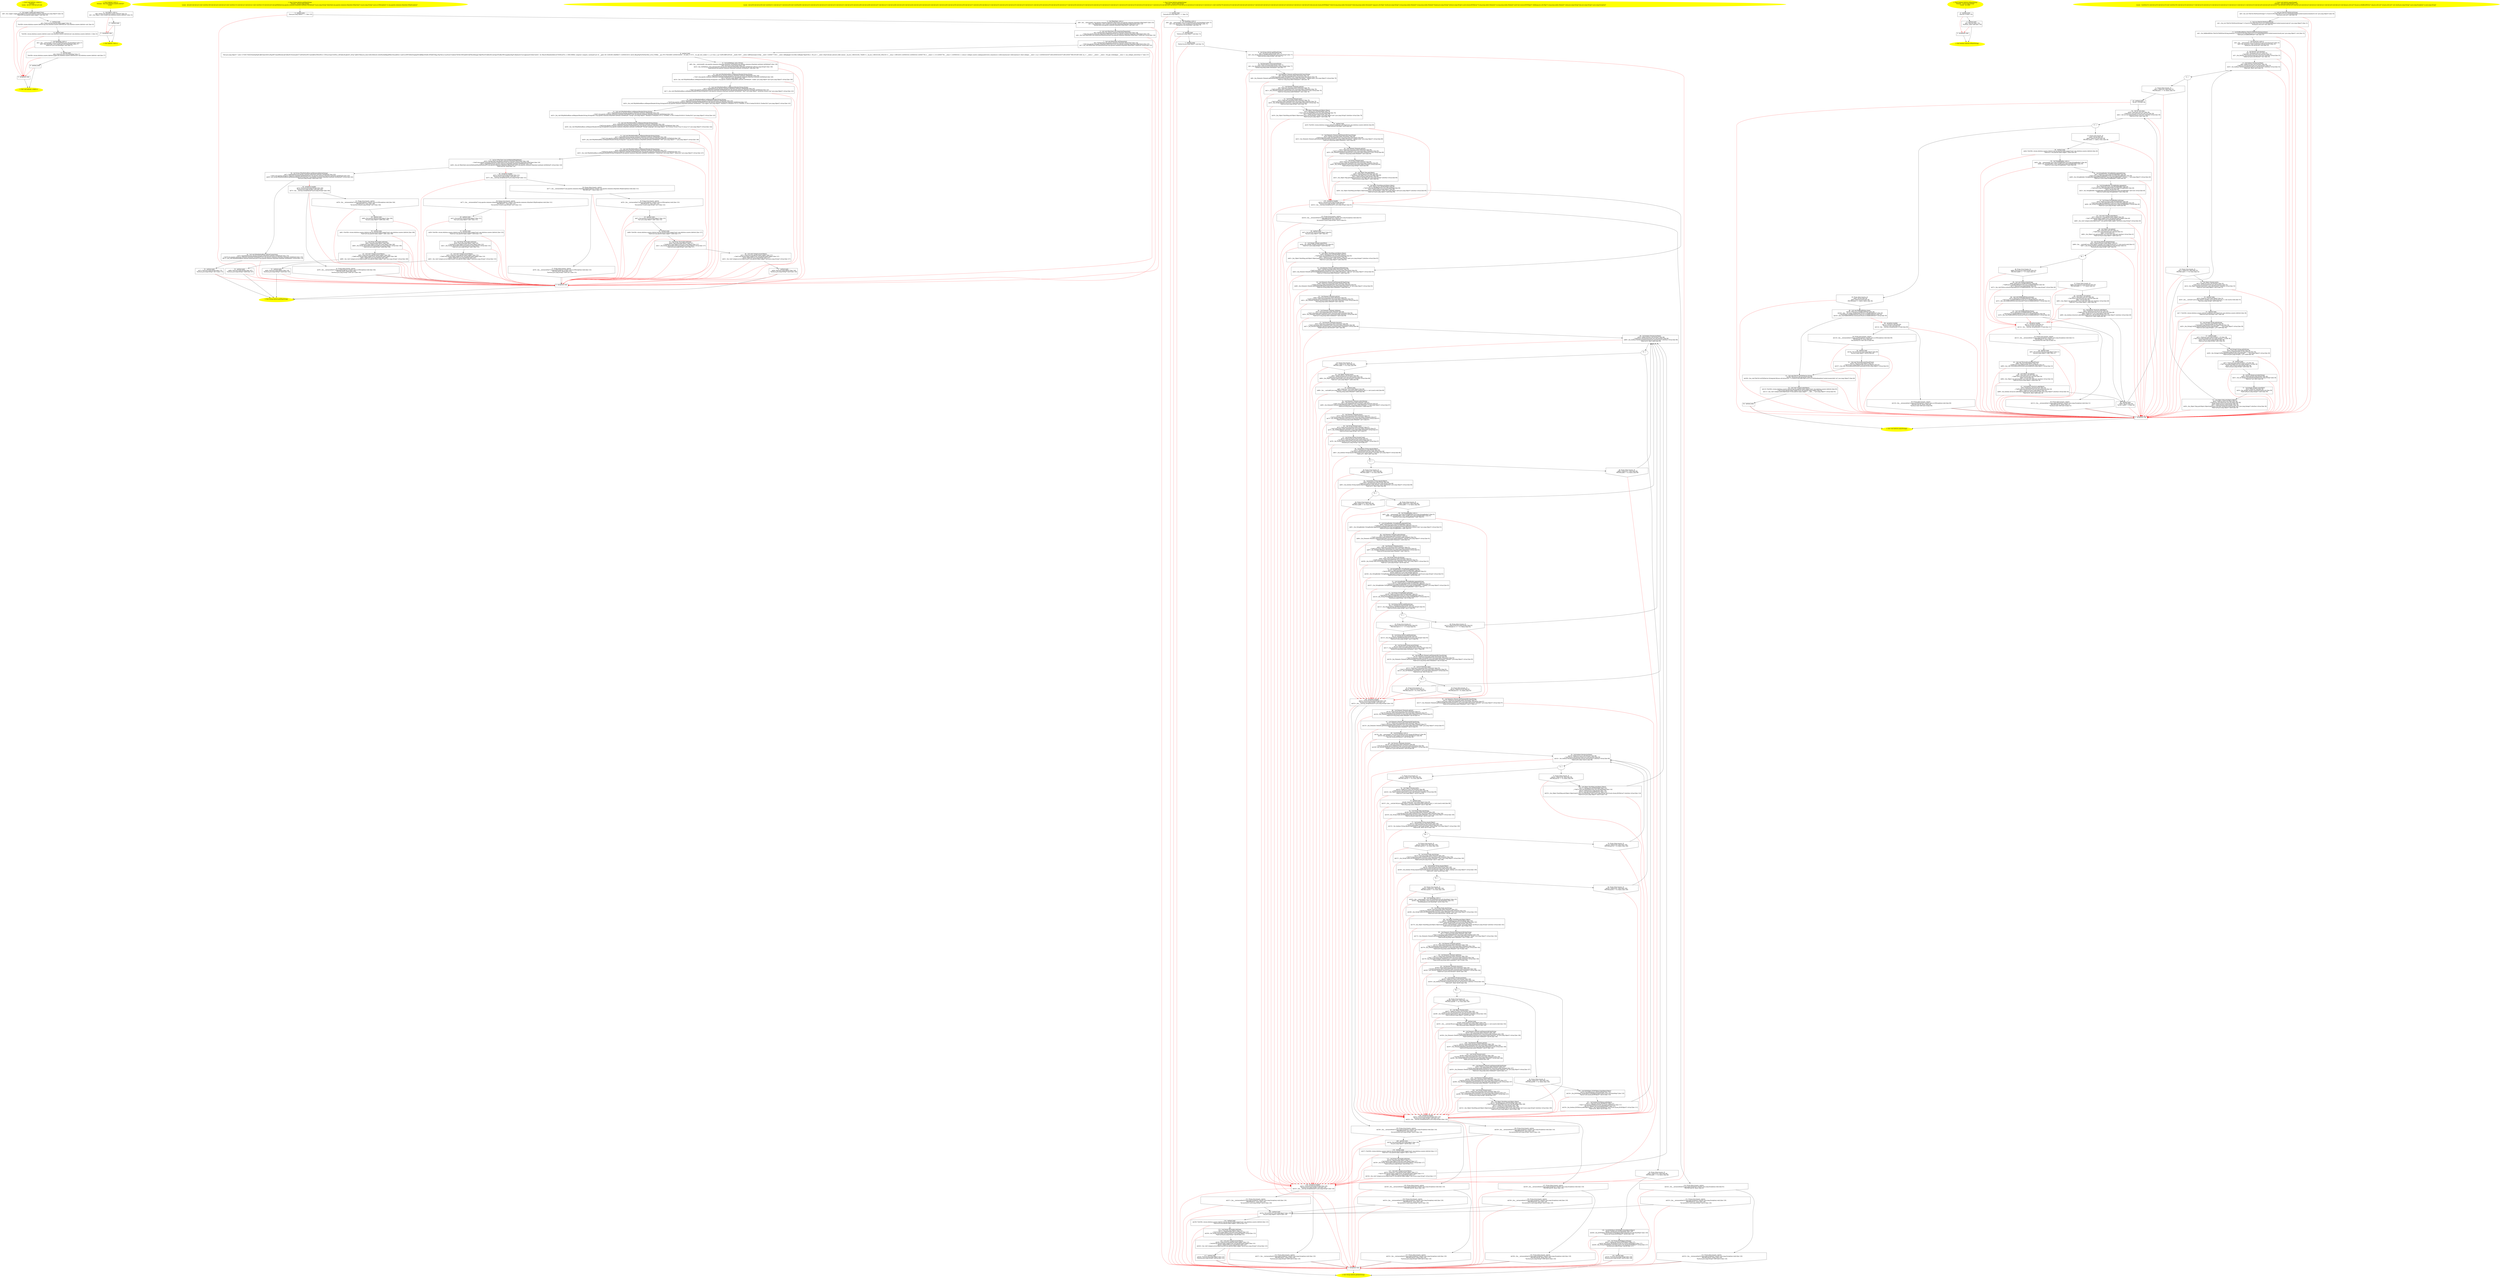 /* @generated */
digraph cfg {
"com.dulishuo.usnews.InfoGet.<clinit>():void.221c1e9c0d3440bcce3f4bebab83aa59_1" [label="1: Start void InfoGet.<clinit>()\nFormals: \nLocals:  $irvar1:void $irvar0:void \n  " color=yellow style=filled]
	

	 "com.dulishuo.usnews.InfoGet.<clinit>():void.221c1e9c0d3440bcce3f4bebab83aa59_1" -> "com.dulishuo.usnews.InfoGet.<clinit>():void.221c1e9c0d3440bcce3f4bebab83aa59_4" ;
"com.dulishuo.usnews.InfoGet.<clinit>():void.221c1e9c0d3440bcce3f4bebab83aa59_2" [label="2: Exit void InfoGet.<clinit>() \n  " color=yellow style=filled]
	

"com.dulishuo.usnews.InfoGet.<clinit>():void.221c1e9c0d3440bcce3f4bebab83aa59_3" [label="3:  exceptions sink \n  " shape="box"]
	

	 "com.dulishuo.usnews.InfoGet.<clinit>():void.221c1e9c0d3440bcce3f4bebab83aa59_3" -> "com.dulishuo.usnews.InfoGet.<clinit>():void.221c1e9c0d3440bcce3f4bebab83aa59_2" ;
"com.dulishuo.usnews.InfoGet.<clinit>():void.221c1e9c0d3440bcce3f4bebab83aa59_4" [label="4:  Call Logger Logger.getLogger(Class) \n   n$0=_fun_Logger Logger.getLogger(Class)(com.dulishuo.usnews.InfoGet:java.lang.Object*) [line 24]\n  *&$irvar0:org.apache.log4j.Logger*=n$0 [line 24]\n " shape="box"]
	

	 "com.dulishuo.usnews.InfoGet.<clinit>():void.221c1e9c0d3440bcce3f4bebab83aa59_4" -> "com.dulishuo.usnews.InfoGet.<clinit>():void.221c1e9c0d3440bcce3f4bebab83aa59_5" ;
	 "com.dulishuo.usnews.InfoGet.<clinit>():void.221c1e9c0d3440bcce3f4bebab83aa59_4" -> "com.dulishuo.usnews.InfoGet.<clinit>():void.221c1e9c0d3440bcce3f4bebab83aa59_3" [color="red" ];
"com.dulishuo.usnews.InfoGet.<clinit>():void.221c1e9c0d3440bcce3f4bebab83aa59_5" [label="5:  method_body \n   n$1=*&$irvar0:org.apache.log4j.Logger* [line 24]\n  *&#GB<>$com.dulishuo.usnews.InfoGet.log:com.dulishuo.usnews.InfoGet(root com.dulishuo.usnews.InfoGet)=n$1 [line 24]\n " shape="box"]
	

	 "com.dulishuo.usnews.InfoGet.<clinit>():void.221c1e9c0d3440bcce3f4bebab83aa59_5" -> "com.dulishuo.usnews.InfoGet.<clinit>():void.221c1e9c0d3440bcce3f4bebab83aa59_6" ;
	 "com.dulishuo.usnews.InfoGet.<clinit>():void.221c1e9c0d3440bcce3f4bebab83aa59_5" -> "com.dulishuo.usnews.InfoGet.<clinit>():void.221c1e9c0d3440bcce3f4bebab83aa59_3" [color="red" ];
"com.dulishuo.usnews.InfoGet.<clinit>():void.221c1e9c0d3440bcce3f4bebab83aa59_6" [label="6:  method_body \n   *&#GB<>$com.dulishuo.usnews.InfoGet.count:com.dulishuo.usnews.InfoGet(root com.dulishuo.usnews.InfoGet)=1 [line 25]\n " shape="box"]
	

	 "com.dulishuo.usnews.InfoGet.<clinit>():void.221c1e9c0d3440bcce3f4bebab83aa59_6" -> "com.dulishuo.usnews.InfoGet.<clinit>():void.221c1e9c0d3440bcce3f4bebab83aa59_7" ;
	 "com.dulishuo.usnews.InfoGet.<clinit>():void.221c1e9c0d3440bcce3f4bebab83aa59_6" -> "com.dulishuo.usnews.InfoGet.<clinit>():void.221c1e9c0d3440bcce3f4bebab83aa59_3" [color="red" ];
"com.dulishuo.usnews.InfoGet.<clinit>():void.221c1e9c0d3440bcce3f4bebab83aa59_7" [label="7:  Call HashMap.<init>() \n   n$2=_fun___new(sizeof(t=java.util.HashMap):java.util.HashMap*) [line 27]\n  n$3=_fun_HashMap.<init>()(n$2:java.util.HashMap*) [line 27]\n  *&$irvar1:java.util.HashMap*=n$2 [line 27]\n " shape="box"]
	

	 "com.dulishuo.usnews.InfoGet.<clinit>():void.221c1e9c0d3440bcce3f4bebab83aa59_7" -> "com.dulishuo.usnews.InfoGet.<clinit>():void.221c1e9c0d3440bcce3f4bebab83aa59_8" ;
	 "com.dulishuo.usnews.InfoGet.<clinit>():void.221c1e9c0d3440bcce3f4bebab83aa59_7" -> "com.dulishuo.usnews.InfoGet.<clinit>():void.221c1e9c0d3440bcce3f4bebab83aa59_3" [color="red" ];
"com.dulishuo.usnews.InfoGet.<clinit>():void.221c1e9c0d3440bcce3f4bebab83aa59_8" [label="8:  method_body \n   n$4=*&$irvar1:java.util.HashMap* [line 27]\n  *&#GB<>$com.dulishuo.usnews.InfoGet.mapR:com.dulishuo.usnews.InfoGet(root com.dulishuo.usnews.InfoGet)=n$4 [line 27]\n " shape="box"]
	

	 "com.dulishuo.usnews.InfoGet.<clinit>():void.221c1e9c0d3440bcce3f4bebab83aa59_8" -> "com.dulishuo.usnews.InfoGet.<clinit>():void.221c1e9c0d3440bcce3f4bebab83aa59_9" ;
	 "com.dulishuo.usnews.InfoGet.<clinit>():void.221c1e9c0d3440bcce3f4bebab83aa59_8" -> "com.dulishuo.usnews.InfoGet.<clinit>():void.221c1e9c0d3440bcce3f4bebab83aa59_3" [color="red" ];
"com.dulishuo.usnews.InfoGet.<clinit>():void.221c1e9c0d3440bcce3f4bebab83aa59_9" [label="9:  method_body \n  " shape="box"]
	

	 "com.dulishuo.usnews.InfoGet.<clinit>():void.221c1e9c0d3440bcce3f4bebab83aa59_9" -> "com.dulishuo.usnews.InfoGet.<clinit>():void.221c1e9c0d3440bcce3f4bebab83aa59_2" ;
	 "com.dulishuo.usnews.InfoGet.<clinit>():void.221c1e9c0d3440bcce3f4bebab83aa59_9" -> "com.dulishuo.usnews.InfoGet.<clinit>():void.221c1e9c0d3440bcce3f4bebab83aa59_3" [color="red" ];
"com.dulishuo.usnews.InfoGet.<init>().edd8d69ae9b7c6db531291aa063db818_1" [label="1: Start InfoGet.<init>()\nFormals:  this:com.dulishuo.usnews.InfoGet*\nLocals:  \n  " color=yellow style=filled]
	

	 "com.dulishuo.usnews.InfoGet.<init>().edd8d69ae9b7c6db531291aa063db818_1" -> "com.dulishuo.usnews.InfoGet.<init>().edd8d69ae9b7c6db531291aa063db818_4" ;
"com.dulishuo.usnews.InfoGet.<init>().edd8d69ae9b7c6db531291aa063db818_2" [label="2: Exit InfoGet.<init>() \n  " color=yellow style=filled]
	

"com.dulishuo.usnews.InfoGet.<init>().edd8d69ae9b7c6db531291aa063db818_3" [label="3:  exceptions sink \n  " shape="box"]
	

	 "com.dulishuo.usnews.InfoGet.<init>().edd8d69ae9b7c6db531291aa063db818_3" -> "com.dulishuo.usnews.InfoGet.<init>().edd8d69ae9b7c6db531291aa063db818_2" ;
"com.dulishuo.usnews.InfoGet.<init>().edd8d69ae9b7c6db531291aa063db818_4" [label="4:  Call Object.<init>() \n   n$0=*&this:com.dulishuo.usnews.InfoGet* [line 23]\n  n$1=_fun_Object.<init>()(n$0:com.dulishuo.usnews.InfoGet*) [line 23]\n " shape="box"]
	

	 "com.dulishuo.usnews.InfoGet.<init>().edd8d69ae9b7c6db531291aa063db818_4" -> "com.dulishuo.usnews.InfoGet.<init>().edd8d69ae9b7c6db531291aa063db818_5" ;
	 "com.dulishuo.usnews.InfoGet.<init>().edd8d69ae9b7c6db531291aa063db818_4" -> "com.dulishuo.usnews.InfoGet.<init>().edd8d69ae9b7c6db531291aa063db818_3" [color="red" ];
"com.dulishuo.usnews.InfoGet.<init>().edd8d69ae9b7c6db531291aa063db818_5" [label="5:  method_body \n  " shape="box"]
	

	 "com.dulishuo.usnews.InfoGet.<init>().edd8d69ae9b7c6db531291aa063db818_5" -> "com.dulishuo.usnews.InfoGet.<init>().edd8d69ae9b7c6db531291aa063db818_2" ;
	 "com.dulishuo.usnews.InfoGet.<init>().edd8d69ae9b7c6db531291aa063db818_5" -> "com.dulishuo.usnews.InfoGet.<init>().edd8d69ae9b7c6db531291aa063db818_3" [color="red" ];
"com.dulishuo.usnews.InfoGet.getHttp(java.lang.String):java.lang.String.49044e3de48a6407fca40825a9c7d78d_1" [label="1: Start String InfoGet.getHttp(String)\nFormals:  url:java.lang.String*\nLocals:  $irvar6:void $irvar5:void CatchVar149:void $irvar4:void $irvar3:void CatchVar125:void $irvar2:void $irvar1:void CatchVar110:void $irvar0:void getMethod:org.apache.commons.httpclient.methods.GetMethod* tt:java.lang.String* httpClient:org.apache.commons.httpclient.HttpClient* xx:java.lang.String* e:java.io.IOException* e1:org.apache.commons.httpclient.HttpException* \n  " color=yellow style=filled]
	

	 "com.dulishuo.usnews.InfoGet.getHttp(java.lang.String):java.lang.String.49044e3de48a6407fca40825a9c7d78d_1" -> "com.dulishuo.usnews.InfoGet.getHttp(java.lang.String):java.lang.String.49044e3de48a6407fca40825a9c7d78d_4" ;
"com.dulishuo.usnews.InfoGet.getHttp(java.lang.String):java.lang.String.49044e3de48a6407fca40825a9c7d78d_2" [label="2: Exit String InfoGet.getHttp(String) \n  " color=yellow style=filled]
	

"com.dulishuo.usnews.InfoGet.getHttp(java.lang.String):java.lang.String.49044e3de48a6407fca40825a9c7d78d_3" [label="3:  exceptions sink \n  " shape="box"]
	

	 "com.dulishuo.usnews.InfoGet.getHttp(java.lang.String):java.lang.String.49044e3de48a6407fca40825a9c7d78d_3" -> "com.dulishuo.usnews.InfoGet.getHttp(java.lang.String):java.lang.String.49044e3de48a6407fca40825a9c7d78d_2" ;
"com.dulishuo.usnews.InfoGet.getHttp(java.lang.String):java.lang.String.49044e3de48a6407fca40825a9c7d78d_4" [label="4:  method_body \n   *&xx:java.lang.Object*=\"-1\" [line 132]\n " shape="box"]
	

	 "com.dulishuo.usnews.InfoGet.getHttp(java.lang.String):java.lang.String.49044e3de48a6407fca40825a9c7d78d_4" -> "com.dulishuo.usnews.InfoGet.getHttp(java.lang.String):java.lang.String.49044e3de48a6407fca40825a9c7d78d_5" ;
	 "com.dulishuo.usnews.InfoGet.getHttp(java.lang.String):java.lang.String.49044e3de48a6407fca40825a9c7d78d_4" -> "com.dulishuo.usnews.InfoGet.getHttp(java.lang.String):java.lang.String.49044e3de48a6407fca40825a9c7d78d_3" [color="red" ];
"com.dulishuo.usnews.InfoGet.getHttp(java.lang.String):java.lang.String.49044e3de48a6407fca40825a9c7d78d_5" [label="5:  Call HttpClient.<init>() \n   n$0=_fun___new(sizeof(t=org.apache.commons.httpclient.HttpClient):org.apache.commons.httpclient.HttpClient*) [line 133]\n  n$1=_fun_HttpClient.<init>()(n$0:org.apache.commons.httpclient.HttpClient*) [line 133]\n  *&httpClient:org.apache.commons.httpclient.HttpClient*=n$0 [line 133]\n " shape="box"]
	

	 "com.dulishuo.usnews.InfoGet.getHttp(java.lang.String):java.lang.String.49044e3de48a6407fca40825a9c7d78d_5" -> "com.dulishuo.usnews.InfoGet.getHttp(java.lang.String):java.lang.String.49044e3de48a6407fca40825a9c7d78d_6" ;
	 "com.dulishuo.usnews.InfoGet.getHttp(java.lang.String):java.lang.String.49044e3de48a6407fca40825a9c7d78d_5" -> "com.dulishuo.usnews.InfoGet.getHttp(java.lang.String):java.lang.String.49044e3de48a6407fca40825a9c7d78d_3" [color="red" ];
"com.dulishuo.usnews.InfoGet.getHttp(java.lang.String):java.lang.String.49044e3de48a6407fca40825a9c7d78d_6" [label="6:  Call void HttpClient.setConnectionTimeout(int) \n   n$2=*&httpClient:org.apache.commons.httpclient.HttpClient* [line 134]\n  _=*n$2:org.apache.commons.httpclient.HttpClient*(root org.apache.commons.httpclient.HttpClient) [line 134]\n  n$4=_fun_void HttpClient.setConnectionTimeout(int)(n$2:org.apache.commons.httpclient.HttpClient*,10000:int) virtual [line 134]\n " shape="box"]
	

	 "com.dulishuo.usnews.InfoGet.getHttp(java.lang.String):java.lang.String.49044e3de48a6407fca40825a9c7d78d_6" -> "com.dulishuo.usnews.InfoGet.getHttp(java.lang.String):java.lang.String.49044e3de48a6407fca40825a9c7d78d_7" ;
	 "com.dulishuo.usnews.InfoGet.getHttp(java.lang.String):java.lang.String.49044e3de48a6407fca40825a9c7d78d_6" -> "com.dulishuo.usnews.InfoGet.getHttp(java.lang.String):java.lang.String.49044e3de48a6407fca40825a9c7d78d_3" [color="red" ];
"com.dulishuo.usnews.InfoGet.getHttp(java.lang.String):java.lang.String.49044e3de48a6407fca40825a9c7d78d_7" [label="7:  Call void HttpClient.setTimeout(int) \n   n$5=*&httpClient:org.apache.commons.httpclient.HttpClient* [line 135]\n  _=*n$5:org.apache.commons.httpclient.HttpClient*(root org.apache.commons.httpclient.HttpClient) [line 135]\n  n$7=_fun_void HttpClient.setTimeout(int)(n$5:org.apache.commons.httpclient.HttpClient*,10000:int) virtual [line 135]\n " shape="box"]
	

	 "com.dulishuo.usnews.InfoGet.getHttp(java.lang.String):java.lang.String.49044e3de48a6407fca40825a9c7d78d_7" -> "com.dulishuo.usnews.InfoGet.getHttp(java.lang.String):java.lang.String.49044e3de48a6407fca40825a9c7d78d_8" ;
	 "com.dulishuo.usnews.InfoGet.getHttp(java.lang.String):java.lang.String.49044e3de48a6407fca40825a9c7d78d_7" -> "com.dulishuo.usnews.InfoGet.getHttp(java.lang.String):java.lang.String.49044e3de48a6407fca40825a9c7d78d_3" [color="red" ];
"com.dulishuo.usnews.InfoGet.getHttp(java.lang.String):java.lang.String.49044e3de48a6407fca40825a9c7d78d_8" [label="8:  method_body \n   *&tt:java.lang.Object*=\"auth=\\\\\\\"926U70ZZZ30m64qMaJX1IJKCfvJmO4S01aWgzXW7nhmK98cAQx2jK7JlfmNUOGxQscpDsT71h9Y4QVtytPtl7cmQOJ9GoTZ9LlNFxv1-CXTcLicvZaj2COeYEcs_cRCBa8n3ILqfhcXV_wFnly7akKSCFbKzyw4_jVq51wl6sO4tKxwb-rz0eZHuZAhRkguBPkb1t6uxa6kNu5-1mAULLSWFOZ8xFjVqiqhqFXv0JRRJxLW4d9e-0FPj6llT3Hgj.eNqrVkrLLCouic9LzE1VslJQck7MrMxU0lFQyklEEvXJTMxLB4lmpgC5RgYWxoYG5kBuSX52ah5IgaVZYrJBsrFBUmpqikmyRapFcrKJsbmZsUGaUaJpmnmSUi0AirUeeQ\\\\\\\"; tk=96ac0c30beed4c8e8cc437630f2a5f7b; c=2085190804; compstat=compstu; usnQuantCast=D; __gads=ID=24381f81148ef0b6:T=1439363530:S=ALNI_MbygNq4VzFdG9nrMLE_yO1d_V3M8A; __qca=P0-376455809-1439363544561; _vis_opt_s=1%7C; _vis_opt_test_cookie=1; s_cc=true; s_sq=%5B%5BB%5D%5D; __ybotb=9597; __ybotu=id8fvkxmwqln2c3w6g; __ybotv=1439367772921; __ybots=id8iepkpqb11hvo56k.0.id8iepko78go619lul.1; OX_sd=1; __ybotc=http%3A//ads-adswest.yldbt.com/m/; _trp_hit_11882/41456_728x90=5; _trp_hit_11882/41456_300x250=5; __utma=1.69014033.1439363543.1439363543.1439367785.2; __utmb=1.1.10.1439367785; __utmz=1.1439363543.1.1.utmcsr=colleges.usnews.rankingsandreviews.com|utmccn=(referral)|utmcmd=referral|utmcct=/best-colleges; __utmt=1; ki_t=1439363545567%3B1439363545567%3B1439367788518%3B1%3B2; ki_r=; __ybota=; __ybote=; __ybotz=; OX_plg=swf|shk|pm; __utmc=1; usn_colleges_interstitial=2\" [line 137]\n " shape="box"]
	

	 "com.dulishuo.usnews.InfoGet.getHttp(java.lang.String):java.lang.String.49044e3de48a6407fca40825a9c7d78d_8" -> "com.dulishuo.usnews.InfoGet.getHttp(java.lang.String):java.lang.String.49044e3de48a6407fca40825a9c7d78d_9" ;
	 "com.dulishuo.usnews.InfoGet.getHttp(java.lang.String):java.lang.String.49044e3de48a6407fca40825a9c7d78d_8" -> "com.dulishuo.usnews.InfoGet.getHttp(java.lang.String):java.lang.String.49044e3de48a6407fca40825a9c7d78d_3" [color="red" ];
"com.dulishuo.usnews.InfoGet.getHttp(java.lang.String):java.lang.String.49044e3de48a6407fca40825a9c7d78d_9" [label="9:  Call GetMethod.<init>(String) \n   n$8=_fun___new(sizeof(t=org.apache.commons.httpclient.methods.GetMethod):org.apache.commons.httpclient.methods.GetMethod*) [line 138]\n  n$9=*&url:java.lang.String* [line 138]\n  n$10=_fun_GetMethod.<init>(String)(n$8:org.apache.commons.httpclient.methods.GetMethod*,n$9:java.lang.String*) [line 138]\n  *&getMethod:org.apache.commons.httpclient.methods.GetMethod*=n$8 [line 138]\n " shape="box"]
	

	 "com.dulishuo.usnews.InfoGet.getHttp(java.lang.String):java.lang.String.49044e3de48a6407fca40825a9c7d78d_9" -> "com.dulishuo.usnews.InfoGet.getHttp(java.lang.String):java.lang.String.49044e3de48a6407fca40825a9c7d78d_10" ;
	 "com.dulishuo.usnews.InfoGet.getHttp(java.lang.String):java.lang.String.49044e3de48a6407fca40825a9c7d78d_9" -> "com.dulishuo.usnews.InfoGet.getHttp(java.lang.String):java.lang.String.49044e3de48a6407fca40825a9c7d78d_3" [color="red" ];
"com.dulishuo.usnews.InfoGet.getHttp(java.lang.String):java.lang.String.49044e3de48a6407fca40825a9c7d78d_10" [label="10:  Call void HttpMethodBase.setRequestHeader(String,String) \n   n$11=*&getMethod:org.apache.commons.httpclient.methods.GetMethod* [line 140]\n  _=*n$11:org.apache.commons.httpclient.methods.GetMethod*(root org.apache.commons.httpclient.methods.GetMethod) [line 140]\n  n$13=*&tt:java.lang.Object* [line 140]\n  n$14=_fun_void HttpMethodBase.setRequestHeader(String,String)(n$11:org.apache.commons.httpclient.methods.GetMethod*,\"cookie\":java.lang.Object*,n$13:java.lang.Object*) virtual [line 140]\n " shape="box"]
	

	 "com.dulishuo.usnews.InfoGet.getHttp(java.lang.String):java.lang.String.49044e3de48a6407fca40825a9c7d78d_10" -> "com.dulishuo.usnews.InfoGet.getHttp(java.lang.String):java.lang.String.49044e3de48a6407fca40825a9c7d78d_11" ;
	 "com.dulishuo.usnews.InfoGet.getHttp(java.lang.String):java.lang.String.49044e3de48a6407fca40825a9c7d78d_10" -> "com.dulishuo.usnews.InfoGet.getHttp(java.lang.String):java.lang.String.49044e3de48a6407fca40825a9c7d78d_3" [color="red" ];
"com.dulishuo.usnews.InfoGet.getHttp(java.lang.String):java.lang.String.49044e3de48a6407fca40825a9c7d78d_11" [label="11:  Call void HttpMethodBase.setRequestHeader(String,String) \n   n$15=*&getMethod:org.apache.commons.httpclient.methods.GetMethod* [line 141]\n  _=*n$15:org.apache.commons.httpclient.methods.GetMethod*(root org.apache.commons.httpclient.methods.GetMethod) [line 141]\n  n$17=_fun_void HttpMethodBase.setRequestHeader(String,String)(n$15:org.apache.commons.httpclient.methods.GetMethod*,\"Host\":java.lang.Object*,\"premium.usnews.com\":java.lang.Object*) virtual [line 141]\n " shape="box"]
	

	 "com.dulishuo.usnews.InfoGet.getHttp(java.lang.String):java.lang.String.49044e3de48a6407fca40825a9c7d78d_11" -> "com.dulishuo.usnews.InfoGet.getHttp(java.lang.String):java.lang.String.49044e3de48a6407fca40825a9c7d78d_12" ;
	 "com.dulishuo.usnews.InfoGet.getHttp(java.lang.String):java.lang.String.49044e3de48a6407fca40825a9c7d78d_11" -> "com.dulishuo.usnews.InfoGet.getHttp(java.lang.String):java.lang.String.49044e3de48a6407fca40825a9c7d78d_3" [color="red" ];
"com.dulishuo.usnews.InfoGet.getHttp(java.lang.String):java.lang.String.49044e3de48a6407fca40825a9c7d78d_12" [label="12:  Call void HttpMethodBase.setRequestHeader(String,String) \n   n$18=*&getMethod:org.apache.commons.httpclient.methods.GetMethod* [line 142]\n  _=*n$18:org.apache.commons.httpclient.methods.GetMethod*(root org.apache.commons.httpclient.methods.GetMethod) [line 142]\n  n$20=_fun_void HttpMethodBase.setRequestHeader(String,String)(n$18:org.apache.commons.httpclient.methods.GetMethod*,\"User-Agent\":java.lang.Object*,\"Mozilla/5.0 (Windows NT 6.3; WOW64; rv:39.0) Gecko/20100101 Firefox/39.0\":java.lang.Object*) virtual [line 142]\n " shape="box"]
	

	 "com.dulishuo.usnews.InfoGet.getHttp(java.lang.String):java.lang.String.49044e3de48a6407fca40825a9c7d78d_12" -> "com.dulishuo.usnews.InfoGet.getHttp(java.lang.String):java.lang.String.49044e3de48a6407fca40825a9c7d78d_13" ;
	 "com.dulishuo.usnews.InfoGet.getHttp(java.lang.String):java.lang.String.49044e3de48a6407fca40825a9c7d78d_12" -> "com.dulishuo.usnews.InfoGet.getHttp(java.lang.String):java.lang.String.49044e3de48a6407fca40825a9c7d78d_3" [color="red" ];
"com.dulishuo.usnews.InfoGet.getHttp(java.lang.String):java.lang.String.49044e3de48a6407fca40825a9c7d78d_13" [label="13:  Call void HttpMethodBase.setRequestHeader(String,String) \n   n$21=*&getMethod:org.apache.commons.httpclient.methods.GetMethod* [line 143]\n  _=*n$21:org.apache.commons.httpclient.methods.GetMethod*(root org.apache.commons.httpclient.methods.GetMethod) [line 143]\n  n$23=_fun_void HttpMethodBase.setRequestHeader(String,String)(n$21:org.apache.commons.httpclient.methods.GetMethod*,\"Accept\":java.lang.Object*,\"Mozilla/5.0 (Windows NT 6.3; WOW64; rv:39.0) Gecko/20100101 Firefox/39.0\":java.lang.Object*) virtual [line 143]\n " shape="box"]
	

	 "com.dulishuo.usnews.InfoGet.getHttp(java.lang.String):java.lang.String.49044e3de48a6407fca40825a9c7d78d_13" -> "com.dulishuo.usnews.InfoGet.getHttp(java.lang.String):java.lang.String.49044e3de48a6407fca40825a9c7d78d_14" ;
	 "com.dulishuo.usnews.InfoGet.getHttp(java.lang.String):java.lang.String.49044e3de48a6407fca40825a9c7d78d_13" -> "com.dulishuo.usnews.InfoGet.getHttp(java.lang.String):java.lang.String.49044e3de48a6407fca40825a9c7d78d_3" [color="red" ];
"com.dulishuo.usnews.InfoGet.getHttp(java.lang.String):java.lang.String.49044e3de48a6407fca40825a9c7d78d_14" [label="14:  Call void HttpMethodBase.setRequestHeader(String,String) \n   n$24=*&getMethod:org.apache.commons.httpclient.methods.GetMethod* [line 144]\n  _=*n$24:org.apache.commons.httpclient.methods.GetMethod*(root org.apache.commons.httpclient.methods.GetMethod) [line 144]\n  n$26=_fun_void HttpMethodBase.setRequestHeader(String,String)(n$24:org.apache.commons.httpclient.methods.GetMethod*,\"Accept-Language\":java.lang.Object*,\"zh-CN,zh;q=0.8,en-US;q=0.5,en;q=0.3\":java.lang.Object*) virtual [line 144]\n " shape="box"]
	

	 "com.dulishuo.usnews.InfoGet.getHttp(java.lang.String):java.lang.String.49044e3de48a6407fca40825a9c7d78d_14" -> "com.dulishuo.usnews.InfoGet.getHttp(java.lang.String):java.lang.String.49044e3de48a6407fca40825a9c7d78d_15" ;
	 "com.dulishuo.usnews.InfoGet.getHttp(java.lang.String):java.lang.String.49044e3de48a6407fca40825a9c7d78d_14" -> "com.dulishuo.usnews.InfoGet.getHttp(java.lang.String):java.lang.String.49044e3de48a6407fca40825a9c7d78d_3" [color="red" ];
"com.dulishuo.usnews.InfoGet.getHttp(java.lang.String):java.lang.String.49044e3de48a6407fca40825a9c7d78d_15" [label="15:  Call void HttpMethodBase.setRequestHeader(String,String) \n   n$27=*&getMethod:org.apache.commons.httpclient.methods.GetMethod* [line 146]\n  _=*n$27:org.apache.commons.httpclient.methods.GetMethod*(root org.apache.commons.httpclient.methods.GetMethod) [line 146]\n  n$29=_fun_void HttpMethodBase.setRequestHeader(String,String)(n$27:org.apache.commons.httpclient.methods.GetMethod*,\"DNT\":java.lang.Object*,\"1\":java.lang.Object*) virtual [line 146]\n " shape="box"]
	

	 "com.dulishuo.usnews.InfoGet.getHttp(java.lang.String):java.lang.String.49044e3de48a6407fca40825a9c7d78d_15" -> "com.dulishuo.usnews.InfoGet.getHttp(java.lang.String):java.lang.String.49044e3de48a6407fca40825a9c7d78d_16" ;
	 "com.dulishuo.usnews.InfoGet.getHttp(java.lang.String):java.lang.String.49044e3de48a6407fca40825a9c7d78d_15" -> "com.dulishuo.usnews.InfoGet.getHttp(java.lang.String):java.lang.String.49044e3de48a6407fca40825a9c7d78d_3" [color="red" ];
"com.dulishuo.usnews.InfoGet.getHttp(java.lang.String):java.lang.String.49044e3de48a6407fca40825a9c7d78d_16" [label="16:  Call void HttpMethodBase.setRequestHeader(String,String) \n   n$30=*&getMethod:org.apache.commons.httpclient.methods.GetMethod* [line 147]\n  _=*n$30:org.apache.commons.httpclient.methods.GetMethod*(root org.apache.commons.httpclient.methods.GetMethod) [line 147]\n  n$32=_fun_void HttpMethodBase.setRequestHeader(String,String)(n$30:org.apache.commons.httpclient.methods.GetMethod*,\"Connection\":java.lang.Object*,\"keep-alive\":java.lang.Object*) virtual [line 147]\n " shape="box"]
	

	 "com.dulishuo.usnews.InfoGet.getHttp(java.lang.String):java.lang.String.49044e3de48a6407fca40825a9c7d78d_16" -> "com.dulishuo.usnews.InfoGet.getHttp(java.lang.String):java.lang.String.49044e3de48a6407fca40825a9c7d78d_17" ;
	 "com.dulishuo.usnews.InfoGet.getHttp(java.lang.String):java.lang.String.49044e3de48a6407fca40825a9c7d78d_16" -> "com.dulishuo.usnews.InfoGet.getHttp(java.lang.String):java.lang.String.49044e3de48a6407fca40825a9c7d78d_3" [color="red" ];
"com.dulishuo.usnews.InfoGet.getHttp(java.lang.String):java.lang.String.49044e3de48a6407fca40825a9c7d78d_17" [label="17:  Call int HttpClient.executeMethod(HttpMethod) \n   n$33=*&httpClient:org.apache.commons.httpclient.HttpClient* [line 150]\n  _=*n$33:org.apache.commons.httpclient.HttpClient*(root org.apache.commons.httpclient.HttpClient) [line 150]\n  n$35=*&getMethod:org.apache.commons.httpclient.methods.GetMethod* [line 150]\n  n$36=_fun_int HttpClient.executeMethod(HttpMethod)(n$33:org.apache.commons.httpclient.HttpClient*,n$35:org.apache.commons.httpclient.methods.GetMethod*) virtual [line 150]\n  *&$irvar0:int=n$36 [line 150]\n " shape="box"]
	

	 "com.dulishuo.usnews.InfoGet.getHttp(java.lang.String):java.lang.String.49044e3de48a6407fca40825a9c7d78d_17" -> "com.dulishuo.usnews.InfoGet.getHttp(java.lang.String):java.lang.String.49044e3de48a6407fca40825a9c7d78d_28" ;
	 "com.dulishuo.usnews.InfoGet.getHttp(java.lang.String):java.lang.String.49044e3de48a6407fca40825a9c7d78d_17" -> "com.dulishuo.usnews.InfoGet.getHttp(java.lang.String):java.lang.String.49044e3de48a6407fca40825a9c7d78d_40" [color="red" ];
"com.dulishuo.usnews.InfoGet.getHttp(java.lang.String):java.lang.String.49044e3de48a6407fca40825a9c7d78d_18" [label="18:  method_body \n   n$37=*&CatchVar110:java.lang.Object* [line 151]\n  *&e1:java.lang.Object*=n$37 [line 151]\n " shape="box"]
	

	 "com.dulishuo.usnews.InfoGet.getHttp(java.lang.String):java.lang.String.49044e3de48a6407fca40825a9c7d78d_18" -> "com.dulishuo.usnews.InfoGet.getHttp(java.lang.String):java.lang.String.49044e3de48a6407fca40825a9c7d78d_19" ;
	 "com.dulishuo.usnews.InfoGet.getHttp(java.lang.String):java.lang.String.49044e3de48a6407fca40825a9c7d78d_18" -> "com.dulishuo.usnews.InfoGet.getHttp(java.lang.String):java.lang.String.49044e3de48a6407fca40825a9c7d78d_3" [color="red" ];
"com.dulishuo.usnews.InfoGet.getHttp(java.lang.String):java.lang.String.49044e3de48a6407fca40825a9c7d78d_19" [label="19:  method_body \n   n$38=*&#GB<>$com.dulishuo.usnews.InfoGet.log:org.apache.log4j.Logger*(root com.dulishuo.usnews.InfoGet) [line 153]\n  *&$irvar2:org.apache.log4j.Logger*=n$38 [line 153]\n " shape="box"]
	

	 "com.dulishuo.usnews.InfoGet.getHttp(java.lang.String):java.lang.String.49044e3de48a6407fca40825a9c7d78d_19" -> "com.dulishuo.usnews.InfoGet.getHttp(java.lang.String):java.lang.String.49044e3de48a6407fca40825a9c7d78d_20" ;
	 "com.dulishuo.usnews.InfoGet.getHttp(java.lang.String):java.lang.String.49044e3de48a6407fca40825a9c7d78d_19" -> "com.dulishuo.usnews.InfoGet.getHttp(java.lang.String):java.lang.String.49044e3de48a6407fca40825a9c7d78d_3" [color="red" ];
"com.dulishuo.usnews.InfoGet.getHttp(java.lang.String):java.lang.String.49044e3de48a6407fca40825a9c7d78d_20" [label="20:  Call String Throwable.toString() \n   n$39=*&e1:java.lang.Object* [line 153]\n  _=*n$39:java.lang.Object*(root java.lang.Object) [line 153]\n  n$41=_fun_String Throwable.toString()(n$39:java.lang.Object*) virtual [line 153]\n  *&$irvar1:java.lang.String*=n$41 [line 153]\n " shape="box"]
	

	 "com.dulishuo.usnews.InfoGet.getHttp(java.lang.String):java.lang.String.49044e3de48a6407fca40825a9c7d78d_20" -> "com.dulishuo.usnews.InfoGet.getHttp(java.lang.String):java.lang.String.49044e3de48a6407fca40825a9c7d78d_21" ;
	 "com.dulishuo.usnews.InfoGet.getHttp(java.lang.String):java.lang.String.49044e3de48a6407fca40825a9c7d78d_20" -> "com.dulishuo.usnews.InfoGet.getHttp(java.lang.String):java.lang.String.49044e3de48a6407fca40825a9c7d78d_3" [color="red" ];
"com.dulishuo.usnews.InfoGet.getHttp(java.lang.String):java.lang.String.49044e3de48a6407fca40825a9c7d78d_21" [label="21:  Call void Category.error(Object) \n   n$42=*&$irvar2:org.apache.log4j.Logger* [line 153]\n  _=*n$42:org.apache.log4j.Logger*(root org.apache.log4j.Logger) [line 153]\n  n$44=*&$irvar1:java.lang.String* [line 153]\n  n$45=_fun_void Category.error(Object)(n$42:org.apache.log4j.Logger*,n$44:java.lang.String*) virtual [line 153]\n " shape="box"]
	

	 "com.dulishuo.usnews.InfoGet.getHttp(java.lang.String):java.lang.String.49044e3de48a6407fca40825a9c7d78d_21" -> "com.dulishuo.usnews.InfoGet.getHttp(java.lang.String):java.lang.String.49044e3de48a6407fca40825a9c7d78d_22" ;
	 "com.dulishuo.usnews.InfoGet.getHttp(java.lang.String):java.lang.String.49044e3de48a6407fca40825a9c7d78d_21" -> "com.dulishuo.usnews.InfoGet.getHttp(java.lang.String):java.lang.String.49044e3de48a6407fca40825a9c7d78d_3" [color="red" ];
"com.dulishuo.usnews.InfoGet.getHttp(java.lang.String):java.lang.String.49044e3de48a6407fca40825a9c7d78d_22" [label="22:  method_body \n   n$46=*&xx:java.lang.Object* [line 154]\n  *&return:java.lang.String*=n$46 [line 154]\n " shape="box"]
	

	 "com.dulishuo.usnews.InfoGet.getHttp(java.lang.String):java.lang.String.49044e3de48a6407fca40825a9c7d78d_22" -> "com.dulishuo.usnews.InfoGet.getHttp(java.lang.String):java.lang.String.49044e3de48a6407fca40825a9c7d78d_2" ;
	 "com.dulishuo.usnews.InfoGet.getHttp(java.lang.String):java.lang.String.49044e3de48a6407fca40825a9c7d78d_22" -> "com.dulishuo.usnews.InfoGet.getHttp(java.lang.String):java.lang.String.49044e3de48a6407fca40825a9c7d78d_3" [color="red" ];
"com.dulishuo.usnews.InfoGet.getHttp(java.lang.String):java.lang.String.49044e3de48a6407fca40825a9c7d78d_23" [label="23:  method_body \n   n$47=*&CatchVar125:java.lang.Object* [line 155]\n  *&e1:java.lang.Object*=n$47 [line 155]\n " shape="box"]
	

	 "com.dulishuo.usnews.InfoGet.getHttp(java.lang.String):java.lang.String.49044e3de48a6407fca40825a9c7d78d_23" -> "com.dulishuo.usnews.InfoGet.getHttp(java.lang.String):java.lang.String.49044e3de48a6407fca40825a9c7d78d_24" ;
	 "com.dulishuo.usnews.InfoGet.getHttp(java.lang.String):java.lang.String.49044e3de48a6407fca40825a9c7d78d_23" -> "com.dulishuo.usnews.InfoGet.getHttp(java.lang.String):java.lang.String.49044e3de48a6407fca40825a9c7d78d_3" [color="red" ];
"com.dulishuo.usnews.InfoGet.getHttp(java.lang.String):java.lang.String.49044e3de48a6407fca40825a9c7d78d_24" [label="24:  method_body \n   n$48=*&#GB<>$com.dulishuo.usnews.InfoGet.log:org.apache.log4j.Logger*(root com.dulishuo.usnews.InfoGet) [line 157]\n  *&$irvar4:org.apache.log4j.Logger*=n$48 [line 157]\n " shape="box"]
	

	 "com.dulishuo.usnews.InfoGet.getHttp(java.lang.String):java.lang.String.49044e3de48a6407fca40825a9c7d78d_24" -> "com.dulishuo.usnews.InfoGet.getHttp(java.lang.String):java.lang.String.49044e3de48a6407fca40825a9c7d78d_25" ;
	 "com.dulishuo.usnews.InfoGet.getHttp(java.lang.String):java.lang.String.49044e3de48a6407fca40825a9c7d78d_24" -> "com.dulishuo.usnews.InfoGet.getHttp(java.lang.String):java.lang.String.49044e3de48a6407fca40825a9c7d78d_3" [color="red" ];
"com.dulishuo.usnews.InfoGet.getHttp(java.lang.String):java.lang.String.49044e3de48a6407fca40825a9c7d78d_25" [label="25:  Call String Throwable.toString() \n   n$49=*&e1:java.lang.Object* [line 157]\n  _=*n$49:java.lang.Object*(root java.lang.Object) [line 157]\n  n$51=_fun_String Throwable.toString()(n$49:java.lang.Object*) virtual [line 157]\n  *&$irvar3:java.lang.String*=n$51 [line 157]\n " shape="box"]
	

	 "com.dulishuo.usnews.InfoGet.getHttp(java.lang.String):java.lang.String.49044e3de48a6407fca40825a9c7d78d_25" -> "com.dulishuo.usnews.InfoGet.getHttp(java.lang.String):java.lang.String.49044e3de48a6407fca40825a9c7d78d_26" ;
	 "com.dulishuo.usnews.InfoGet.getHttp(java.lang.String):java.lang.String.49044e3de48a6407fca40825a9c7d78d_25" -> "com.dulishuo.usnews.InfoGet.getHttp(java.lang.String):java.lang.String.49044e3de48a6407fca40825a9c7d78d_3" [color="red" ];
"com.dulishuo.usnews.InfoGet.getHttp(java.lang.String):java.lang.String.49044e3de48a6407fca40825a9c7d78d_26" [label="26:  Call void Category.error(Object) \n   n$52=*&$irvar4:org.apache.log4j.Logger* [line 157]\n  _=*n$52:org.apache.log4j.Logger*(root org.apache.log4j.Logger) [line 157]\n  n$54=*&$irvar3:java.lang.String* [line 157]\n  n$55=_fun_void Category.error(Object)(n$52:org.apache.log4j.Logger*,n$54:java.lang.String*) virtual [line 157]\n " shape="box"]
	

	 "com.dulishuo.usnews.InfoGet.getHttp(java.lang.String):java.lang.String.49044e3de48a6407fca40825a9c7d78d_26" -> "com.dulishuo.usnews.InfoGet.getHttp(java.lang.String):java.lang.String.49044e3de48a6407fca40825a9c7d78d_27" ;
	 "com.dulishuo.usnews.InfoGet.getHttp(java.lang.String):java.lang.String.49044e3de48a6407fca40825a9c7d78d_26" -> "com.dulishuo.usnews.InfoGet.getHttp(java.lang.String):java.lang.String.49044e3de48a6407fca40825a9c7d78d_3" [color="red" ];
"com.dulishuo.usnews.InfoGet.getHttp(java.lang.String):java.lang.String.49044e3de48a6407fca40825a9c7d78d_27" [label="27:  method_body \n   n$56=*&xx:java.lang.Object* [line 158]\n  *&return:java.lang.String*=n$56 [line 158]\n " shape="box"]
	

	 "com.dulishuo.usnews.InfoGet.getHttp(java.lang.String):java.lang.String.49044e3de48a6407fca40825a9c7d78d_27" -> "com.dulishuo.usnews.InfoGet.getHttp(java.lang.String):java.lang.String.49044e3de48a6407fca40825a9c7d78d_2" ;
	 "com.dulishuo.usnews.InfoGet.getHttp(java.lang.String):java.lang.String.49044e3de48a6407fca40825a9c7d78d_27" -> "com.dulishuo.usnews.InfoGet.getHttp(java.lang.String):java.lang.String.49044e3de48a6407fca40825a9c7d78d_3" [color="red" ];
"com.dulishuo.usnews.InfoGet.getHttp(java.lang.String):java.lang.String.49044e3de48a6407fca40825a9c7d78d_28" [label="28:  Call String HttpMethodBase.getResponseBodyAsString() \n   n$57=*&getMethod:org.apache.commons.httpclient.methods.GetMethod* [line 163]\n  _=*n$57:org.apache.commons.httpclient.methods.GetMethod*(root org.apache.commons.httpclient.methods.GetMethod) [line 163]\n  n$59=_fun_String HttpMethodBase.getResponseBodyAsString()(n$57:org.apache.commons.httpclient.methods.GetMethod*) virtual [line 163]\n  *&xx:java.lang.String*=n$59 [line 163]\n " shape="box"]
	

	 "com.dulishuo.usnews.InfoGet.getHttp(java.lang.String):java.lang.String.49044e3de48a6407fca40825a9c7d78d_28" -> "com.dulishuo.usnews.InfoGet.getHttp(java.lang.String):java.lang.String.49044e3de48a6407fca40825a9c7d78d_34" ;
	 "com.dulishuo.usnews.InfoGet.getHttp(java.lang.String):java.lang.String.49044e3de48a6407fca40825a9c7d78d_28" -> "com.dulishuo.usnews.InfoGet.getHttp(java.lang.String):java.lang.String.49044e3de48a6407fca40825a9c7d78d_43" [color="red" ];
"com.dulishuo.usnews.InfoGet.getHttp(java.lang.String):java.lang.String.49044e3de48a6407fca40825a9c7d78d_29" [label="29:  method_body \n   n$60=*&CatchVar149:java.lang.Object* [line 164]\n  *&e:java.lang.Object*=n$60 [line 164]\n " shape="box"]
	

	 "com.dulishuo.usnews.InfoGet.getHttp(java.lang.String):java.lang.String.49044e3de48a6407fca40825a9c7d78d_29" -> "com.dulishuo.usnews.InfoGet.getHttp(java.lang.String):java.lang.String.49044e3de48a6407fca40825a9c7d78d_30" ;
	 "com.dulishuo.usnews.InfoGet.getHttp(java.lang.String):java.lang.String.49044e3de48a6407fca40825a9c7d78d_29" -> "com.dulishuo.usnews.InfoGet.getHttp(java.lang.String):java.lang.String.49044e3de48a6407fca40825a9c7d78d_3" [color="red" ];
"com.dulishuo.usnews.InfoGet.getHttp(java.lang.String):java.lang.String.49044e3de48a6407fca40825a9c7d78d_30" [label="30:  method_body \n   n$61=*&#GB<>$com.dulishuo.usnews.InfoGet.log:org.apache.log4j.Logger*(root com.dulishuo.usnews.InfoGet) [line 166]\n  *&$irvar6:org.apache.log4j.Logger*=n$61 [line 166]\n " shape="box"]
	

	 "com.dulishuo.usnews.InfoGet.getHttp(java.lang.String):java.lang.String.49044e3de48a6407fca40825a9c7d78d_30" -> "com.dulishuo.usnews.InfoGet.getHttp(java.lang.String):java.lang.String.49044e3de48a6407fca40825a9c7d78d_31" ;
	 "com.dulishuo.usnews.InfoGet.getHttp(java.lang.String):java.lang.String.49044e3de48a6407fca40825a9c7d78d_30" -> "com.dulishuo.usnews.InfoGet.getHttp(java.lang.String):java.lang.String.49044e3de48a6407fca40825a9c7d78d_3" [color="red" ];
"com.dulishuo.usnews.InfoGet.getHttp(java.lang.String):java.lang.String.49044e3de48a6407fca40825a9c7d78d_31" [label="31:  Call String Throwable.toString() \n   n$62=*&e:java.lang.Object* [line 166]\n  _=*n$62:java.lang.Object*(root java.lang.Object) [line 166]\n  n$64=_fun_String Throwable.toString()(n$62:java.lang.Object*) virtual [line 166]\n  *&$irvar5:java.lang.String*=n$64 [line 166]\n " shape="box"]
	

	 "com.dulishuo.usnews.InfoGet.getHttp(java.lang.String):java.lang.String.49044e3de48a6407fca40825a9c7d78d_31" -> "com.dulishuo.usnews.InfoGet.getHttp(java.lang.String):java.lang.String.49044e3de48a6407fca40825a9c7d78d_32" ;
	 "com.dulishuo.usnews.InfoGet.getHttp(java.lang.String):java.lang.String.49044e3de48a6407fca40825a9c7d78d_31" -> "com.dulishuo.usnews.InfoGet.getHttp(java.lang.String):java.lang.String.49044e3de48a6407fca40825a9c7d78d_3" [color="red" ];
"com.dulishuo.usnews.InfoGet.getHttp(java.lang.String):java.lang.String.49044e3de48a6407fca40825a9c7d78d_32" [label="32:  Call void Category.error(Object) \n   n$65=*&$irvar6:org.apache.log4j.Logger* [line 166]\n  _=*n$65:org.apache.log4j.Logger*(root org.apache.log4j.Logger) [line 166]\n  n$67=*&$irvar5:java.lang.String* [line 166]\n  n$68=_fun_void Category.error(Object)(n$65:org.apache.log4j.Logger*,n$67:java.lang.String*) virtual [line 166]\n " shape="box"]
	

	 "com.dulishuo.usnews.InfoGet.getHttp(java.lang.String):java.lang.String.49044e3de48a6407fca40825a9c7d78d_32" -> "com.dulishuo.usnews.InfoGet.getHttp(java.lang.String):java.lang.String.49044e3de48a6407fca40825a9c7d78d_33" ;
	 "com.dulishuo.usnews.InfoGet.getHttp(java.lang.String):java.lang.String.49044e3de48a6407fca40825a9c7d78d_32" -> "com.dulishuo.usnews.InfoGet.getHttp(java.lang.String):java.lang.String.49044e3de48a6407fca40825a9c7d78d_3" [color="red" ];
"com.dulishuo.usnews.InfoGet.getHttp(java.lang.String):java.lang.String.49044e3de48a6407fca40825a9c7d78d_33" [label="33:  method_body \n   n$69=*&xx:java.lang.String* [line 167]\n  *&return:java.lang.String*=n$69 [line 167]\n " shape="box"]
	

	 "com.dulishuo.usnews.InfoGet.getHttp(java.lang.String):java.lang.String.49044e3de48a6407fca40825a9c7d78d_33" -> "com.dulishuo.usnews.InfoGet.getHttp(java.lang.String):java.lang.String.49044e3de48a6407fca40825a9c7d78d_2" ;
	 "com.dulishuo.usnews.InfoGet.getHttp(java.lang.String):java.lang.String.49044e3de48a6407fca40825a9c7d78d_33" -> "com.dulishuo.usnews.InfoGet.getHttp(java.lang.String):java.lang.String.49044e3de48a6407fca40825a9c7d78d_3" [color="red" ];
"com.dulishuo.usnews.InfoGet.getHttp(java.lang.String):java.lang.String.49044e3de48a6407fca40825a9c7d78d_34" [label="34:  Call void HttpMethodBase.releaseConnection() \n   n$70=*&getMethod:org.apache.commons.httpclient.methods.GetMethod* [line 170]\n  _=*n$70:org.apache.commons.httpclient.methods.GetMethod*(root org.apache.commons.httpclient.methods.GetMethod) [line 170]\n  n$72=_fun_void HttpMethodBase.releaseConnection()(n$70:org.apache.commons.httpclient.methods.GetMethod*) virtual [line 170]\n " shape="box"]
	

	 "com.dulishuo.usnews.InfoGet.getHttp(java.lang.String):java.lang.String.49044e3de48a6407fca40825a9c7d78d_34" -> "com.dulishuo.usnews.InfoGet.getHttp(java.lang.String):java.lang.String.49044e3de48a6407fca40825a9c7d78d_35" ;
	 "com.dulishuo.usnews.InfoGet.getHttp(java.lang.String):java.lang.String.49044e3de48a6407fca40825a9c7d78d_34" -> "com.dulishuo.usnews.InfoGet.getHttp(java.lang.String):java.lang.String.49044e3de48a6407fca40825a9c7d78d_3" [color="red" ];
"com.dulishuo.usnews.InfoGet.getHttp(java.lang.String):java.lang.String.49044e3de48a6407fca40825a9c7d78d_35" [label="35:  method_body \n   n$73=*&xx:java.lang.String* [line 172]\n  *&return:java.lang.String*=n$73 [line 172]\n " shape="box"]
	

	 "com.dulishuo.usnews.InfoGet.getHttp(java.lang.String):java.lang.String.49044e3de48a6407fca40825a9c7d78d_35" -> "com.dulishuo.usnews.InfoGet.getHttp(java.lang.String):java.lang.String.49044e3de48a6407fca40825a9c7d78d_2" ;
	 "com.dulishuo.usnews.InfoGet.getHttp(java.lang.String):java.lang.String.49044e3de48a6407fca40825a9c7d78d_35" -> "com.dulishuo.usnews.InfoGet.getHttp(java.lang.String):java.lang.String.49044e3de48a6407fca40825a9c7d78d_3" [color="red" ];
"com.dulishuo.usnews.InfoGet.getHttp(java.lang.String):java.lang.String.49044e3de48a6407fca40825a9c7d78d_36" [label="36: Prune (true branch, switch) \n   n$76=_fun___instanceof(n$75:java.io.IOException*,sizeof(t=java.io.IOException):void) [line 155]\n  PRUNE(n$76, true); [line 155]\n  *&CatchVar125:java.lang.String*=n$75 [line 155]\n " shape="invhouse"]
	

	 "com.dulishuo.usnews.InfoGet.getHttp(java.lang.String):java.lang.String.49044e3de48a6407fca40825a9c7d78d_36" -> "com.dulishuo.usnews.InfoGet.getHttp(java.lang.String):java.lang.String.49044e3de48a6407fca40825a9c7d78d_23" ;
	 "com.dulishuo.usnews.InfoGet.getHttp(java.lang.String):java.lang.String.49044e3de48a6407fca40825a9c7d78d_36" -> "com.dulishuo.usnews.InfoGet.getHttp(java.lang.String):java.lang.String.49044e3de48a6407fca40825a9c7d78d_3" [color="red" ];
"com.dulishuo.usnews.InfoGet.getHttp(java.lang.String):java.lang.String.49044e3de48a6407fca40825a9c7d78d_37" [label="37: Prune (false branch, switch) \n   n$76=_fun___instanceof(n$75:java.io.IOException*,sizeof(t=java.io.IOException):void) [line 155]\n  PRUNE(!n$76, false); [line 155]\n  *&return:java.lang.String*=EXN n$75 [line 155]\n " shape="invhouse"]
	

	 "com.dulishuo.usnews.InfoGet.getHttp(java.lang.String):java.lang.String.49044e3de48a6407fca40825a9c7d78d_37" -> "com.dulishuo.usnews.InfoGet.getHttp(java.lang.String):java.lang.String.49044e3de48a6407fca40825a9c7d78d_3" ;
	 "com.dulishuo.usnews.InfoGet.getHttp(java.lang.String):java.lang.String.49044e3de48a6407fca40825a9c7d78d_37" -> "com.dulishuo.usnews.InfoGet.getHttp(java.lang.String):java.lang.String.49044e3de48a6407fca40825a9c7d78d_3" [color="red" ];
"com.dulishuo.usnews.InfoGet.getHttp(java.lang.String):java.lang.String.49044e3de48a6407fca40825a9c7d78d_38" [label="38: Prune (true branch, switch) \n   n$77=_fun___instanceof(n$75:org.apache.commons.httpclient.HttpException*,sizeof(t=org.apache.commons.httpclient.HttpException):void) [line 151]\n  PRUNE(n$77, true); [line 151]\n  *&CatchVar110:java.lang.String*=n$75 [line 151]\n " shape="invhouse"]
	

	 "com.dulishuo.usnews.InfoGet.getHttp(java.lang.String):java.lang.String.49044e3de48a6407fca40825a9c7d78d_38" -> "com.dulishuo.usnews.InfoGet.getHttp(java.lang.String):java.lang.String.49044e3de48a6407fca40825a9c7d78d_18" ;
	 "com.dulishuo.usnews.InfoGet.getHttp(java.lang.String):java.lang.String.49044e3de48a6407fca40825a9c7d78d_38" -> "com.dulishuo.usnews.InfoGet.getHttp(java.lang.String):java.lang.String.49044e3de48a6407fca40825a9c7d78d_3" [color="red" ];
"com.dulishuo.usnews.InfoGet.getHttp(java.lang.String):java.lang.String.49044e3de48a6407fca40825a9c7d78d_39" [label="39: Prune (false branch, switch) \n   n$77=_fun___instanceof(n$75:org.apache.commons.httpclient.HttpException*,sizeof(t=org.apache.commons.httpclient.HttpException):void) [line 151]\n  PRUNE(!n$77, false); [line 151]\n " shape="invhouse"]
	

	 "com.dulishuo.usnews.InfoGet.getHttp(java.lang.String):java.lang.String.49044e3de48a6407fca40825a9c7d78d_39" -> "com.dulishuo.usnews.InfoGet.getHttp(java.lang.String):java.lang.String.49044e3de48a6407fca40825a9c7d78d_36" ;
	 "com.dulishuo.usnews.InfoGet.getHttp(java.lang.String):java.lang.String.49044e3de48a6407fca40825a9c7d78d_39" -> "com.dulishuo.usnews.InfoGet.getHttp(java.lang.String):java.lang.String.49044e3de48a6407fca40825a9c7d78d_37" ;
	 "com.dulishuo.usnews.InfoGet.getHttp(java.lang.String):java.lang.String.49044e3de48a6407fca40825a9c7d78d_39" -> "com.dulishuo.usnews.InfoGet.getHttp(java.lang.String):java.lang.String.49044e3de48a6407fca40825a9c7d78d_3" [color="red" ];
"com.dulishuo.usnews.InfoGet.getHttp(java.lang.String):java.lang.String.49044e3de48a6407fca40825a9c7d78d_40" [label="40:  exception handler \n   n$74=*&return:java.lang.String* [line 151]\n  *&return:java.lang.String*=null [line 151]\n  n$75=_fun___unwrap_exception(n$74:java.lang.String*) [line 151]\n " shape="box"]
	

	 "com.dulishuo.usnews.InfoGet.getHttp(java.lang.String):java.lang.String.49044e3de48a6407fca40825a9c7d78d_40" -> "com.dulishuo.usnews.InfoGet.getHttp(java.lang.String):java.lang.String.49044e3de48a6407fca40825a9c7d78d_38" ;
	 "com.dulishuo.usnews.InfoGet.getHttp(java.lang.String):java.lang.String.49044e3de48a6407fca40825a9c7d78d_40" -> "com.dulishuo.usnews.InfoGet.getHttp(java.lang.String):java.lang.String.49044e3de48a6407fca40825a9c7d78d_39" ;
	 "com.dulishuo.usnews.InfoGet.getHttp(java.lang.String):java.lang.String.49044e3de48a6407fca40825a9c7d78d_40" -> "com.dulishuo.usnews.InfoGet.getHttp(java.lang.String):java.lang.String.49044e3de48a6407fca40825a9c7d78d_3" [color="red" ];
"com.dulishuo.usnews.InfoGet.getHttp(java.lang.String):java.lang.String.49044e3de48a6407fca40825a9c7d78d_41" [label="41: Prune (true branch, switch) \n   n$78=_fun___instanceof(n$75:java.io.IOException*,sizeof(t=java.io.IOException):void) [line 164]\n  PRUNE(n$78, true); [line 164]\n  *&CatchVar149:java.lang.String*=n$75 [line 164]\n " shape="invhouse"]
	

	 "com.dulishuo.usnews.InfoGet.getHttp(java.lang.String):java.lang.String.49044e3de48a6407fca40825a9c7d78d_41" -> "com.dulishuo.usnews.InfoGet.getHttp(java.lang.String):java.lang.String.49044e3de48a6407fca40825a9c7d78d_29" ;
	 "com.dulishuo.usnews.InfoGet.getHttp(java.lang.String):java.lang.String.49044e3de48a6407fca40825a9c7d78d_41" -> "com.dulishuo.usnews.InfoGet.getHttp(java.lang.String):java.lang.String.49044e3de48a6407fca40825a9c7d78d_3" [color="red" ];
"com.dulishuo.usnews.InfoGet.getHttp(java.lang.String):java.lang.String.49044e3de48a6407fca40825a9c7d78d_42" [label="42: Prune (false branch, switch) \n   n$78=_fun___instanceof(n$75:java.io.IOException*,sizeof(t=java.io.IOException):void) [line 164]\n  PRUNE(!n$78, false); [line 164]\n  *&return:java.lang.String*=EXN n$75 [line 164]\n " shape="invhouse"]
	

	 "com.dulishuo.usnews.InfoGet.getHttp(java.lang.String):java.lang.String.49044e3de48a6407fca40825a9c7d78d_42" -> "com.dulishuo.usnews.InfoGet.getHttp(java.lang.String):java.lang.String.49044e3de48a6407fca40825a9c7d78d_3" ;
	 "com.dulishuo.usnews.InfoGet.getHttp(java.lang.String):java.lang.String.49044e3de48a6407fca40825a9c7d78d_42" -> "com.dulishuo.usnews.InfoGet.getHttp(java.lang.String):java.lang.String.49044e3de48a6407fca40825a9c7d78d_3" [color="red" ];
"com.dulishuo.usnews.InfoGet.getHttp(java.lang.String):java.lang.String.49044e3de48a6407fca40825a9c7d78d_43" [label="43:  exception handler \n   n$74=*&return:java.lang.String* [line 164]\n  *&return:java.lang.String*=null [line 164]\n  n$75=_fun___unwrap_exception(n$74:java.lang.String*) [line 164]\n " shape="box"]
	

	 "com.dulishuo.usnews.InfoGet.getHttp(java.lang.String):java.lang.String.49044e3de48a6407fca40825a9c7d78d_43" -> "com.dulishuo.usnews.InfoGet.getHttp(java.lang.String):java.lang.String.49044e3de48a6407fca40825a9c7d78d_41" ;
	 "com.dulishuo.usnews.InfoGet.getHttp(java.lang.String):java.lang.String.49044e3de48a6407fca40825a9c7d78d_43" -> "com.dulishuo.usnews.InfoGet.getHttp(java.lang.String):java.lang.String.49044e3de48a6407fca40825a9c7d78d_42" ;
	 "com.dulishuo.usnews.InfoGet.getHttp(java.lang.String):java.lang.String.49044e3de48a6407fca40825a9c7d78d_43" -> "com.dulishuo.usnews.InfoGet.getHttp(java.lang.String):java.lang.String.49044e3de48a6407fca40825a9c7d78d_3" [color="red" ];
"com.dulishuo.usnews.InfoGet.getInfo(java.lang.String):java.lang.String.c6147c13c8a7c2ae89727b01a88b4542_1" [label="1: Start String InfoGet.getInfo(String)\nFormals:  url:java.lang.String*\nLocals:  $irvar59:void $irvar58:void CatchVar511:void $irvar57:void $irvar56:void CatchVar492:void $irvar55:void $irvar54:void $irvar53:void $irvar52:void $irvar51:void $irvar50:void $irvar49:void $irvar48:void $irvar47:void $bcvar15:void $irvar46:void $irvar45:void $irvar44:void $irvar43:void $irvar42:void $irvar41:void $irvar40:void $irvar39:void $irvar38:void $irvar37:void $irvar36:void $bcvar12:void $irvar35:void $irvar34:void $irvar33:void $irvar32:void $irvar31:void $irvar30:void $irvar29:void $irvar28:void $irvar27:void $irvar26:void $irvar25:void $irvar24:void $irvar23:void $irvar22:void $irvar21:void $irvar20:void $irvar19:void $irvar18:void $irvar17:void $irvar16:void $bcvar6:void $irvar15:void $irvar14:void $irvar13:void $irvar12:void $irvar11:void CatchVar79:void $irvar10:void $irvar9:void $irvar8:void $irvar7:void $irvar6:void $irvar5:void $irvar4:void $irvar3:void $irvar2:void $irvar1:void $irvar0:void json:net.sf.json.JSONObject* htmCnt:org.jsoup.nodes.Document* html:org.jsoup.nodes.Document* map:java.util.Map* result:java.lang.String* ul:org.jsoup.nodes.Element* li:org.jsoup.nodes.Element* fname:java.lang.String* href:java.lang.String* ja:net.sf.json.JSONArray* tt:org.jsoup.select.Elements* xx:org.jsoup.nodes.Element* jsonT:net.sf.json.JSONObject* childmap:java.util.Map* tr:org.jsoup.nodes.Element* value:java.lang.String* key:java.lang.String* e:java.lang.Exception* \n  " color=yellow style=filled]
	

	 "com.dulishuo.usnews.InfoGet.getInfo(java.lang.String):java.lang.String.c6147c13c8a7c2ae89727b01a88b4542_1" -> "com.dulishuo.usnews.InfoGet.getInfo(java.lang.String):java.lang.String.c6147c13c8a7c2ae89727b01a88b4542_4" ;
"com.dulishuo.usnews.InfoGet.getInfo(java.lang.String):java.lang.String.c6147c13c8a7c2ae89727b01a88b4542_2" [label="2: Exit String InfoGet.getInfo(String) \n  " color=yellow style=filled]
	

"com.dulishuo.usnews.InfoGet.getInfo(java.lang.String):java.lang.String.c6147c13c8a7c2ae89727b01a88b4542_3" [label="3:  exceptions sink \n  " shape="box"]
	

	 "com.dulishuo.usnews.InfoGet.getInfo(java.lang.String):java.lang.String.c6147c13c8a7c2ae89727b01a88b4542_3" -> "com.dulishuo.usnews.InfoGet.getInfo(java.lang.String):java.lang.String.c6147c13c8a7c2ae89727b01a88b4542_2" ;
"com.dulishuo.usnews.InfoGet.getInfo(java.lang.String):java.lang.String.c6147c13c8a7c2ae89727b01a88b4542_4" [label="4:  method_body \n   *&result:java.lang.Object*=\"-1\" [line 70]\n " shape="box"]
	

	 "com.dulishuo.usnews.InfoGet.getInfo(java.lang.String):java.lang.String.c6147c13c8a7c2ae89727b01a88b4542_4" -> "com.dulishuo.usnews.InfoGet.getInfo(java.lang.String):java.lang.String.c6147c13c8a7c2ae89727b01a88b4542_5" ;
	 "com.dulishuo.usnews.InfoGet.getInfo(java.lang.String):java.lang.String.c6147c13c8a7c2ae89727b01a88b4542_4" -> "com.dulishuo.usnews.InfoGet.getInfo(java.lang.String):java.lang.String.c6147c13c8a7c2ae89727b01a88b4542_3" [color="red" ];
"com.dulishuo.usnews.InfoGet.getInfo(java.lang.String):java.lang.String.c6147c13c8a7c2ae89727b01a88b4542_5" [label="5:  Call HashMap.<init>() \n   n$0=_fun___new(sizeof(t=java.util.HashMap):java.util.HashMap*) [line 72]\n  n$1=_fun_HashMap.<init>()(n$0:java.util.HashMap*) [line 72]\n  *&map:java.util.HashMap*=n$0 [line 72]\n " shape="box"]
	

	 "com.dulishuo.usnews.InfoGet.getInfo(java.lang.String):java.lang.String.c6147c13c8a7c2ae89727b01a88b4542_5" -> "com.dulishuo.usnews.InfoGet.getInfo(java.lang.String):java.lang.String.c6147c13c8a7c2ae89727b01a88b4542_6" ;
	 "com.dulishuo.usnews.InfoGet.getInfo(java.lang.String):java.lang.String.c6147c13c8a7c2ae89727b01a88b4542_5" -> "com.dulishuo.usnews.InfoGet.getInfo(java.lang.String):java.lang.String.c6147c13c8a7c2ae89727b01a88b4542_3" [color="red" ];
"com.dulishuo.usnews.InfoGet.getInfo(java.lang.String):java.lang.String.c6147c13c8a7c2ae89727b01a88b4542_6" [label="6:  method_body \n   *&html:java.lang.Object*=null [line 73]\n " shape="box"]
	

	 "com.dulishuo.usnews.InfoGet.getInfo(java.lang.String):java.lang.String.c6147c13c8a7c2ae89727b01a88b4542_6" -> "com.dulishuo.usnews.InfoGet.getInfo(java.lang.String):java.lang.String.c6147c13c8a7c2ae89727b01a88b4542_7" ;
	 "com.dulishuo.usnews.InfoGet.getInfo(java.lang.String):java.lang.String.c6147c13c8a7c2ae89727b01a88b4542_6" -> "com.dulishuo.usnews.InfoGet.getInfo(java.lang.String):java.lang.String.c6147c13c8a7c2ae89727b01a88b4542_3" [color="red" ];
"com.dulishuo.usnews.InfoGet.getInfo(java.lang.String):java.lang.String.c6147c13c8a7c2ae89727b01a88b4542_7" [label="7:  method_body \n   *&htmCnt:java.lang.Object*=null [line 74]\n " shape="box"]
	

	 "com.dulishuo.usnews.InfoGet.getInfo(java.lang.String):java.lang.String.c6147c13c8a7c2ae89727b01a88b4542_7" -> "com.dulishuo.usnews.InfoGet.getInfo(java.lang.String):java.lang.String.c6147c13c8a7c2ae89727b01a88b4542_8" ;
	 "com.dulishuo.usnews.InfoGet.getInfo(java.lang.String):java.lang.String.c6147c13c8a7c2ae89727b01a88b4542_7" -> "com.dulishuo.usnews.InfoGet.getInfo(java.lang.String):java.lang.String.c6147c13c8a7c2ae89727b01a88b4542_3" [color="red" ];
"com.dulishuo.usnews.InfoGet.getInfo(java.lang.String):java.lang.String.c6147c13c8a7c2ae89727b01a88b4542_8" [label="8:  Call String InfoGet.getHttp(String) \n   n$2=*&url:java.lang.String* [line 77]\n  n$3=_fun_String InfoGet.getHttp(String)(n$2:java.lang.String*) [line 77]\n  *&$irvar0:java.lang.String*=n$3 [line 77]\n " shape="box"]
	

	 "com.dulishuo.usnews.InfoGet.getInfo(java.lang.String):java.lang.String.c6147c13c8a7c2ae89727b01a88b4542_8" -> "com.dulishuo.usnews.InfoGet.getInfo(java.lang.String):java.lang.String.c6147c13c8a7c2ae89727b01a88b4542_9" ;
	 "com.dulishuo.usnews.InfoGet.getInfo(java.lang.String):java.lang.String.c6147c13c8a7c2ae89727b01a88b4542_8" -> "com.dulishuo.usnews.InfoGet.getInfo(java.lang.String):java.lang.String.c6147c13c8a7c2ae89727b01a88b4542_133" [color="red" ];
"com.dulishuo.usnews.InfoGet.getInfo(java.lang.String):java.lang.String.c6147c13c8a7c2ae89727b01a88b4542_9" [label="9:  Call Document Jsoup.parse(String) \n   n$4=*&$irvar0:java.lang.String* [line 77]\n  n$5=_fun_Document Jsoup.parse(String)(n$4:java.lang.String*) [line 77]\n  *&html:org.jsoup.nodes.Document*=n$5 [line 77]\n " shape="box"]
	

	 "com.dulishuo.usnews.InfoGet.getInfo(java.lang.String):java.lang.String.c6147c13c8a7c2ae89727b01a88b4542_9" -> "com.dulishuo.usnews.InfoGet.getInfo(java.lang.String):java.lang.String.c6147c13c8a7c2ae89727b01a88b4542_10" ;
	 "com.dulishuo.usnews.InfoGet.getInfo(java.lang.String):java.lang.String.c6147c13c8a7c2ae89727b01a88b4542_9" -> "com.dulishuo.usnews.InfoGet.getInfo(java.lang.String):java.lang.String.c6147c13c8a7c2ae89727b01a88b4542_133" [color="red" ];
"com.dulishuo.usnews.InfoGet.getInfo(java.lang.String):java.lang.String.c6147c13c8a7c2ae89727b01a88b4542_10" [label="10:  Call Elements Element.getElementsByClass(String) \n   n$6=*&html:org.jsoup.nodes.Document* [line 78]\n  _=*n$6:org.jsoup.nodes.Document*(root org.jsoup.nodes.Document) [line 78]\n  n$8=_fun_Elements Element.getElementsByClass(String)(n$6:org.jsoup.nodes.Document*,\"college-name\":java.lang.Object*) virtual [line 78]\n  *&$irvar1:org.jsoup.select.Elements*=n$8 [line 78]\n " shape="box"]
	

	 "com.dulishuo.usnews.InfoGet.getInfo(java.lang.String):java.lang.String.c6147c13c8a7c2ae89727b01a88b4542_10" -> "com.dulishuo.usnews.InfoGet.getInfo(java.lang.String):java.lang.String.c6147c13c8a7c2ae89727b01a88b4542_11" ;
	 "com.dulishuo.usnews.InfoGet.getInfo(java.lang.String):java.lang.String.c6147c13c8a7c2ae89727b01a88b4542_10" -> "com.dulishuo.usnews.InfoGet.getInfo(java.lang.String):java.lang.String.c6147c13c8a7c2ae89727b01a88b4542_133" [color="red" ];
"com.dulishuo.usnews.InfoGet.getInfo(java.lang.String):java.lang.String.c6147c13c8a7c2ae89727b01a88b4542_11" [label="11:  Call Element Elements.get(int) \n   n$9=*&$irvar1:org.jsoup.select.Elements* [line 78]\n  _=*n$9:org.jsoup.select.Elements*(root org.jsoup.select.Elements) [line 78]\n  n$11=_fun_Element Elements.get(int)(n$9:org.jsoup.select.Elements*,0:int) virtual [line 78]\n  *&$irvar2:org.jsoup.nodes.Element*=n$11 [line 78]\n " shape="box"]
	

	 "com.dulishuo.usnews.InfoGet.getInfo(java.lang.String):java.lang.String.c6147c13c8a7c2ae89727b01a88b4542_11" -> "com.dulishuo.usnews.InfoGet.getInfo(java.lang.String):java.lang.String.c6147c13c8a7c2ae89727b01a88b4542_12" ;
	 "com.dulishuo.usnews.InfoGet.getInfo(java.lang.String):java.lang.String.c6147c13c8a7c2ae89727b01a88b4542_11" -> "com.dulishuo.usnews.InfoGet.getInfo(java.lang.String):java.lang.String.c6147c13c8a7c2ae89727b01a88b4542_133" [color="red" ];
"com.dulishuo.usnews.InfoGet.getInfo(java.lang.String):java.lang.String.c6147c13c8a7c2ae89727b01a88b4542_12" [label="12:  Call String Element.text() \n   n$12=*&$irvar2:org.jsoup.nodes.Element* [line 78]\n  _=*n$12:org.jsoup.nodes.Element*(root org.jsoup.nodes.Element) [line 78]\n  n$14=_fun_String Element.text()(n$12:org.jsoup.nodes.Element*) virtual [line 78]\n  *&$irvar3:java.lang.String*=n$14 [line 78]\n " shape="box"]
	

	 "com.dulishuo.usnews.InfoGet.getInfo(java.lang.String):java.lang.String.c6147c13c8a7c2ae89727b01a88b4542_12" -> "com.dulishuo.usnews.InfoGet.getInfo(java.lang.String):java.lang.String.c6147c13c8a7c2ae89727b01a88b4542_13" ;
	 "com.dulishuo.usnews.InfoGet.getInfo(java.lang.String):java.lang.String.c6147c13c8a7c2ae89727b01a88b4542_12" -> "com.dulishuo.usnews.InfoGet.getInfo(java.lang.String):java.lang.String.c6147c13c8a7c2ae89727b01a88b4542_133" [color="red" ];
"com.dulishuo.usnews.InfoGet.getInfo(java.lang.String):java.lang.String.c6147c13c8a7c2ae89727b01a88b4542_13" [label="13:  Call Object HashMap.put(Object,Object) \n   n$15=*&map:java.util.HashMap* [line 78]\n  _=*n$15:java.util.HashMap*(root java.util.HashMap) [line 78]\n  n$17=*&$irvar3:java.lang.String* [line 78]\n  n$18=_fun_Object HashMap.put(Object,Object)(n$15:java.util.HashMap*,\"name\":java.lang.Object*,n$17:java.lang.String*) interface virtual [line 78]\n  *&$irvar4:java.lang.Object*=n$18 [line 78]\n " shape="box"]
	

	 "com.dulishuo.usnews.InfoGet.getInfo(java.lang.String):java.lang.String.c6147c13c8a7c2ae89727b01a88b4542_13" -> "com.dulishuo.usnews.InfoGet.getInfo(java.lang.String):java.lang.String.c6147c13c8a7c2ae89727b01a88b4542_14" ;
	 "com.dulishuo.usnews.InfoGet.getInfo(java.lang.String):java.lang.String.c6147c13c8a7c2ae89727b01a88b4542_13" -> "com.dulishuo.usnews.InfoGet.getInfo(java.lang.String):java.lang.String.c6147c13c8a7c2ae89727b01a88b4542_133" [color="red" ];
"com.dulishuo.usnews.InfoGet.getInfo(java.lang.String):java.lang.String.c6147c13c8a7c2ae89727b01a88b4542_14" [label="14:  method_body \n   n$19=*&#GB<>$com.dulishuo.usnews.InfoGet.mapR:java.util.Map*(root com.dulishuo.usnews.InfoGet) [line 80]\n  *&$irvar6:java.util.Map*=n$19 [line 80]\n " shape="box"]
	

	 "com.dulishuo.usnews.InfoGet.getInfo(java.lang.String):java.lang.String.c6147c13c8a7c2ae89727b01a88b4542_14" -> "com.dulishuo.usnews.InfoGet.getInfo(java.lang.String):java.lang.String.c6147c13c8a7c2ae89727b01a88b4542_15" ;
	 "com.dulishuo.usnews.InfoGet.getInfo(java.lang.String):java.lang.String.c6147c13c8a7c2ae89727b01a88b4542_14" -> "com.dulishuo.usnews.InfoGet.getInfo(java.lang.String):java.lang.String.c6147c13c8a7c2ae89727b01a88b4542_125" [color="red" ];
"com.dulishuo.usnews.InfoGet.getInfo(java.lang.String):java.lang.String.c6147c13c8a7c2ae89727b01a88b4542_15" [label="15:  Call Elements Element.getElementsByClass(String) \n   n$20=*&html:org.jsoup.nodes.Document* [line 80]\n  _=*n$20:org.jsoup.nodes.Document*(root org.jsoup.nodes.Document) [line 80]\n  n$22=_fun_Elements Element.getElementsByClass(String)(n$20:org.jsoup.nodes.Document*,\"college-name\":java.lang.Object*) virtual [line 80]\n  *&$irvar5:org.jsoup.select.Elements*=n$22 [line 80]\n " shape="box"]
	

	 "com.dulishuo.usnews.InfoGet.getInfo(java.lang.String):java.lang.String.c6147c13c8a7c2ae89727b01a88b4542_15" -> "com.dulishuo.usnews.InfoGet.getInfo(java.lang.String):java.lang.String.c6147c13c8a7c2ae89727b01a88b4542_16" ;
	 "com.dulishuo.usnews.InfoGet.getInfo(java.lang.String):java.lang.String.c6147c13c8a7c2ae89727b01a88b4542_15" -> "com.dulishuo.usnews.InfoGet.getInfo(java.lang.String):java.lang.String.c6147c13c8a7c2ae89727b01a88b4542_125" [color="red" ];
"com.dulishuo.usnews.InfoGet.getInfo(java.lang.String):java.lang.String.c6147c13c8a7c2ae89727b01a88b4542_16" [label="16:  Call Element Elements.get(int) \n   n$23=*&$irvar5:org.jsoup.select.Elements* [line 80]\n  _=*n$23:org.jsoup.select.Elements*(root org.jsoup.select.Elements) [line 80]\n  n$25=_fun_Element Elements.get(int)(n$23:org.jsoup.select.Elements*,0:int) virtual [line 80]\n  *&$irvar7:org.jsoup.nodes.Element*=n$25 [line 80]\n " shape="box"]
	

	 "com.dulishuo.usnews.InfoGet.getInfo(java.lang.String):java.lang.String.c6147c13c8a7c2ae89727b01a88b4542_16" -> "com.dulishuo.usnews.InfoGet.getInfo(java.lang.String):java.lang.String.c6147c13c8a7c2ae89727b01a88b4542_17" ;
	 "com.dulishuo.usnews.InfoGet.getInfo(java.lang.String):java.lang.String.c6147c13c8a7c2ae89727b01a88b4542_16" -> "com.dulishuo.usnews.InfoGet.getInfo(java.lang.String):java.lang.String.c6147c13c8a7c2ae89727b01a88b4542_125" [color="red" ];
"com.dulishuo.usnews.InfoGet.getInfo(java.lang.String):java.lang.String.c6147c13c8a7c2ae89727b01a88b4542_17" [label="17:  Call String Element.text() \n   n$26=*&$irvar7:org.jsoup.nodes.Element* [line 80]\n  _=*n$26:org.jsoup.nodes.Element*(root org.jsoup.nodes.Element) [line 80]\n  n$28=_fun_String Element.text()(n$26:org.jsoup.nodes.Element*) virtual [line 80]\n  *&$irvar8:java.lang.String*=n$28 [line 80]\n " shape="box"]
	

	 "com.dulishuo.usnews.InfoGet.getInfo(java.lang.String):java.lang.String.c6147c13c8a7c2ae89727b01a88b4542_17" -> "com.dulishuo.usnews.InfoGet.getInfo(java.lang.String):java.lang.String.c6147c13c8a7c2ae89727b01a88b4542_18" ;
	 "com.dulishuo.usnews.InfoGet.getInfo(java.lang.String):java.lang.String.c6147c13c8a7c2ae89727b01a88b4542_17" -> "com.dulishuo.usnews.InfoGet.getInfo(java.lang.String):java.lang.String.c6147c13c8a7c2ae89727b01a88b4542_125" [color="red" ];
"com.dulishuo.usnews.InfoGet.getInfo(java.lang.String):java.lang.String.c6147c13c8a7c2ae89727b01a88b4542_18" [label="18:  Call Object Map.get(Object) \n   n$29=*&$irvar6:java.util.Map* [line 80]\n  _=*n$29:java.util.Map*(root java.util.Map) [line 80]\n  n$31=*&$irvar8:java.lang.String* [line 80]\n  n$32=_fun_Object Map.get(Object)(n$29:java.util.Map*,n$31:java.lang.String*) interface virtual [line 80]\n  *&$irvar9:java.lang.Object*=n$32 [line 80]\n " shape="box"]
	

	 "com.dulishuo.usnews.InfoGet.getInfo(java.lang.String):java.lang.String.c6147c13c8a7c2ae89727b01a88b4542_18" -> "com.dulishuo.usnews.InfoGet.getInfo(java.lang.String):java.lang.String.c6147c13c8a7c2ae89727b01a88b4542_19" ;
	 "com.dulishuo.usnews.InfoGet.getInfo(java.lang.String):java.lang.String.c6147c13c8a7c2ae89727b01a88b4542_18" -> "com.dulishuo.usnews.InfoGet.getInfo(java.lang.String):java.lang.String.c6147c13c8a7c2ae89727b01a88b4542_125" [color="red" ];
"com.dulishuo.usnews.InfoGet.getInfo(java.lang.String):java.lang.String.c6147c13c8a7c2ae89727b01a88b4542_19" [label="19:  Call Object HashMap.put(Object,Object) \n   n$33=*&map:java.util.HashMap* [line 80]\n  _=*n$33:java.util.HashMap*(root java.util.HashMap) [line 80]\n  n$35=*&$irvar9:java.lang.Object* [line 80]\n  n$36=_fun_Object HashMap.put(Object,Object)(n$33:java.util.HashMap*,\"rank\":java.lang.Object*,n$35:java.lang.Object*) interface virtual [line 80]\n  *&$irvar10:java.lang.Object*=n$36 [line 80]\n " shape="box"]
	

	 "com.dulishuo.usnews.InfoGet.getInfo(java.lang.String):java.lang.String.c6147c13c8a7c2ae89727b01a88b4542_19" -> "com.dulishuo.usnews.InfoGet.getInfo(java.lang.String):java.lang.String.c6147c13c8a7c2ae89727b01a88b4542_23" ;
	 "com.dulishuo.usnews.InfoGet.getInfo(java.lang.String):java.lang.String.c6147c13c8a7c2ae89727b01a88b4542_19" -> "com.dulishuo.usnews.InfoGet.getInfo(java.lang.String):java.lang.String.c6147c13c8a7c2ae89727b01a88b4542_125" [color="red" ];
"com.dulishuo.usnews.InfoGet.getInfo(java.lang.String):java.lang.String.c6147c13c8a7c2ae89727b01a88b4542_20" [label="20:  method_body \n   n$37=*&CatchVar79:java.lang.Object* [line 81]\n  *&e:java.lang.Object*=n$37 [line 81]\n " shape="box"]
	

	 "com.dulishuo.usnews.InfoGet.getInfo(java.lang.String):java.lang.String.c6147c13c8a7c2ae89727b01a88b4542_20" -> "com.dulishuo.usnews.InfoGet.getInfo(java.lang.String):java.lang.String.c6147c13c8a7c2ae89727b01a88b4542_21" ;
	 "com.dulishuo.usnews.InfoGet.getInfo(java.lang.String):java.lang.String.c6147c13c8a7c2ae89727b01a88b4542_20" -> "com.dulishuo.usnews.InfoGet.getInfo(java.lang.String):java.lang.String.c6147c13c8a7c2ae89727b01a88b4542_133" [color="red" ];
"com.dulishuo.usnews.InfoGet.getInfo(java.lang.String):java.lang.String.c6147c13c8a7c2ae89727b01a88b4542_21" [label="21:  Call Integer Integer.valueOf(int) \n   n$38=_fun_Integer Integer.valueOf(int)(-1:int) [line 82]\n  *&$irvar11:java.lang.Integer*=n$38 [line 82]\n " shape="box"]
	

	 "com.dulishuo.usnews.InfoGet.getInfo(java.lang.String):java.lang.String.c6147c13c8a7c2ae89727b01a88b4542_21" -> "com.dulishuo.usnews.InfoGet.getInfo(java.lang.String):java.lang.String.c6147c13c8a7c2ae89727b01a88b4542_22" ;
	 "com.dulishuo.usnews.InfoGet.getInfo(java.lang.String):java.lang.String.c6147c13c8a7c2ae89727b01a88b4542_21" -> "com.dulishuo.usnews.InfoGet.getInfo(java.lang.String):java.lang.String.c6147c13c8a7c2ae89727b01a88b4542_133" [color="red" ];
"com.dulishuo.usnews.InfoGet.getInfo(java.lang.String):java.lang.String.c6147c13c8a7c2ae89727b01a88b4542_22" [label="22:  Call Object HashMap.put(Object,Object) \n   n$39=*&map:java.util.HashMap* [line 82]\n  _=*n$39:java.util.HashMap*(root java.util.HashMap) [line 82]\n  n$41=*&$irvar11:java.lang.Integer* [line 82]\n  n$42=_fun_Object HashMap.put(Object,Object)(n$39:java.util.HashMap*,\"rank\":java.lang.Object*,n$41:java.lang.Integer*) interface virtual [line 82]\n  *&$irvar12:java.lang.Object*=n$42 [line 82]\n " shape="box"]
	

	 "com.dulishuo.usnews.InfoGet.getInfo(java.lang.String):java.lang.String.c6147c13c8a7c2ae89727b01a88b4542_22" -> "com.dulishuo.usnews.InfoGet.getInfo(java.lang.String):java.lang.String.c6147c13c8a7c2ae89727b01a88b4542_23" ;
	 "com.dulishuo.usnews.InfoGet.getInfo(java.lang.String):java.lang.String.c6147c13c8a7c2ae89727b01a88b4542_22" -> "com.dulishuo.usnews.InfoGet.getInfo(java.lang.String):java.lang.String.c6147c13c8a7c2ae89727b01a88b4542_133" [color="red" ];
"com.dulishuo.usnews.InfoGet.getInfo(java.lang.String):java.lang.String.c6147c13c8a7c2ae89727b01a88b4542_23" [label="23:  Call Element Element.getElementById(String) \n   n$43=*&html:org.jsoup.nodes.Document* [line 85]\n  _=*n$43:org.jsoup.nodes.Document*(root org.jsoup.nodes.Document) [line 85]\n  n$45=_fun_Element Element.getElementById(String)(n$43:org.jsoup.nodes.Document*,\"side-nav\":java.lang.Object*) virtual [line 85]\n  *&$irvar13:org.jsoup.nodes.Element*=n$45 [line 85]\n " shape="box"]
	

	 "com.dulishuo.usnews.InfoGet.getInfo(java.lang.String):java.lang.String.c6147c13c8a7c2ae89727b01a88b4542_23" -> "com.dulishuo.usnews.InfoGet.getInfo(java.lang.String):java.lang.String.c6147c13c8a7c2ae89727b01a88b4542_24" ;
	 "com.dulishuo.usnews.InfoGet.getInfo(java.lang.String):java.lang.String.c6147c13c8a7c2ae89727b01a88b4542_23" -> "com.dulishuo.usnews.InfoGet.getInfo(java.lang.String):java.lang.String.c6147c13c8a7c2ae89727b01a88b4542_133" [color="red" ];
"com.dulishuo.usnews.InfoGet.getInfo(java.lang.String):java.lang.String.c6147c13c8a7c2ae89727b01a88b4542_24" [label="24:  Call Elements Element.getElementsByTag(String) \n   n$46=*&$irvar13:org.jsoup.nodes.Element* [line 85]\n  _=*n$46:org.jsoup.nodes.Element*(root org.jsoup.nodes.Element) [line 85]\n  n$48=_fun_Elements Element.getElementsByTag(String)(n$46:org.jsoup.nodes.Element*,\"ul\":java.lang.Object*) virtual [line 85]\n  *&$irvar14:org.jsoup.select.Elements*=n$48 [line 85]\n " shape="box"]
	

	 "com.dulishuo.usnews.InfoGet.getInfo(java.lang.String):java.lang.String.c6147c13c8a7c2ae89727b01a88b4542_24" -> "com.dulishuo.usnews.InfoGet.getInfo(java.lang.String):java.lang.String.c6147c13c8a7c2ae89727b01a88b4542_25" ;
	 "com.dulishuo.usnews.InfoGet.getInfo(java.lang.String):java.lang.String.c6147c13c8a7c2ae89727b01a88b4542_24" -> "com.dulishuo.usnews.InfoGet.getInfo(java.lang.String):java.lang.String.c6147c13c8a7c2ae89727b01a88b4542_133" [color="red" ];
"com.dulishuo.usnews.InfoGet.getInfo(java.lang.String):java.lang.String.c6147c13c8a7c2ae89727b01a88b4542_25" [label="25:  Call Element Elements.get(int) \n   n$49=*&$irvar14:org.jsoup.select.Elements* [line 85]\n  _=*n$49:org.jsoup.select.Elements*(root org.jsoup.select.Elements) [line 85]\n  n$51=_fun_Element Elements.get(int)(n$49:org.jsoup.select.Elements*,0:int) virtual [line 85]\n  *&ul:org.jsoup.nodes.Element*=n$51 [line 85]\n " shape="box"]
	

	 "com.dulishuo.usnews.InfoGet.getInfo(java.lang.String):java.lang.String.c6147c13c8a7c2ae89727b01a88b4542_25" -> "com.dulishuo.usnews.InfoGet.getInfo(java.lang.String):java.lang.String.c6147c13c8a7c2ae89727b01a88b4542_26" ;
	 "com.dulishuo.usnews.InfoGet.getInfo(java.lang.String):java.lang.String.c6147c13c8a7c2ae89727b01a88b4542_25" -> "com.dulishuo.usnews.InfoGet.getInfo(java.lang.String):java.lang.String.c6147c13c8a7c2ae89727b01a88b4542_133" [color="red" ];
"com.dulishuo.usnews.InfoGet.getInfo(java.lang.String):java.lang.String.c6147c13c8a7c2ae89727b01a88b4542_26" [label="26:  Call Elements Element.children() \n   n$52=*&ul:org.jsoup.nodes.Element* [line 86]\n  _=*n$52:org.jsoup.nodes.Element*(root org.jsoup.nodes.Element) [line 86]\n  n$54=_fun_Elements Element.children()(n$52:org.jsoup.nodes.Element*) virtual [line 86]\n  *&$irvar15:org.jsoup.select.Elements*=n$54 [line 86]\n " shape="box"]
	

	 "com.dulishuo.usnews.InfoGet.getInfo(java.lang.String):java.lang.String.c6147c13c8a7c2ae89727b01a88b4542_26" -> "com.dulishuo.usnews.InfoGet.getInfo(java.lang.String):java.lang.String.c6147c13c8a7c2ae89727b01a88b4542_27" ;
	 "com.dulishuo.usnews.InfoGet.getInfo(java.lang.String):java.lang.String.c6147c13c8a7c2ae89727b01a88b4542_26" -> "com.dulishuo.usnews.InfoGet.getInfo(java.lang.String):java.lang.String.c6147c13c8a7c2ae89727b01a88b4542_133" [color="red" ];
"com.dulishuo.usnews.InfoGet.getInfo(java.lang.String):java.lang.String.c6147c13c8a7c2ae89727b01a88b4542_27" [label="27:  Call Iterator Elements.iterator() \n   n$55=*&$irvar15:org.jsoup.select.Elements* [line 86]\n  _=*n$55:org.jsoup.select.Elements*(root org.jsoup.select.Elements) [line 86]\n  n$57=_fun_Iterator Elements.iterator()(n$55:org.jsoup.select.Elements*) virtual [line 86]\n  *&$bcvar6:java.util.Iterator*=n$57 [line 86]\n " shape="box"]
	

	 "com.dulishuo.usnews.InfoGet.getInfo(java.lang.String):java.lang.String.c6147c13c8a7c2ae89727b01a88b4542_27" -> "com.dulishuo.usnews.InfoGet.getInfo(java.lang.String):java.lang.String.c6147c13c8a7c2ae89727b01a88b4542_28" ;
	 "com.dulishuo.usnews.InfoGet.getInfo(java.lang.String):java.lang.String.c6147c13c8a7c2ae89727b01a88b4542_27" -> "com.dulishuo.usnews.InfoGet.getInfo(java.lang.String):java.lang.String.c6147c13c8a7c2ae89727b01a88b4542_133" [color="red" ];
"com.dulishuo.usnews.InfoGet.getInfo(java.lang.String):java.lang.String.c6147c13c8a7c2ae89727b01a88b4542_28" [label="28:  Call boolean Iterator.hasNext() \n   n$58=*&$bcvar6:java.util.Iterator* [line 86]\n  _=*n$58:java.util.Iterator*(root java.util.Iterator) [line 86]\n  n$60=_fun_boolean Iterator.hasNext()(n$58:java.util.Iterator*) interface virtual [line 86]\n  *&$irvar16:_Bool=n$60 [line 86]\n " shape="box"]
	

	 "com.dulishuo.usnews.InfoGet.getInfo(java.lang.String):java.lang.String.c6147c13c8a7c2ae89727b01a88b4542_28" -> "com.dulishuo.usnews.InfoGet.getInfo(java.lang.String):java.lang.String.c6147c13c8a7c2ae89727b01a88b4542_31" ;
	 "com.dulishuo.usnews.InfoGet.getInfo(java.lang.String):java.lang.String.c6147c13c8a7c2ae89727b01a88b4542_28" -> "com.dulishuo.usnews.InfoGet.getInfo(java.lang.String):java.lang.String.c6147c13c8a7c2ae89727b01a88b4542_133" [color="red" ];
"com.dulishuo.usnews.InfoGet.getInfo(java.lang.String):java.lang.String.c6147c13c8a7c2ae89727b01a88b4542_29" [label="29: Prune (true branch, if) \n   n$61=*&$irvar16:_Bool [line 86]\n  PRUNE(!(n$61 == 0), true); [line 86]\n " shape="invhouse"]
	

	 "com.dulishuo.usnews.InfoGet.getInfo(java.lang.String):java.lang.String.c6147c13c8a7c2ae89727b01a88b4542_29" -> "com.dulishuo.usnews.InfoGet.getInfo(java.lang.String):java.lang.String.c6147c13c8a7c2ae89727b01a88b4542_32" ;
	 "com.dulishuo.usnews.InfoGet.getInfo(java.lang.String):java.lang.String.c6147c13c8a7c2ae89727b01a88b4542_29" -> "com.dulishuo.usnews.InfoGet.getInfo(java.lang.String):java.lang.String.c6147c13c8a7c2ae89727b01a88b4542_133" [color="red" ];
"com.dulishuo.usnews.InfoGet.getInfo(java.lang.String):java.lang.String.c6147c13c8a7c2ae89727b01a88b4542_30" [label="30: Prune (false branch, if) \n   n$61=*&$irvar16:_Bool [line 86]\n  PRUNE((n$61 == 0), false); [line 86]\n " shape="invhouse"]
	

	 "com.dulishuo.usnews.InfoGet.getInfo(java.lang.String):java.lang.String.c6147c13c8a7c2ae89727b01a88b4542_30" -> "com.dulishuo.usnews.InfoGet.getInfo(java.lang.String):java.lang.String.c6147c13c8a7c2ae89727b01a88b4542_118" ;
	 "com.dulishuo.usnews.InfoGet.getInfo(java.lang.String):java.lang.String.c6147c13c8a7c2ae89727b01a88b4542_30" -> "com.dulishuo.usnews.InfoGet.getInfo(java.lang.String):java.lang.String.c6147c13c8a7c2ae89727b01a88b4542_133" [color="red" ];
"com.dulishuo.usnews.InfoGet.getInfo(java.lang.String):java.lang.String.c6147c13c8a7c2ae89727b01a88b4542_31" [label="31: + \n  " ]
	

	 "com.dulishuo.usnews.InfoGet.getInfo(java.lang.String):java.lang.String.c6147c13c8a7c2ae89727b01a88b4542_31" -> "com.dulishuo.usnews.InfoGet.getInfo(java.lang.String):java.lang.String.c6147c13c8a7c2ae89727b01a88b4542_29" ;
	 "com.dulishuo.usnews.InfoGet.getInfo(java.lang.String):java.lang.String.c6147c13c8a7c2ae89727b01a88b4542_31" -> "com.dulishuo.usnews.InfoGet.getInfo(java.lang.String):java.lang.String.c6147c13c8a7c2ae89727b01a88b4542_30" ;
"com.dulishuo.usnews.InfoGet.getInfo(java.lang.String):java.lang.String.c6147c13c8a7c2ae89727b01a88b4542_32" [label="32:  Call Object Iterator.next() \n   n$62=*&$bcvar6:java.util.Iterator* [line 86]\n  _=*n$62:java.util.Iterator*(root java.util.Iterator) [line 86]\n  n$64=_fun_Object Iterator.next()(n$62:java.util.Iterator*) interface virtual [line 86]\n  *&$irvar17:java.lang.Object*=n$64 [line 86]\n " shape="box"]
	

	 "com.dulishuo.usnews.InfoGet.getInfo(java.lang.String):java.lang.String.c6147c13c8a7c2ae89727b01a88b4542_32" -> "com.dulishuo.usnews.InfoGet.getInfo(java.lang.String):java.lang.String.c6147c13c8a7c2ae89727b01a88b4542_33" ;
	 "com.dulishuo.usnews.InfoGet.getInfo(java.lang.String):java.lang.String.c6147c13c8a7c2ae89727b01a88b4542_32" -> "com.dulishuo.usnews.InfoGet.getInfo(java.lang.String):java.lang.String.c6147c13c8a7c2ae89727b01a88b4542_133" [color="red" ];
"com.dulishuo.usnews.InfoGet.getInfo(java.lang.String):java.lang.String.c6147c13c8a7c2ae89727b01a88b4542_33" [label="33:  method_body \n   n$65=*&$irvar17:java.lang.Object* [line 86]\n  n$66=_fun___cast(n$65:java.lang.Object*,sizeof(t=org.jsoup.nodes.Element;sub_t=( sub )(cast)):void) [line 86]\n  *&li:org.jsoup.nodes.Element*=n$66 [line 86]\n " shape="box"]
	

	 "com.dulishuo.usnews.InfoGet.getInfo(java.lang.String):java.lang.String.c6147c13c8a7c2ae89727b01a88b4542_33" -> "com.dulishuo.usnews.InfoGet.getInfo(java.lang.String):java.lang.String.c6147c13c8a7c2ae89727b01a88b4542_34" ;
	 "com.dulishuo.usnews.InfoGet.getInfo(java.lang.String):java.lang.String.c6147c13c8a7c2ae89727b01a88b4542_33" -> "com.dulishuo.usnews.InfoGet.getInfo(java.lang.String):java.lang.String.c6147c13c8a7c2ae89727b01a88b4542_133" [color="red" ];
"com.dulishuo.usnews.InfoGet.getInfo(java.lang.String):java.lang.String.c6147c13c8a7c2ae89727b01a88b4542_34" [label="34:  Call Elements Element.select(String) \n   n$67=*&li:org.jsoup.nodes.Element* [line 87]\n  _=*n$67:org.jsoup.nodes.Element*(root org.jsoup.nodes.Element) [line 87]\n  n$69=_fun_Elements Element.select(String)(n$67:org.jsoup.nodes.Element*,\"a\":java.lang.Object*) virtual [line 87]\n  *&$irvar18:org.jsoup.select.Elements*=n$69 [line 87]\n " shape="box"]
	

	 "com.dulishuo.usnews.InfoGet.getInfo(java.lang.String):java.lang.String.c6147c13c8a7c2ae89727b01a88b4542_34" -> "com.dulishuo.usnews.InfoGet.getInfo(java.lang.String):java.lang.String.c6147c13c8a7c2ae89727b01a88b4542_35" ;
	 "com.dulishuo.usnews.InfoGet.getInfo(java.lang.String):java.lang.String.c6147c13c8a7c2ae89727b01a88b4542_34" -> "com.dulishuo.usnews.InfoGet.getInfo(java.lang.String):java.lang.String.c6147c13c8a7c2ae89727b01a88b4542_133" [color="red" ];
"com.dulishuo.usnews.InfoGet.getInfo(java.lang.String):java.lang.String.c6147c13c8a7c2ae89727b01a88b4542_35" [label="35:  Call Element Elements.first() \n   n$70=*&$irvar18:org.jsoup.select.Elements* [line 87]\n  _=*n$70:org.jsoup.select.Elements*(root org.jsoup.select.Elements) [line 87]\n  n$72=_fun_Element Elements.first()(n$70:org.jsoup.select.Elements*) virtual [line 87]\n  *&$irvar19:org.jsoup.nodes.Element*=n$72 [line 87]\n " shape="box"]
	

	 "com.dulishuo.usnews.InfoGet.getInfo(java.lang.String):java.lang.String.c6147c13c8a7c2ae89727b01a88b4542_35" -> "com.dulishuo.usnews.InfoGet.getInfo(java.lang.String):java.lang.String.c6147c13c8a7c2ae89727b01a88b4542_36" ;
	 "com.dulishuo.usnews.InfoGet.getInfo(java.lang.String):java.lang.String.c6147c13c8a7c2ae89727b01a88b4542_35" -> "com.dulishuo.usnews.InfoGet.getInfo(java.lang.String):java.lang.String.c6147c13c8a7c2ae89727b01a88b4542_133" [color="red" ];
"com.dulishuo.usnews.InfoGet.getInfo(java.lang.String):java.lang.String.c6147c13c8a7c2ae89727b01a88b4542_36" [label="36:  Call String Element.text() \n   n$73=*&$irvar19:org.jsoup.nodes.Element* [line 87]\n  _=*n$73:org.jsoup.nodes.Element*(root org.jsoup.nodes.Element) [line 87]\n  n$75=_fun_String Element.text()(n$73:org.jsoup.nodes.Element*) virtual [line 87]\n  *&$irvar20:java.lang.String*=n$75 [line 87]\n " shape="box"]
	

	 "com.dulishuo.usnews.InfoGet.getInfo(java.lang.String):java.lang.String.c6147c13c8a7c2ae89727b01a88b4542_36" -> "com.dulishuo.usnews.InfoGet.getInfo(java.lang.String):java.lang.String.c6147c13c8a7c2ae89727b01a88b4542_37" ;
	 "com.dulishuo.usnews.InfoGet.getInfo(java.lang.String):java.lang.String.c6147c13c8a7c2ae89727b01a88b4542_36" -> "com.dulishuo.usnews.InfoGet.getInfo(java.lang.String):java.lang.String.c6147c13c8a7c2ae89727b01a88b4542_133" [color="red" ];
"com.dulishuo.usnews.InfoGet.getInfo(java.lang.String):java.lang.String.c6147c13c8a7c2ae89727b01a88b4542_37" [label="37:  Call String String.toLowerCase() \n   n$76=*&$irvar20:java.lang.String* [line 87]\n  _=*n$76:java.lang.String*(root java.lang.String) [line 87]\n  n$78=_fun_String String.toLowerCase()(n$76:java.lang.String*) virtual [line 87]\n  *&fname:java.lang.String*=n$78 [line 87]\n " shape="box"]
	

	 "com.dulishuo.usnews.InfoGet.getInfo(java.lang.String):java.lang.String.c6147c13c8a7c2ae89727b01a88b4542_37" -> "com.dulishuo.usnews.InfoGet.getInfo(java.lang.String):java.lang.String.c6147c13c8a7c2ae89727b01a88b4542_38" ;
	 "com.dulishuo.usnews.InfoGet.getInfo(java.lang.String):java.lang.String.c6147c13c8a7c2ae89727b01a88b4542_37" -> "com.dulishuo.usnews.InfoGet.getInfo(java.lang.String):java.lang.String.c6147c13c8a7c2ae89727b01a88b4542_133" [color="red" ];
"com.dulishuo.usnews.InfoGet.getInfo(java.lang.String):java.lang.String.c6147c13c8a7c2ae89727b01a88b4542_38" [label="38:  Call boolean String.equals(Object) \n   n$79=*&fname:java.lang.String* [line 88]\n  _=*n$79:java.lang.String*(root java.lang.String) [line 88]\n  n$81=_fun_boolean String.equals(Object)(n$79:java.lang.String*,\"overview\":java.lang.Object*) virtual [line 88]\n  *&$irvar21:_Bool=n$81 [line 88]\n " shape="box"]
	

	 "com.dulishuo.usnews.InfoGet.getInfo(java.lang.String):java.lang.String.c6147c13c8a7c2ae89727b01a88b4542_38" -> "com.dulishuo.usnews.InfoGet.getInfo(java.lang.String):java.lang.String.c6147c13c8a7c2ae89727b01a88b4542_41" ;
	 "com.dulishuo.usnews.InfoGet.getInfo(java.lang.String):java.lang.String.c6147c13c8a7c2ae89727b01a88b4542_38" -> "com.dulishuo.usnews.InfoGet.getInfo(java.lang.String):java.lang.String.c6147c13c8a7c2ae89727b01a88b4542_133" [color="red" ];
"com.dulishuo.usnews.InfoGet.getInfo(java.lang.String):java.lang.String.c6147c13c8a7c2ae89727b01a88b4542_39" [label="39: Prune (true branch, if) \n   n$82=*&$irvar21:_Bool [line 88]\n  PRUNE(!(n$82 != 0), true); [line 88]\n " shape="invhouse"]
	

	 "com.dulishuo.usnews.InfoGet.getInfo(java.lang.String):java.lang.String.c6147c13c8a7c2ae89727b01a88b4542_39" -> "com.dulishuo.usnews.InfoGet.getInfo(java.lang.String):java.lang.String.c6147c13c8a7c2ae89727b01a88b4542_42" ;
	 "com.dulishuo.usnews.InfoGet.getInfo(java.lang.String):java.lang.String.c6147c13c8a7c2ae89727b01a88b4542_39" -> "com.dulishuo.usnews.InfoGet.getInfo(java.lang.String):java.lang.String.c6147c13c8a7c2ae89727b01a88b4542_133" [color="red" ];
"com.dulishuo.usnews.InfoGet.getInfo(java.lang.String):java.lang.String.c6147c13c8a7c2ae89727b01a88b4542_40" [label="40: Prune (false branch, if) \n   n$82=*&$irvar21:_Bool [line 88]\n  PRUNE((n$82 != 0), false); [line 88]\n " shape="invhouse"]
	

	 "com.dulishuo.usnews.InfoGet.getInfo(java.lang.String):java.lang.String.c6147c13c8a7c2ae89727b01a88b4542_40" -> "com.dulishuo.usnews.InfoGet.getInfo(java.lang.String):java.lang.String.c6147c13c8a7c2ae89727b01a88b4542_28" ;
	 "com.dulishuo.usnews.InfoGet.getInfo(java.lang.String):java.lang.String.c6147c13c8a7c2ae89727b01a88b4542_40" -> "com.dulishuo.usnews.InfoGet.getInfo(java.lang.String):java.lang.String.c6147c13c8a7c2ae89727b01a88b4542_133" [color="red" ];
"com.dulishuo.usnews.InfoGet.getInfo(java.lang.String):java.lang.String.c6147c13c8a7c2ae89727b01a88b4542_41" [label="41: + \n  " ]
	

	 "com.dulishuo.usnews.InfoGet.getInfo(java.lang.String):java.lang.String.c6147c13c8a7c2ae89727b01a88b4542_41" -> "com.dulishuo.usnews.InfoGet.getInfo(java.lang.String):java.lang.String.c6147c13c8a7c2ae89727b01a88b4542_39" ;
	 "com.dulishuo.usnews.InfoGet.getInfo(java.lang.String):java.lang.String.c6147c13c8a7c2ae89727b01a88b4542_41" -> "com.dulishuo.usnews.InfoGet.getInfo(java.lang.String):java.lang.String.c6147c13c8a7c2ae89727b01a88b4542_40" ;
"com.dulishuo.usnews.InfoGet.getInfo(java.lang.String):java.lang.String.c6147c13c8a7c2ae89727b01a88b4542_42" [label="42:  Call boolean String.equals(Object) \n   n$83=*&fname:java.lang.String* [line 88]\n  _=*n$83:java.lang.String*(root java.lang.String) [line 88]\n  n$85=_fun_boolean String.equals(Object)(n$83:java.lang.String*,\"more information\":java.lang.Object*) virtual [line 88]\n  *&$irvar22:_Bool=n$85 [line 88]\n " shape="box"]
	

	 "com.dulishuo.usnews.InfoGet.getInfo(java.lang.String):java.lang.String.c6147c13c8a7c2ae89727b01a88b4542_42" -> "com.dulishuo.usnews.InfoGet.getInfo(java.lang.String):java.lang.String.c6147c13c8a7c2ae89727b01a88b4542_45" ;
	 "com.dulishuo.usnews.InfoGet.getInfo(java.lang.String):java.lang.String.c6147c13c8a7c2ae89727b01a88b4542_42" -> "com.dulishuo.usnews.InfoGet.getInfo(java.lang.String):java.lang.String.c6147c13c8a7c2ae89727b01a88b4542_133" [color="red" ];
"com.dulishuo.usnews.InfoGet.getInfo(java.lang.String):java.lang.String.c6147c13c8a7c2ae89727b01a88b4542_43" [label="43: Prune (true branch, if) \n   n$86=*&$irvar22:_Bool [line 88]\n  PRUNE(!(n$86 == 0), true); [line 88]\n " shape="invhouse"]
	

	 "com.dulishuo.usnews.InfoGet.getInfo(java.lang.String):java.lang.String.c6147c13c8a7c2ae89727b01a88b4542_43" -> "com.dulishuo.usnews.InfoGet.getInfo(java.lang.String):java.lang.String.c6147c13c8a7c2ae89727b01a88b4542_28" ;
	 "com.dulishuo.usnews.InfoGet.getInfo(java.lang.String):java.lang.String.c6147c13c8a7c2ae89727b01a88b4542_43" -> "com.dulishuo.usnews.InfoGet.getInfo(java.lang.String):java.lang.String.c6147c13c8a7c2ae89727b01a88b4542_133" [color="red" ];
"com.dulishuo.usnews.InfoGet.getInfo(java.lang.String):java.lang.String.c6147c13c8a7c2ae89727b01a88b4542_44" [label="44: Prune (false branch, if) \n   n$86=*&$irvar22:_Bool [line 88]\n  PRUNE((n$86 == 0), false); [line 88]\n " shape="invhouse"]
	

	 "com.dulishuo.usnews.InfoGet.getInfo(java.lang.String):java.lang.String.c6147c13c8a7c2ae89727b01a88b4542_44" -> "com.dulishuo.usnews.InfoGet.getInfo(java.lang.String):java.lang.String.c6147c13c8a7c2ae89727b01a88b4542_46" ;
	 "com.dulishuo.usnews.InfoGet.getInfo(java.lang.String):java.lang.String.c6147c13c8a7c2ae89727b01a88b4542_44" -> "com.dulishuo.usnews.InfoGet.getInfo(java.lang.String):java.lang.String.c6147c13c8a7c2ae89727b01a88b4542_133" [color="red" ];
"com.dulishuo.usnews.InfoGet.getInfo(java.lang.String):java.lang.String.c6147c13c8a7c2ae89727b01a88b4542_45" [label="45: + \n  " ]
	

	 "com.dulishuo.usnews.InfoGet.getInfo(java.lang.String):java.lang.String.c6147c13c8a7c2ae89727b01a88b4542_45" -> "com.dulishuo.usnews.InfoGet.getInfo(java.lang.String):java.lang.String.c6147c13c8a7c2ae89727b01a88b4542_43" ;
	 "com.dulishuo.usnews.InfoGet.getInfo(java.lang.String):java.lang.String.c6147c13c8a7c2ae89727b01a88b4542_45" -> "com.dulishuo.usnews.InfoGet.getInfo(java.lang.String):java.lang.String.c6147c13c8a7c2ae89727b01a88b4542_44" ;
"com.dulishuo.usnews.InfoGet.getInfo(java.lang.String):java.lang.String.c6147c13c8a7c2ae89727b01a88b4542_46" [label="46:  Call StringBuilder.<init>() \n   n$87=_fun___new(sizeof(t=java.lang.StringBuilder):java.lang.StringBuilder*) [line 91]\n  n$88=_fun_StringBuilder.<init>()(n$87:java.lang.StringBuilder*) [line 91]\n  *&$irvar23:java.lang.StringBuilder*=n$87 [line 91]\n " shape="box"]
	

	 "com.dulishuo.usnews.InfoGet.getInfo(java.lang.String):java.lang.String.c6147c13c8a7c2ae89727b01a88b4542_46" -> "com.dulishuo.usnews.InfoGet.getInfo(java.lang.String):java.lang.String.c6147c13c8a7c2ae89727b01a88b4542_47" ;
	 "com.dulishuo.usnews.InfoGet.getInfo(java.lang.String):java.lang.String.c6147c13c8a7c2ae89727b01a88b4542_46" -> "com.dulishuo.usnews.InfoGet.getInfo(java.lang.String):java.lang.String.c6147c13c8a7c2ae89727b01a88b4542_130" [color="red" ];
"com.dulishuo.usnews.InfoGet.getInfo(java.lang.String):java.lang.String.c6147c13c8a7c2ae89727b01a88b4542_47" [label="47:  Call StringBuilder StringBuilder.append(String) \n   n$89=*&$irvar23:java.lang.StringBuilder* [line 91]\n  _=*n$89:java.lang.StringBuilder*(root java.lang.StringBuilder) [line 91]\n  n$91=_fun_StringBuilder StringBuilder.append(String)(n$89:java.lang.StringBuilder*,\"http://premium.usnews.com/\":java.lang.Object*) virtual [line 91]\n  *&$irvar24:java.lang.StringBuilder*=n$91 [line 91]\n " shape="box"]
	

	 "com.dulishuo.usnews.InfoGet.getInfo(java.lang.String):java.lang.String.c6147c13c8a7c2ae89727b01a88b4542_47" -> "com.dulishuo.usnews.InfoGet.getInfo(java.lang.String):java.lang.String.c6147c13c8a7c2ae89727b01a88b4542_48" ;
	 "com.dulishuo.usnews.InfoGet.getInfo(java.lang.String):java.lang.String.c6147c13c8a7c2ae89727b01a88b4542_47" -> "com.dulishuo.usnews.InfoGet.getInfo(java.lang.String):java.lang.String.c6147c13c8a7c2ae89727b01a88b4542_130" [color="red" ];
"com.dulishuo.usnews.InfoGet.getInfo(java.lang.String):java.lang.String.c6147c13c8a7c2ae89727b01a88b4542_48" [label="48:  Call Elements Element.select(String) \n   n$92=*&li:org.jsoup.nodes.Element* [line 91]\n  _=*n$92:org.jsoup.nodes.Element*(root org.jsoup.nodes.Element) [line 91]\n  n$94=_fun_Elements Element.select(String)(n$92:org.jsoup.nodes.Element*,\"a[href]\":java.lang.Object*) virtual [line 91]\n  *&$irvar25:org.jsoup.select.Elements*=n$94 [line 91]\n " shape="box"]
	

	 "com.dulishuo.usnews.InfoGet.getInfo(java.lang.String):java.lang.String.c6147c13c8a7c2ae89727b01a88b4542_48" -> "com.dulishuo.usnews.InfoGet.getInfo(java.lang.String):java.lang.String.c6147c13c8a7c2ae89727b01a88b4542_49" ;
	 "com.dulishuo.usnews.InfoGet.getInfo(java.lang.String):java.lang.String.c6147c13c8a7c2ae89727b01a88b4542_48" -> "com.dulishuo.usnews.InfoGet.getInfo(java.lang.String):java.lang.String.c6147c13c8a7c2ae89727b01a88b4542_130" [color="red" ];
"com.dulishuo.usnews.InfoGet.getInfo(java.lang.String):java.lang.String.c6147c13c8a7c2ae89727b01a88b4542_49" [label="49:  Call Element Elements.first() \n   n$95=*&$irvar25:org.jsoup.select.Elements* [line 91]\n  _=*n$95:org.jsoup.select.Elements*(root org.jsoup.select.Elements) [line 91]\n  n$97=_fun_Element Elements.first()(n$95:org.jsoup.select.Elements*) virtual [line 91]\n  *&$irvar26:org.jsoup.nodes.Element*=n$97 [line 91]\n " shape="box"]
	

	 "com.dulishuo.usnews.InfoGet.getInfo(java.lang.String):java.lang.String.c6147c13c8a7c2ae89727b01a88b4542_49" -> "com.dulishuo.usnews.InfoGet.getInfo(java.lang.String):java.lang.String.c6147c13c8a7c2ae89727b01a88b4542_50" ;
	 "com.dulishuo.usnews.InfoGet.getInfo(java.lang.String):java.lang.String.c6147c13c8a7c2ae89727b01a88b4542_49" -> "com.dulishuo.usnews.InfoGet.getInfo(java.lang.String):java.lang.String.c6147c13c8a7c2ae89727b01a88b4542_130" [color="red" ];
"com.dulishuo.usnews.InfoGet.getInfo(java.lang.String):java.lang.String.c6147c13c8a7c2ae89727b01a88b4542_50" [label="50:  Call String Node.attr(String) \n   n$98=*&$irvar26:org.jsoup.nodes.Element* [line 91]\n  _=*n$98:org.jsoup.nodes.Element*(root org.jsoup.nodes.Element) [line 91]\n  n$100=_fun_String Node.attr(String)(n$98:org.jsoup.nodes.Element*,\"href\":java.lang.Object*) virtual [line 91]\n  *&$irvar27:java.lang.String*=n$100 [line 91]\n " shape="box"]
	

	 "com.dulishuo.usnews.InfoGet.getInfo(java.lang.String):java.lang.String.c6147c13c8a7c2ae89727b01a88b4542_50" -> "com.dulishuo.usnews.InfoGet.getInfo(java.lang.String):java.lang.String.c6147c13c8a7c2ae89727b01a88b4542_51" ;
	 "com.dulishuo.usnews.InfoGet.getInfo(java.lang.String):java.lang.String.c6147c13c8a7c2ae89727b01a88b4542_50" -> "com.dulishuo.usnews.InfoGet.getInfo(java.lang.String):java.lang.String.c6147c13c8a7c2ae89727b01a88b4542_130" [color="red" ];
"com.dulishuo.usnews.InfoGet.getInfo(java.lang.String):java.lang.String.c6147c13c8a7c2ae89727b01a88b4542_51" [label="51:  Call StringBuilder StringBuilder.append(String) \n   n$101=*&$irvar24:java.lang.StringBuilder* [line 91]\n  _=*n$101:java.lang.StringBuilder*(root java.lang.StringBuilder) [line 91]\n  n$103=*&$irvar27:java.lang.String* [line 91]\n  n$104=_fun_StringBuilder StringBuilder.append(String)(n$101:java.lang.StringBuilder*,n$103:java.lang.String*) virtual [line 91]\n  *&$irvar28:java.lang.StringBuilder*=n$104 [line 91]\n " shape="box"]
	

	 "com.dulishuo.usnews.InfoGet.getInfo(java.lang.String):java.lang.String.c6147c13c8a7c2ae89727b01a88b4542_51" -> "com.dulishuo.usnews.InfoGet.getInfo(java.lang.String):java.lang.String.c6147c13c8a7c2ae89727b01a88b4542_52" ;
	 "com.dulishuo.usnews.InfoGet.getInfo(java.lang.String):java.lang.String.c6147c13c8a7c2ae89727b01a88b4542_51" -> "com.dulishuo.usnews.InfoGet.getInfo(java.lang.String):java.lang.String.c6147c13c8a7c2ae89727b01a88b4542_130" [color="red" ];
"com.dulishuo.usnews.InfoGet.getInfo(java.lang.String):java.lang.String.c6147c13c8a7c2ae89727b01a88b4542_52" [label="52:  Call StringBuilder StringBuilder.append(String) \n   n$105=*&$irvar28:java.lang.StringBuilder* [line 91]\n  _=*n$105:java.lang.StringBuilder*(root java.lang.StringBuilder) [line 91]\n  n$107=_fun_StringBuilder StringBuilder.append(String)(n$105:java.lang.StringBuilder*,\"/ranking\":java.lang.Object*) virtual [line 91]\n  *&$irvar29:java.lang.StringBuilder*=n$107 [line 91]\n " shape="box"]
	

	 "com.dulishuo.usnews.InfoGet.getInfo(java.lang.String):java.lang.String.c6147c13c8a7c2ae89727b01a88b4542_52" -> "com.dulishuo.usnews.InfoGet.getInfo(java.lang.String):java.lang.String.c6147c13c8a7c2ae89727b01a88b4542_53" ;
	 "com.dulishuo.usnews.InfoGet.getInfo(java.lang.String):java.lang.String.c6147c13c8a7c2ae89727b01a88b4542_52" -> "com.dulishuo.usnews.InfoGet.getInfo(java.lang.String):java.lang.String.c6147c13c8a7c2ae89727b01a88b4542_130" [color="red" ];
"com.dulishuo.usnews.InfoGet.getInfo(java.lang.String):java.lang.String.c6147c13c8a7c2ae89727b01a88b4542_53" [label="53:  Call String StringBuilder.toString() \n   n$108=*&$irvar29:java.lang.StringBuilder* [line 91]\n  _=*n$108:java.lang.StringBuilder*(root java.lang.StringBuilder) [line 91]\n  n$110=_fun_String StringBuilder.toString()(n$108:java.lang.StringBuilder*) virtual [line 91]\n  *&href:java.lang.String*=n$110 [line 91]\n " shape="box"]
	

	 "com.dulishuo.usnews.InfoGet.getInfo(java.lang.String):java.lang.String.c6147c13c8a7c2ae89727b01a88b4542_53" -> "com.dulishuo.usnews.InfoGet.getInfo(java.lang.String):java.lang.String.c6147c13c8a7c2ae89727b01a88b4542_54" ;
	 "com.dulishuo.usnews.InfoGet.getInfo(java.lang.String):java.lang.String.c6147c13c8a7c2ae89727b01a88b4542_53" -> "com.dulishuo.usnews.InfoGet.getInfo(java.lang.String):java.lang.String.c6147c13c8a7c2ae89727b01a88b4542_130" [color="red" ];
"com.dulishuo.usnews.InfoGet.getInfo(java.lang.String):java.lang.String.c6147c13c8a7c2ae89727b01a88b4542_54" [label="54:  Call String InfoGet.getHttp(String) \n   n$111=*&href:java.lang.String* [line 92]\n  n$112=_fun_String InfoGet.getHttp(String)(n$111:java.lang.String*) [line 92]\n  *&$irvar30:java.lang.String*=n$112 [line 92]\n " shape="box"]
	

	 "com.dulishuo.usnews.InfoGet.getInfo(java.lang.String):java.lang.String.c6147c13c8a7c2ae89727b01a88b4542_54" -> "com.dulishuo.usnews.InfoGet.getInfo(java.lang.String):java.lang.String.c6147c13c8a7c2ae89727b01a88b4542_57" ;
	 "com.dulishuo.usnews.InfoGet.getInfo(java.lang.String):java.lang.String.c6147c13c8a7c2ae89727b01a88b4542_54" -> "com.dulishuo.usnews.InfoGet.getInfo(java.lang.String):java.lang.String.c6147c13c8a7c2ae89727b01a88b4542_130" [color="red" ];
"com.dulishuo.usnews.InfoGet.getInfo(java.lang.String):java.lang.String.c6147c13c8a7c2ae89727b01a88b4542_55" [label="55: Prune (true branch, if) \n   n$113=*&$irvar30:java.lang.String* [line 92]\n  PRUNE(!(n$113 == \"-1\"), true); [line 92]\n " shape="invhouse"]
	

	 "com.dulishuo.usnews.InfoGet.getInfo(java.lang.String):java.lang.String.c6147c13c8a7c2ae89727b01a88b4542_55" -> "com.dulishuo.usnews.InfoGet.getInfo(java.lang.String):java.lang.String.c6147c13c8a7c2ae89727b01a88b4542_58" ;
	 "com.dulishuo.usnews.InfoGet.getInfo(java.lang.String):java.lang.String.c6147c13c8a7c2ae89727b01a88b4542_55" -> "com.dulishuo.usnews.InfoGet.getInfo(java.lang.String):java.lang.String.c6147c13c8a7c2ae89727b01a88b4542_130" [color="red" ];
"com.dulishuo.usnews.InfoGet.getInfo(java.lang.String):java.lang.String.c6147c13c8a7c2ae89727b01a88b4542_56" [label="56: Prune (false branch, if) \n   n$113=*&$irvar30:java.lang.String* [line 92]\n  PRUNE((n$113 == \"-1\"), false); [line 92]\n " shape="invhouse"]
	

	 "com.dulishuo.usnews.InfoGet.getInfo(java.lang.String):java.lang.String.c6147c13c8a7c2ae89727b01a88b4542_56" -> "com.dulishuo.usnews.InfoGet.getInfo(java.lang.String):java.lang.String.c6147c13c8a7c2ae89727b01a88b4542_28" ;
	 "com.dulishuo.usnews.InfoGet.getInfo(java.lang.String):java.lang.String.c6147c13c8a7c2ae89727b01a88b4542_56" -> "com.dulishuo.usnews.InfoGet.getInfo(java.lang.String):java.lang.String.c6147c13c8a7c2ae89727b01a88b4542_130" [color="red" ];
"com.dulishuo.usnews.InfoGet.getInfo(java.lang.String):java.lang.String.c6147c13c8a7c2ae89727b01a88b4542_57" [label="57: + \n  " ]
	

	 "com.dulishuo.usnews.InfoGet.getInfo(java.lang.String):java.lang.String.c6147c13c8a7c2ae89727b01a88b4542_57" -> "com.dulishuo.usnews.InfoGet.getInfo(java.lang.String):java.lang.String.c6147c13c8a7c2ae89727b01a88b4542_55" ;
	 "com.dulishuo.usnews.InfoGet.getInfo(java.lang.String):java.lang.String.c6147c13c8a7c2ae89727b01a88b4542_57" -> "com.dulishuo.usnews.InfoGet.getInfo(java.lang.String):java.lang.String.c6147c13c8a7c2ae89727b01a88b4542_56" ;
"com.dulishuo.usnews.InfoGet.getInfo(java.lang.String):java.lang.String.c6147c13c8a7c2ae89727b01a88b4542_58" [label="58:  Call String InfoGet.getHttp(String) \n   n$114=*&href:java.lang.String* [line 93]\n  n$115=_fun_String InfoGet.getHttp(String)(n$114:java.lang.String*) [line 93]\n  *&$irvar31:java.lang.String*=n$115 [line 93]\n " shape="box"]
	

	 "com.dulishuo.usnews.InfoGet.getInfo(java.lang.String):java.lang.String.c6147c13c8a7c2ae89727b01a88b4542_58" -> "com.dulishuo.usnews.InfoGet.getInfo(java.lang.String):java.lang.String.c6147c13c8a7c2ae89727b01a88b4542_59" ;
	 "com.dulishuo.usnews.InfoGet.getInfo(java.lang.String):java.lang.String.c6147c13c8a7c2ae89727b01a88b4542_58" -> "com.dulishuo.usnews.InfoGet.getInfo(java.lang.String):java.lang.String.c6147c13c8a7c2ae89727b01a88b4542_130" [color="red" ];
"com.dulishuo.usnews.InfoGet.getInfo(java.lang.String):java.lang.String.c6147c13c8a7c2ae89727b01a88b4542_59" [label="59:  Call Document Jsoup.parse(String) \n   n$116=*&$irvar31:java.lang.String* [line 93]\n  n$117=_fun_Document Jsoup.parse(String)(n$116:java.lang.String*) [line 93]\n  *&htmCnt:org.jsoup.nodes.Document*=n$117 [line 93]\n " shape="box"]
	

	 "com.dulishuo.usnews.InfoGet.getInfo(java.lang.String):java.lang.String.c6147c13c8a7c2ae89727b01a88b4542_59" -> "com.dulishuo.usnews.InfoGet.getInfo(java.lang.String):java.lang.String.c6147c13c8a7c2ae89727b01a88b4542_60" ;
	 "com.dulishuo.usnews.InfoGet.getInfo(java.lang.String):java.lang.String.c6147c13c8a7c2ae89727b01a88b4542_59" -> "com.dulishuo.usnews.InfoGet.getInfo(java.lang.String):java.lang.String.c6147c13c8a7c2ae89727b01a88b4542_130" [color="red" ];
"com.dulishuo.usnews.InfoGet.getInfo(java.lang.String):java.lang.String.c6147c13c8a7c2ae89727b01a88b4542_60" [label="60:  Call Elements Element.getElementsByClass(String) \n   n$118=*&htmCnt:org.jsoup.nodes.Document* [line 95]\n  _=*n$118:org.jsoup.nodes.Document*(root org.jsoup.nodes.Document) [line 95]\n  n$120=_fun_Elements Element.getElementsByClass(String)(n$118:org.jsoup.nodes.Document*,\"datadict\":java.lang.Object*) virtual [line 95]\n  *&$irvar32:org.jsoup.select.Elements*=n$120 [line 95]\n " shape="box"]
	

	 "com.dulishuo.usnews.InfoGet.getInfo(java.lang.String):java.lang.String.c6147c13c8a7c2ae89727b01a88b4542_60" -> "com.dulishuo.usnews.InfoGet.getInfo(java.lang.String):java.lang.String.c6147c13c8a7c2ae89727b01a88b4542_61" ;
	 "com.dulishuo.usnews.InfoGet.getInfo(java.lang.String):java.lang.String.c6147c13c8a7c2ae89727b01a88b4542_60" -> "com.dulishuo.usnews.InfoGet.getInfo(java.lang.String):java.lang.String.c6147c13c8a7c2ae89727b01a88b4542_130" [color="red" ];
"com.dulishuo.usnews.InfoGet.getInfo(java.lang.String):java.lang.String.c6147c13c8a7c2ae89727b01a88b4542_61" [label="61:  Call int Elements.size() \n   n$121=*&$irvar32:org.jsoup.select.Elements* [line 95]\n  _=*n$121:org.jsoup.select.Elements*(root org.jsoup.select.Elements) [line 95]\n  n$123=_fun_int Elements.size()(n$121:org.jsoup.select.Elements*) virtual [line 95]\n  *&$irvar33:int=n$123 [line 95]\n " shape="box"]
	

	 "com.dulishuo.usnews.InfoGet.getInfo(java.lang.String):java.lang.String.c6147c13c8a7c2ae89727b01a88b4542_61" -> "com.dulishuo.usnews.InfoGet.getInfo(java.lang.String):java.lang.String.c6147c13c8a7c2ae89727b01a88b4542_64" ;
	 "com.dulishuo.usnews.InfoGet.getInfo(java.lang.String):java.lang.String.c6147c13c8a7c2ae89727b01a88b4542_61" -> "com.dulishuo.usnews.InfoGet.getInfo(java.lang.String):java.lang.String.c6147c13c8a7c2ae89727b01a88b4542_130" [color="red" ];
"com.dulishuo.usnews.InfoGet.getInfo(java.lang.String):java.lang.String.c6147c13c8a7c2ae89727b01a88b4542_62" [label="62: Prune (true branch, if) \n   n$124=*&$irvar33:int [line 95]\n  PRUNE(!(n$124 != 0), true); [line 95]\n " shape="invhouse"]
	

	 "com.dulishuo.usnews.InfoGet.getInfo(java.lang.String):java.lang.String.c6147c13c8a7c2ae89727b01a88b4542_62" -> "com.dulishuo.usnews.InfoGet.getInfo(java.lang.String):java.lang.String.c6147c13c8a7c2ae89727b01a88b4542_28" ;
	 "com.dulishuo.usnews.InfoGet.getInfo(java.lang.String):java.lang.String.c6147c13c8a7c2ae89727b01a88b4542_62" -> "com.dulishuo.usnews.InfoGet.getInfo(java.lang.String):java.lang.String.c6147c13c8a7c2ae89727b01a88b4542_130" [color="red" ];
"com.dulishuo.usnews.InfoGet.getInfo(java.lang.String):java.lang.String.c6147c13c8a7c2ae89727b01a88b4542_63" [label="63: Prune (false branch, if) \n   n$124=*&$irvar33:int [line 95]\n  PRUNE((n$124 != 0), false); [line 95]\n " shape="invhouse"]
	

	 "com.dulishuo.usnews.InfoGet.getInfo(java.lang.String):java.lang.String.c6147c13c8a7c2ae89727b01a88b4542_63" -> "com.dulishuo.usnews.InfoGet.getInfo(java.lang.String):java.lang.String.c6147c13c8a7c2ae89727b01a88b4542_65" ;
	 "com.dulishuo.usnews.InfoGet.getInfo(java.lang.String):java.lang.String.c6147c13c8a7c2ae89727b01a88b4542_63" -> "com.dulishuo.usnews.InfoGet.getInfo(java.lang.String):java.lang.String.c6147c13c8a7c2ae89727b01a88b4542_130" [color="red" ];
"com.dulishuo.usnews.InfoGet.getInfo(java.lang.String):java.lang.String.c6147c13c8a7c2ae89727b01a88b4542_64" [label="64: + \n  " ]
	

	 "com.dulishuo.usnews.InfoGet.getInfo(java.lang.String):java.lang.String.c6147c13c8a7c2ae89727b01a88b4542_64" -> "com.dulishuo.usnews.InfoGet.getInfo(java.lang.String):java.lang.String.c6147c13c8a7c2ae89727b01a88b4542_62" ;
	 "com.dulishuo.usnews.InfoGet.getInfo(java.lang.String):java.lang.String.c6147c13c8a7c2ae89727b01a88b4542_64" -> "com.dulishuo.usnews.InfoGet.getInfo(java.lang.String):java.lang.String.c6147c13c8a7c2ae89727b01a88b4542_63" ;
"com.dulishuo.usnews.InfoGet.getInfo(java.lang.String):java.lang.String.c6147c13c8a7c2ae89727b01a88b4542_65" [label="65:  Call Elements Element.getElementsByClass(String) \n   n$125=*&htmCnt:org.jsoup.nodes.Document* [line 97]\n  _=*n$125:org.jsoup.nodes.Document*(root org.jsoup.nodes.Document) [line 97]\n  n$127=_fun_Elements Element.getElementsByClass(String)(n$125:org.jsoup.nodes.Document*,\"datadict\":java.lang.Object*) virtual [line 97]\n  *&$irvar34:org.jsoup.select.Elements*=n$127 [line 97]\n " shape="box"]
	

	 "com.dulishuo.usnews.InfoGet.getInfo(java.lang.String):java.lang.String.c6147c13c8a7c2ae89727b01a88b4542_65" -> "com.dulishuo.usnews.InfoGet.getInfo(java.lang.String):java.lang.String.c6147c13c8a7c2ae89727b01a88b4542_66" ;
	 "com.dulishuo.usnews.InfoGet.getInfo(java.lang.String):java.lang.String.c6147c13c8a7c2ae89727b01a88b4542_65" -> "com.dulishuo.usnews.InfoGet.getInfo(java.lang.String):java.lang.String.c6147c13c8a7c2ae89727b01a88b4542_138" [color="red" ];
"com.dulishuo.usnews.InfoGet.getInfo(java.lang.String):java.lang.String.c6147c13c8a7c2ae89727b01a88b4542_66" [label="66:  Call Element Elements.get(int) \n   n$128=*&$irvar34:org.jsoup.select.Elements* [line 97]\n  _=*n$128:org.jsoup.select.Elements*(root org.jsoup.select.Elements) [line 97]\n  n$130=_fun_Element Elements.get(int)(n$128:org.jsoup.select.Elements*,0:int) virtual [line 97]\n  *&$irvar35:org.jsoup.nodes.Element*=n$130 [line 97]\n " shape="box"]
	

	 "com.dulishuo.usnews.InfoGet.getInfo(java.lang.String):java.lang.String.c6147c13c8a7c2ae89727b01a88b4542_66" -> "com.dulishuo.usnews.InfoGet.getInfo(java.lang.String):java.lang.String.c6147c13c8a7c2ae89727b01a88b4542_67" ;
	 "com.dulishuo.usnews.InfoGet.getInfo(java.lang.String):java.lang.String.c6147c13c8a7c2ae89727b01a88b4542_66" -> "com.dulishuo.usnews.InfoGet.getInfo(java.lang.String):java.lang.String.c6147c13c8a7c2ae89727b01a88b4542_138" [color="red" ];
"com.dulishuo.usnews.InfoGet.getInfo(java.lang.String):java.lang.String.c6147c13c8a7c2ae89727b01a88b4542_67" [label="67:  Call Elements Element.getElementsByTag(String) \n   n$131=*&$irvar35:org.jsoup.nodes.Element* [line 97]\n  _=*n$131:org.jsoup.nodes.Element*(root org.jsoup.nodes.Element) [line 97]\n  n$133=_fun_Elements Element.getElementsByTag(String)(n$131:org.jsoup.nodes.Element*,\"table\":java.lang.Object*) virtual [line 97]\n  *&tt:org.jsoup.select.Elements*=n$133 [line 97]\n " shape="box"]
	

	 "com.dulishuo.usnews.InfoGet.getInfo(java.lang.String):java.lang.String.c6147c13c8a7c2ae89727b01a88b4542_67" -> "com.dulishuo.usnews.InfoGet.getInfo(java.lang.String):java.lang.String.c6147c13c8a7c2ae89727b01a88b4542_68" ;
	 "com.dulishuo.usnews.InfoGet.getInfo(java.lang.String):java.lang.String.c6147c13c8a7c2ae89727b01a88b4542_67" -> "com.dulishuo.usnews.InfoGet.getInfo(java.lang.String):java.lang.String.c6147c13c8a7c2ae89727b01a88b4542_138" [color="red" ];
"com.dulishuo.usnews.InfoGet.getInfo(java.lang.String):java.lang.String.c6147c13c8a7c2ae89727b01a88b4542_68" [label="68:  Call JSONArray.<init>() \n   n$134=_fun___new(sizeof(t=net.sf.json.JSONArray):net.sf.json.JSONArray*) [line 98]\n  n$135=_fun_JSONArray.<init>()(n$134:net.sf.json.JSONArray*) [line 98]\n  *&ja:net.sf.json.JSONArray*=n$134 [line 98]\n " shape="box"]
	

	 "com.dulishuo.usnews.InfoGet.getInfo(java.lang.String):java.lang.String.c6147c13c8a7c2ae89727b01a88b4542_68" -> "com.dulishuo.usnews.InfoGet.getInfo(java.lang.String):java.lang.String.c6147c13c8a7c2ae89727b01a88b4542_69" ;
	 "com.dulishuo.usnews.InfoGet.getInfo(java.lang.String):java.lang.String.c6147c13c8a7c2ae89727b01a88b4542_68" -> "com.dulishuo.usnews.InfoGet.getInfo(java.lang.String):java.lang.String.c6147c13c8a7c2ae89727b01a88b4542_138" [color="red" ];
"com.dulishuo.usnews.InfoGet.getInfo(java.lang.String):java.lang.String.c6147c13c8a7c2ae89727b01a88b4542_69" [label="69:  Call Iterator Elements.iterator() \n   n$136=*&tt:org.jsoup.select.Elements* [line 99]\n  _=*n$136:org.jsoup.select.Elements*(root org.jsoup.select.Elements) [line 99]\n  n$138=_fun_Iterator Elements.iterator()(n$136:org.jsoup.select.Elements*) virtual [line 99]\n  *&$bcvar12:java.util.Iterator*=n$138 [line 99]\n " shape="box"]
	

	 "com.dulishuo.usnews.InfoGet.getInfo(java.lang.String):java.lang.String.c6147c13c8a7c2ae89727b01a88b4542_69" -> "com.dulishuo.usnews.InfoGet.getInfo(java.lang.String):java.lang.String.c6147c13c8a7c2ae89727b01a88b4542_70" ;
	 "com.dulishuo.usnews.InfoGet.getInfo(java.lang.String):java.lang.String.c6147c13c8a7c2ae89727b01a88b4542_69" -> "com.dulishuo.usnews.InfoGet.getInfo(java.lang.String):java.lang.String.c6147c13c8a7c2ae89727b01a88b4542_138" [color="red" ];
"com.dulishuo.usnews.InfoGet.getInfo(java.lang.String):java.lang.String.c6147c13c8a7c2ae89727b01a88b4542_70" [label="70:  Call boolean Iterator.hasNext() \n   n$139=*&$bcvar12:java.util.Iterator* [line 99]\n  _=*n$139:java.util.Iterator*(root java.util.Iterator) [line 99]\n  n$141=_fun_boolean Iterator.hasNext()(n$139:java.util.Iterator*) interface virtual [line 99]\n  *&$irvar36:_Bool=n$141 [line 99]\n " shape="box"]
	

	 "com.dulishuo.usnews.InfoGet.getInfo(java.lang.String):java.lang.String.c6147c13c8a7c2ae89727b01a88b4542_70" -> "com.dulishuo.usnews.InfoGet.getInfo(java.lang.String):java.lang.String.c6147c13c8a7c2ae89727b01a88b4542_73" ;
	 "com.dulishuo.usnews.InfoGet.getInfo(java.lang.String):java.lang.String.c6147c13c8a7c2ae89727b01a88b4542_70" -> "com.dulishuo.usnews.InfoGet.getInfo(java.lang.String):java.lang.String.c6147c13c8a7c2ae89727b01a88b4542_138" [color="red" ];
"com.dulishuo.usnews.InfoGet.getInfo(java.lang.String):java.lang.String.c6147c13c8a7c2ae89727b01a88b4542_71" [label="71: Prune (true branch, if) \n   n$142=*&$irvar36:_Bool [line 99]\n  PRUNE(!(n$142 == 0), true); [line 99]\n " shape="invhouse"]
	

	 "com.dulishuo.usnews.InfoGet.getInfo(java.lang.String):java.lang.String.c6147c13c8a7c2ae89727b01a88b4542_71" -> "com.dulishuo.usnews.InfoGet.getInfo(java.lang.String):java.lang.String.c6147c13c8a7c2ae89727b01a88b4542_74" ;
	 "com.dulishuo.usnews.InfoGet.getInfo(java.lang.String):java.lang.String.c6147c13c8a7c2ae89727b01a88b4542_71" -> "com.dulishuo.usnews.InfoGet.getInfo(java.lang.String):java.lang.String.c6147c13c8a7c2ae89727b01a88b4542_138" [color="red" ];
"com.dulishuo.usnews.InfoGet.getInfo(java.lang.String):java.lang.String.c6147c13c8a7c2ae89727b01a88b4542_72" [label="72: Prune (false branch, if) \n   n$142=*&$irvar36:_Bool [line 99]\n  PRUNE((n$142 == 0), false); [line 99]\n " shape="invhouse"]
	

	 "com.dulishuo.usnews.InfoGet.getInfo(java.lang.String):java.lang.String.c6147c13c8a7c2ae89727b01a88b4542_72" -> "com.dulishuo.usnews.InfoGet.getInfo(java.lang.String):java.lang.String.c6147c13c8a7c2ae89727b01a88b4542_108" ;
	 "com.dulishuo.usnews.InfoGet.getInfo(java.lang.String):java.lang.String.c6147c13c8a7c2ae89727b01a88b4542_72" -> "com.dulishuo.usnews.InfoGet.getInfo(java.lang.String):java.lang.String.c6147c13c8a7c2ae89727b01a88b4542_138" [color="red" ];
"com.dulishuo.usnews.InfoGet.getInfo(java.lang.String):java.lang.String.c6147c13c8a7c2ae89727b01a88b4542_73" [label="73: + \n  " ]
	

	 "com.dulishuo.usnews.InfoGet.getInfo(java.lang.String):java.lang.String.c6147c13c8a7c2ae89727b01a88b4542_73" -> "com.dulishuo.usnews.InfoGet.getInfo(java.lang.String):java.lang.String.c6147c13c8a7c2ae89727b01a88b4542_71" ;
	 "com.dulishuo.usnews.InfoGet.getInfo(java.lang.String):java.lang.String.c6147c13c8a7c2ae89727b01a88b4542_73" -> "com.dulishuo.usnews.InfoGet.getInfo(java.lang.String):java.lang.String.c6147c13c8a7c2ae89727b01a88b4542_72" ;
"com.dulishuo.usnews.InfoGet.getInfo(java.lang.String):java.lang.String.c6147c13c8a7c2ae89727b01a88b4542_74" [label="74:  Call Object Iterator.next() \n   n$143=*&$bcvar12:java.util.Iterator* [line 99]\n  _=*n$143:java.util.Iterator*(root java.util.Iterator) [line 99]\n  n$145=_fun_Object Iterator.next()(n$143:java.util.Iterator*) interface virtual [line 99]\n  *&$irvar37:java.lang.Object*=n$145 [line 99]\n " shape="box"]
	

	 "com.dulishuo.usnews.InfoGet.getInfo(java.lang.String):java.lang.String.c6147c13c8a7c2ae89727b01a88b4542_74" -> "com.dulishuo.usnews.InfoGet.getInfo(java.lang.String):java.lang.String.c6147c13c8a7c2ae89727b01a88b4542_75" ;
	 "com.dulishuo.usnews.InfoGet.getInfo(java.lang.String):java.lang.String.c6147c13c8a7c2ae89727b01a88b4542_74" -> "com.dulishuo.usnews.InfoGet.getInfo(java.lang.String):java.lang.String.c6147c13c8a7c2ae89727b01a88b4542_138" [color="red" ];
"com.dulishuo.usnews.InfoGet.getInfo(java.lang.String):java.lang.String.c6147c13c8a7c2ae89727b01a88b4542_75" [label="75:  method_body \n   n$146=*&$irvar37:java.lang.Object* [line 99]\n  n$147=_fun___cast(n$146:java.lang.Object*,sizeof(t=org.jsoup.nodes.Element;sub_t=( sub )(cast)):void) [line 99]\n  *&xx:org.jsoup.nodes.Element*=n$147 [line 99]\n " shape="box"]
	

	 "com.dulishuo.usnews.InfoGet.getInfo(java.lang.String):java.lang.String.c6147c13c8a7c2ae89727b01a88b4542_75" -> "com.dulishuo.usnews.InfoGet.getInfo(java.lang.String):java.lang.String.c6147c13c8a7c2ae89727b01a88b4542_76" ;
	 "com.dulishuo.usnews.InfoGet.getInfo(java.lang.String):java.lang.String.c6147c13c8a7c2ae89727b01a88b4542_75" -> "com.dulishuo.usnews.InfoGet.getInfo(java.lang.String):java.lang.String.c6147c13c8a7c2ae89727b01a88b4542_138" [color="red" ];
"com.dulishuo.usnews.InfoGet.getInfo(java.lang.String):java.lang.String.c6147c13c8a7c2ae89727b01a88b4542_76" [label="76:  Call String Node.attr(String) \n   n$148=*&xx:org.jsoup.nodes.Element* [line 100]\n  _=*n$148:org.jsoup.nodes.Element*(root org.jsoup.nodes.Element) [line 100]\n  n$150=_fun_String Node.attr(String)(n$148:org.jsoup.nodes.Element*,\"class\":java.lang.Object*) virtual [line 100]\n  *&$irvar38:java.lang.String*=n$150 [line 100]\n " shape="box"]
	

	 "com.dulishuo.usnews.InfoGet.getInfo(java.lang.String):java.lang.String.c6147c13c8a7c2ae89727b01a88b4542_76" -> "com.dulishuo.usnews.InfoGet.getInfo(java.lang.String):java.lang.String.c6147c13c8a7c2ae89727b01a88b4542_77" ;
	 "com.dulishuo.usnews.InfoGet.getInfo(java.lang.String):java.lang.String.c6147c13c8a7c2ae89727b01a88b4542_76" -> "com.dulishuo.usnews.InfoGet.getInfo(java.lang.String):java.lang.String.c6147c13c8a7c2ae89727b01a88b4542_138" [color="red" ];
"com.dulishuo.usnews.InfoGet.getInfo(java.lang.String):java.lang.String.c6147c13c8a7c2ae89727b01a88b4542_77" [label="77:  Call boolean String.equals(Object) \n   n$151=*&$irvar38:java.lang.String* [line 100]\n  _=*n$151:java.lang.String*(root java.lang.String) [line 100]\n  n$153=_fun_boolean String.equals(Object)(n$151:java.lang.String*,\"zebra-stripe\":java.lang.Object*) virtual [line 100]\n  *&$irvar39:_Bool=n$153 [line 100]\n " shape="box"]
	

	 "com.dulishuo.usnews.InfoGet.getInfo(java.lang.String):java.lang.String.c6147c13c8a7c2ae89727b01a88b4542_77" -> "com.dulishuo.usnews.InfoGet.getInfo(java.lang.String):java.lang.String.c6147c13c8a7c2ae89727b01a88b4542_80" ;
	 "com.dulishuo.usnews.InfoGet.getInfo(java.lang.String):java.lang.String.c6147c13c8a7c2ae89727b01a88b4542_77" -> "com.dulishuo.usnews.InfoGet.getInfo(java.lang.String):java.lang.String.c6147c13c8a7c2ae89727b01a88b4542_138" [color="red" ];
"com.dulishuo.usnews.InfoGet.getInfo(java.lang.String):java.lang.String.c6147c13c8a7c2ae89727b01a88b4542_78" [label="78: Prune (true branch, if) \n   n$154=*&$irvar39:_Bool [line 100]\n  PRUNE(!(n$154 != 0), true); [line 100]\n " shape="invhouse"]
	

	 "com.dulishuo.usnews.InfoGet.getInfo(java.lang.String):java.lang.String.c6147c13c8a7c2ae89727b01a88b4542_78" -> "com.dulishuo.usnews.InfoGet.getInfo(java.lang.String):java.lang.String.c6147c13c8a7c2ae89727b01a88b4542_81" ;
	 "com.dulishuo.usnews.InfoGet.getInfo(java.lang.String):java.lang.String.c6147c13c8a7c2ae89727b01a88b4542_78" -> "com.dulishuo.usnews.InfoGet.getInfo(java.lang.String):java.lang.String.c6147c13c8a7c2ae89727b01a88b4542_138" [color="red" ];
"com.dulishuo.usnews.InfoGet.getInfo(java.lang.String):java.lang.String.c6147c13c8a7c2ae89727b01a88b4542_79" [label="79: Prune (false branch, if) \n   n$154=*&$irvar39:_Bool [line 100]\n  PRUNE((n$154 != 0), false); [line 100]\n " shape="invhouse"]
	

	 "com.dulishuo.usnews.InfoGet.getInfo(java.lang.String):java.lang.String.c6147c13c8a7c2ae89727b01a88b4542_79" -> "com.dulishuo.usnews.InfoGet.getInfo(java.lang.String):java.lang.String.c6147c13c8a7c2ae89727b01a88b4542_70" ;
	 "com.dulishuo.usnews.InfoGet.getInfo(java.lang.String):java.lang.String.c6147c13c8a7c2ae89727b01a88b4542_79" -> "com.dulishuo.usnews.InfoGet.getInfo(java.lang.String):java.lang.String.c6147c13c8a7c2ae89727b01a88b4542_138" [color="red" ];
"com.dulishuo.usnews.InfoGet.getInfo(java.lang.String):java.lang.String.c6147c13c8a7c2ae89727b01a88b4542_80" [label="80: + \n  " ]
	

	 "com.dulishuo.usnews.InfoGet.getInfo(java.lang.String):java.lang.String.c6147c13c8a7c2ae89727b01a88b4542_80" -> "com.dulishuo.usnews.InfoGet.getInfo(java.lang.String):java.lang.String.c6147c13c8a7c2ae89727b01a88b4542_78" ;
	 "com.dulishuo.usnews.InfoGet.getInfo(java.lang.String):java.lang.String.c6147c13c8a7c2ae89727b01a88b4542_80" -> "com.dulishuo.usnews.InfoGet.getInfo(java.lang.String):java.lang.String.c6147c13c8a7c2ae89727b01a88b4542_79" ;
"com.dulishuo.usnews.InfoGet.getInfo(java.lang.String):java.lang.String.c6147c13c8a7c2ae89727b01a88b4542_81" [label="81:  Call String Node.attr(String) \n   n$155=*&xx:org.jsoup.nodes.Element* [line 100]\n  _=*n$155:org.jsoup.nodes.Element*(root org.jsoup.nodes.Element) [line 100]\n  n$157=_fun_String Node.attr(String)(n$155:org.jsoup.nodes.Element*,\"class\":java.lang.Object*) virtual [line 100]\n  *&$irvar40:java.lang.String*=n$157 [line 100]\n " shape="box"]
	

	 "com.dulishuo.usnews.InfoGet.getInfo(java.lang.String):java.lang.String.c6147c13c8a7c2ae89727b01a88b4542_81" -> "com.dulishuo.usnews.InfoGet.getInfo(java.lang.String):java.lang.String.c6147c13c8a7c2ae89727b01a88b4542_82" ;
	 "com.dulishuo.usnews.InfoGet.getInfo(java.lang.String):java.lang.String.c6147c13c8a7c2ae89727b01a88b4542_81" -> "com.dulishuo.usnews.InfoGet.getInfo(java.lang.String):java.lang.String.c6147c13c8a7c2ae89727b01a88b4542_138" [color="red" ];
"com.dulishuo.usnews.InfoGet.getInfo(java.lang.String):java.lang.String.c6147c13c8a7c2ae89727b01a88b4542_82" [label="82:  Call boolean String.equals(Object) \n   n$158=*&$irvar40:java.lang.String* [line 100]\n  _=*n$158:java.lang.String*(root java.lang.String) [line 100]\n  n$160=_fun_boolean String.equals(Object)(n$158:java.lang.String*,\"fields US_News_ranking\":java.lang.Object*) virtual [line 100]\n  *&$irvar41:_Bool=n$160 [line 100]\n " shape="box"]
	

	 "com.dulishuo.usnews.InfoGet.getInfo(java.lang.String):java.lang.String.c6147c13c8a7c2ae89727b01a88b4542_82" -> "com.dulishuo.usnews.InfoGet.getInfo(java.lang.String):java.lang.String.c6147c13c8a7c2ae89727b01a88b4542_85" ;
	 "com.dulishuo.usnews.InfoGet.getInfo(java.lang.String):java.lang.String.c6147c13c8a7c2ae89727b01a88b4542_82" -> "com.dulishuo.usnews.InfoGet.getInfo(java.lang.String):java.lang.String.c6147c13c8a7c2ae89727b01a88b4542_138" [color="red" ];
"com.dulishuo.usnews.InfoGet.getInfo(java.lang.String):java.lang.String.c6147c13c8a7c2ae89727b01a88b4542_83" [label="83: Prune (true branch, if) \n   n$161=*&$irvar41:_Bool [line 100]\n  PRUNE(!(n$161 != 0), true); [line 100]\n " shape="invhouse"]
	

	 "com.dulishuo.usnews.InfoGet.getInfo(java.lang.String):java.lang.String.c6147c13c8a7c2ae89727b01a88b4542_83" -> "com.dulishuo.usnews.InfoGet.getInfo(java.lang.String):java.lang.String.c6147c13c8a7c2ae89727b01a88b4542_86" ;
	 "com.dulishuo.usnews.InfoGet.getInfo(java.lang.String):java.lang.String.c6147c13c8a7c2ae89727b01a88b4542_83" -> "com.dulishuo.usnews.InfoGet.getInfo(java.lang.String):java.lang.String.c6147c13c8a7c2ae89727b01a88b4542_138" [color="red" ];
"com.dulishuo.usnews.InfoGet.getInfo(java.lang.String):java.lang.String.c6147c13c8a7c2ae89727b01a88b4542_84" [label="84: Prune (false branch, if) \n   n$161=*&$irvar41:_Bool [line 100]\n  PRUNE((n$161 != 0), false); [line 100]\n " shape="invhouse"]
	

	 "com.dulishuo.usnews.InfoGet.getInfo(java.lang.String):java.lang.String.c6147c13c8a7c2ae89727b01a88b4542_84" -> "com.dulishuo.usnews.InfoGet.getInfo(java.lang.String):java.lang.String.c6147c13c8a7c2ae89727b01a88b4542_70" ;
	 "com.dulishuo.usnews.InfoGet.getInfo(java.lang.String):java.lang.String.c6147c13c8a7c2ae89727b01a88b4542_84" -> "com.dulishuo.usnews.InfoGet.getInfo(java.lang.String):java.lang.String.c6147c13c8a7c2ae89727b01a88b4542_138" [color="red" ];
"com.dulishuo.usnews.InfoGet.getInfo(java.lang.String):java.lang.String.c6147c13c8a7c2ae89727b01a88b4542_85" [label="85: + \n  " ]
	

	 "com.dulishuo.usnews.InfoGet.getInfo(java.lang.String):java.lang.String.c6147c13c8a7c2ae89727b01a88b4542_85" -> "com.dulishuo.usnews.InfoGet.getInfo(java.lang.String):java.lang.String.c6147c13c8a7c2ae89727b01a88b4542_83" ;
	 "com.dulishuo.usnews.InfoGet.getInfo(java.lang.String):java.lang.String.c6147c13c8a7c2ae89727b01a88b4542_85" -> "com.dulishuo.usnews.InfoGet.getInfo(java.lang.String):java.lang.String.c6147c13c8a7c2ae89727b01a88b4542_84" ;
"com.dulishuo.usnews.InfoGet.getInfo(java.lang.String):java.lang.String.c6147c13c8a7c2ae89727b01a88b4542_86" [label="86:  Call HashMap.<init>() \n   n$162=_fun___new(sizeof(t=java.util.HashMap):java.util.HashMap*) [line 101]\n  n$163=_fun_HashMap.<init>()(n$162:java.util.HashMap*) [line 101]\n  *&childmap:java.util.HashMap*=n$162 [line 101]\n " shape="box"]
	

	 "com.dulishuo.usnews.InfoGet.getInfo(java.lang.String):java.lang.String.c6147c13c8a7c2ae89727b01a88b4542_86" -> "com.dulishuo.usnews.InfoGet.getInfo(java.lang.String):java.lang.String.c6147c13c8a7c2ae89727b01a88b4542_87" ;
	 "com.dulishuo.usnews.InfoGet.getInfo(java.lang.String):java.lang.String.c6147c13c8a7c2ae89727b01a88b4542_86" -> "com.dulishuo.usnews.InfoGet.getInfo(java.lang.String):java.lang.String.c6147c13c8a7c2ae89727b01a88b4542_138" [color="red" ];
"com.dulishuo.usnews.InfoGet.getInfo(java.lang.String):java.lang.String.c6147c13c8a7c2ae89727b01a88b4542_87" [label="87:  Call String Node.attr(String) \n   n$164=*&xx:org.jsoup.nodes.Element* [line 102]\n  _=*n$164:org.jsoup.nodes.Element*(root org.jsoup.nodes.Element) [line 102]\n  n$166=_fun_String Node.attr(String)(n$164:org.jsoup.nodes.Element*,\"class\":java.lang.Object*) virtual [line 102]\n  *&$irvar42:java.lang.String*=n$166 [line 102]\n " shape="box"]
	

	 "com.dulishuo.usnews.InfoGet.getInfo(java.lang.String):java.lang.String.c6147c13c8a7c2ae89727b01a88b4542_87" -> "com.dulishuo.usnews.InfoGet.getInfo(java.lang.String):java.lang.String.c6147c13c8a7c2ae89727b01a88b4542_88" ;
	 "com.dulishuo.usnews.InfoGet.getInfo(java.lang.String):java.lang.String.c6147c13c8a7c2ae89727b01a88b4542_87" -> "com.dulishuo.usnews.InfoGet.getInfo(java.lang.String):java.lang.String.c6147c13c8a7c2ae89727b01a88b4542_138" [color="red" ];
"com.dulishuo.usnews.InfoGet.getInfo(java.lang.String):java.lang.String.c6147c13c8a7c2ae89727b01a88b4542_88" [label="88:  Call Object HashMap.put(Object,Object) \n   n$167=*&childmap:java.util.HashMap* [line 102]\n  _=*n$167:java.util.HashMap*(root java.util.HashMap) [line 102]\n  n$169=*&$irvar42:java.lang.String* [line 102]\n  n$170=_fun_Object HashMap.put(Object,Object)(n$167:java.util.HashMap*,\"name\":java.lang.Object*,n$169:java.lang.String*) interface virtual [line 102]\n  *&$irvar43:java.lang.Object*=n$170 [line 102]\n " shape="box"]
	

	 "com.dulishuo.usnews.InfoGet.getInfo(java.lang.String):java.lang.String.c6147c13c8a7c2ae89727b01a88b4542_88" -> "com.dulishuo.usnews.InfoGet.getInfo(java.lang.String):java.lang.String.c6147c13c8a7c2ae89727b01a88b4542_89" ;
	 "com.dulishuo.usnews.InfoGet.getInfo(java.lang.String):java.lang.String.c6147c13c8a7c2ae89727b01a88b4542_88" -> "com.dulishuo.usnews.InfoGet.getInfo(java.lang.String):java.lang.String.c6147c13c8a7c2ae89727b01a88b4542_138" [color="red" ];
"com.dulishuo.usnews.InfoGet.getInfo(java.lang.String):java.lang.String.c6147c13c8a7c2ae89727b01a88b4542_89" [label="89:  Call Elements Element.getElementsByTag(String) \n   n$171=*&xx:org.jsoup.nodes.Element* [line 104]\n  _=*n$171:org.jsoup.nodes.Element*(root org.jsoup.nodes.Element) [line 104]\n  n$173=_fun_Elements Element.getElementsByTag(String)(n$171:org.jsoup.nodes.Element*,\"tbody\":java.lang.Object*) virtual [line 104]\n  *&$irvar44:org.jsoup.select.Elements*=n$173 [line 104]\n " shape="box"]
	

	 "com.dulishuo.usnews.InfoGet.getInfo(java.lang.String):java.lang.String.c6147c13c8a7c2ae89727b01a88b4542_89" -> "com.dulishuo.usnews.InfoGet.getInfo(java.lang.String):java.lang.String.c6147c13c8a7c2ae89727b01a88b4542_90" ;
	 "com.dulishuo.usnews.InfoGet.getInfo(java.lang.String):java.lang.String.c6147c13c8a7c2ae89727b01a88b4542_89" -> "com.dulishuo.usnews.InfoGet.getInfo(java.lang.String):java.lang.String.c6147c13c8a7c2ae89727b01a88b4542_138" [color="red" ];
"com.dulishuo.usnews.InfoGet.getInfo(java.lang.String):java.lang.String.c6147c13c8a7c2ae89727b01a88b4542_90" [label="90:  Call Element Elements.get(int) \n   n$174=*&$irvar44:org.jsoup.select.Elements* [line 104]\n  _=*n$174:org.jsoup.select.Elements*(root org.jsoup.select.Elements) [line 104]\n  n$176=_fun_Element Elements.get(int)(n$174:org.jsoup.select.Elements*,0:int) virtual [line 104]\n  *&$irvar45:org.jsoup.nodes.Element*=n$176 [line 104]\n " shape="box"]
	

	 "com.dulishuo.usnews.InfoGet.getInfo(java.lang.String):java.lang.String.c6147c13c8a7c2ae89727b01a88b4542_90" -> "com.dulishuo.usnews.InfoGet.getInfo(java.lang.String):java.lang.String.c6147c13c8a7c2ae89727b01a88b4542_91" ;
	 "com.dulishuo.usnews.InfoGet.getInfo(java.lang.String):java.lang.String.c6147c13c8a7c2ae89727b01a88b4542_90" -> "com.dulishuo.usnews.InfoGet.getInfo(java.lang.String):java.lang.String.c6147c13c8a7c2ae89727b01a88b4542_138" [color="red" ];
"com.dulishuo.usnews.InfoGet.getInfo(java.lang.String):java.lang.String.c6147c13c8a7c2ae89727b01a88b4542_91" [label="91:  Call Elements Element.children() \n   n$177=*&$irvar45:org.jsoup.nodes.Element* [line 104]\n  _=*n$177:org.jsoup.nodes.Element*(root org.jsoup.nodes.Element) [line 104]\n  n$179=_fun_Elements Element.children()(n$177:org.jsoup.nodes.Element*) virtual [line 104]\n  *&$irvar46:org.jsoup.select.Elements*=n$179 [line 104]\n " shape="box"]
	

	 "com.dulishuo.usnews.InfoGet.getInfo(java.lang.String):java.lang.String.c6147c13c8a7c2ae89727b01a88b4542_91" -> "com.dulishuo.usnews.InfoGet.getInfo(java.lang.String):java.lang.String.c6147c13c8a7c2ae89727b01a88b4542_92" ;
	 "com.dulishuo.usnews.InfoGet.getInfo(java.lang.String):java.lang.String.c6147c13c8a7c2ae89727b01a88b4542_91" -> "com.dulishuo.usnews.InfoGet.getInfo(java.lang.String):java.lang.String.c6147c13c8a7c2ae89727b01a88b4542_138" [color="red" ];
"com.dulishuo.usnews.InfoGet.getInfo(java.lang.String):java.lang.String.c6147c13c8a7c2ae89727b01a88b4542_92" [label="92:  Call Iterator Elements.iterator() \n   n$180=*&$irvar46:org.jsoup.select.Elements* [line 104]\n  _=*n$180:org.jsoup.select.Elements*(root org.jsoup.select.Elements) [line 104]\n  n$182=_fun_Iterator Elements.iterator()(n$180:org.jsoup.select.Elements*) virtual [line 104]\n  *&$bcvar15:java.util.Iterator*=n$182 [line 104]\n " shape="box"]
	

	 "com.dulishuo.usnews.InfoGet.getInfo(java.lang.String):java.lang.String.c6147c13c8a7c2ae89727b01a88b4542_92" -> "com.dulishuo.usnews.InfoGet.getInfo(java.lang.String):java.lang.String.c6147c13c8a7c2ae89727b01a88b4542_93" ;
	 "com.dulishuo.usnews.InfoGet.getInfo(java.lang.String):java.lang.String.c6147c13c8a7c2ae89727b01a88b4542_92" -> "com.dulishuo.usnews.InfoGet.getInfo(java.lang.String):java.lang.String.c6147c13c8a7c2ae89727b01a88b4542_138" [color="red" ];
"com.dulishuo.usnews.InfoGet.getInfo(java.lang.String):java.lang.String.c6147c13c8a7c2ae89727b01a88b4542_93" [label="93:  Call boolean Iterator.hasNext() \n   n$183=*&$bcvar15:java.util.Iterator* [line 104]\n  _=*n$183:java.util.Iterator*(root java.util.Iterator) [line 104]\n  n$185=_fun_boolean Iterator.hasNext()(n$183:java.util.Iterator*) interface virtual [line 104]\n  *&$irvar47:_Bool=n$185 [line 104]\n " shape="box"]
	

	 "com.dulishuo.usnews.InfoGet.getInfo(java.lang.String):java.lang.String.c6147c13c8a7c2ae89727b01a88b4542_93" -> "com.dulishuo.usnews.InfoGet.getInfo(java.lang.String):java.lang.String.c6147c13c8a7c2ae89727b01a88b4542_96" ;
	 "com.dulishuo.usnews.InfoGet.getInfo(java.lang.String):java.lang.String.c6147c13c8a7c2ae89727b01a88b4542_93" -> "com.dulishuo.usnews.InfoGet.getInfo(java.lang.String):java.lang.String.c6147c13c8a7c2ae89727b01a88b4542_138" [color="red" ];
"com.dulishuo.usnews.InfoGet.getInfo(java.lang.String):java.lang.String.c6147c13c8a7c2ae89727b01a88b4542_94" [label="94: Prune (true branch, if) \n   n$186=*&$irvar47:_Bool [line 104]\n  PRUNE(!(n$186 == 0), true); [line 104]\n " shape="invhouse"]
	

	 "com.dulishuo.usnews.InfoGet.getInfo(java.lang.String):java.lang.String.c6147c13c8a7c2ae89727b01a88b4542_94" -> "com.dulishuo.usnews.InfoGet.getInfo(java.lang.String):java.lang.String.c6147c13c8a7c2ae89727b01a88b4542_97" ;
	 "com.dulishuo.usnews.InfoGet.getInfo(java.lang.String):java.lang.String.c6147c13c8a7c2ae89727b01a88b4542_94" -> "com.dulishuo.usnews.InfoGet.getInfo(java.lang.String):java.lang.String.c6147c13c8a7c2ae89727b01a88b4542_138" [color="red" ];
"com.dulishuo.usnews.InfoGet.getInfo(java.lang.String):java.lang.String.c6147c13c8a7c2ae89727b01a88b4542_95" [label="95: Prune (false branch, if) \n   n$186=*&$irvar47:_Bool [line 104]\n  PRUNE((n$186 == 0), false); [line 104]\n " shape="invhouse"]
	

	 "com.dulishuo.usnews.InfoGet.getInfo(java.lang.String):java.lang.String.c6147c13c8a7c2ae89727b01a88b4542_95" -> "com.dulishuo.usnews.InfoGet.getInfo(java.lang.String):java.lang.String.c6147c13c8a7c2ae89727b01a88b4542_106" ;
	 "com.dulishuo.usnews.InfoGet.getInfo(java.lang.String):java.lang.String.c6147c13c8a7c2ae89727b01a88b4542_95" -> "com.dulishuo.usnews.InfoGet.getInfo(java.lang.String):java.lang.String.c6147c13c8a7c2ae89727b01a88b4542_138" [color="red" ];
"com.dulishuo.usnews.InfoGet.getInfo(java.lang.String):java.lang.String.c6147c13c8a7c2ae89727b01a88b4542_96" [label="96: + \n  " ]
	

	 "com.dulishuo.usnews.InfoGet.getInfo(java.lang.String):java.lang.String.c6147c13c8a7c2ae89727b01a88b4542_96" -> "com.dulishuo.usnews.InfoGet.getInfo(java.lang.String):java.lang.String.c6147c13c8a7c2ae89727b01a88b4542_94" ;
	 "com.dulishuo.usnews.InfoGet.getInfo(java.lang.String):java.lang.String.c6147c13c8a7c2ae89727b01a88b4542_96" -> "com.dulishuo.usnews.InfoGet.getInfo(java.lang.String):java.lang.String.c6147c13c8a7c2ae89727b01a88b4542_95" ;
"com.dulishuo.usnews.InfoGet.getInfo(java.lang.String):java.lang.String.c6147c13c8a7c2ae89727b01a88b4542_97" [label="97:  Call Object Iterator.next() \n   n$187=*&$bcvar15:java.util.Iterator* [line 104]\n  _=*n$187:java.util.Iterator*(root java.util.Iterator) [line 104]\n  n$189=_fun_Object Iterator.next()(n$187:java.util.Iterator*) interface virtual [line 104]\n  *&$irvar48:java.lang.Object*=n$189 [line 104]\n " shape="box"]
	

	 "com.dulishuo.usnews.InfoGet.getInfo(java.lang.String):java.lang.String.c6147c13c8a7c2ae89727b01a88b4542_97" -> "com.dulishuo.usnews.InfoGet.getInfo(java.lang.String):java.lang.String.c6147c13c8a7c2ae89727b01a88b4542_98" ;
	 "com.dulishuo.usnews.InfoGet.getInfo(java.lang.String):java.lang.String.c6147c13c8a7c2ae89727b01a88b4542_97" -> "com.dulishuo.usnews.InfoGet.getInfo(java.lang.String):java.lang.String.c6147c13c8a7c2ae89727b01a88b4542_138" [color="red" ];
"com.dulishuo.usnews.InfoGet.getInfo(java.lang.String):java.lang.String.c6147c13c8a7c2ae89727b01a88b4542_98" [label="98:  method_body \n   n$190=*&$irvar48:java.lang.Object* [line 104]\n  n$191=_fun___cast(n$190:java.lang.Object*,sizeof(t=org.jsoup.nodes.Element;sub_t=( sub )(cast)):void) [line 104]\n  *&tr:org.jsoup.nodes.Element*=n$191 [line 104]\n " shape="box"]
	

	 "com.dulishuo.usnews.InfoGet.getInfo(java.lang.String):java.lang.String.c6147c13c8a7c2ae89727b01a88b4542_98" -> "com.dulishuo.usnews.InfoGet.getInfo(java.lang.String):java.lang.String.c6147c13c8a7c2ae89727b01a88b4542_99" ;
	 "com.dulishuo.usnews.InfoGet.getInfo(java.lang.String):java.lang.String.c6147c13c8a7c2ae89727b01a88b4542_98" -> "com.dulishuo.usnews.InfoGet.getInfo(java.lang.String):java.lang.String.c6147c13c8a7c2ae89727b01a88b4542_138" [color="red" ];
"com.dulishuo.usnews.InfoGet.getInfo(java.lang.String):java.lang.String.c6147c13c8a7c2ae89727b01a88b4542_99" [label="99:  Call Elements Element.getElementsByTag(String) \n   n$192=*&tr:org.jsoup.nodes.Element* [line 106]\n  _=*n$192:org.jsoup.nodes.Element*(root org.jsoup.nodes.Element) [line 106]\n  n$194=_fun_Elements Element.getElementsByTag(String)(n$192:org.jsoup.nodes.Element*,\"td\":java.lang.Object*) virtual [line 106]\n  *&$irvar49:org.jsoup.select.Elements*=n$194 [line 106]\n " shape="box"]
	

	 "com.dulishuo.usnews.InfoGet.getInfo(java.lang.String):java.lang.String.c6147c13c8a7c2ae89727b01a88b4542_99" -> "com.dulishuo.usnews.InfoGet.getInfo(java.lang.String):java.lang.String.c6147c13c8a7c2ae89727b01a88b4542_100" ;
	 "com.dulishuo.usnews.InfoGet.getInfo(java.lang.String):java.lang.String.c6147c13c8a7c2ae89727b01a88b4542_99" -> "com.dulishuo.usnews.InfoGet.getInfo(java.lang.String):java.lang.String.c6147c13c8a7c2ae89727b01a88b4542_138" [color="red" ];
"com.dulishuo.usnews.InfoGet.getInfo(java.lang.String):java.lang.String.c6147c13c8a7c2ae89727b01a88b4542_100" [label="100:  Call Element Elements.get(int) \n   n$195=*&$irvar49:org.jsoup.select.Elements* [line 106]\n  _=*n$195:org.jsoup.select.Elements*(root org.jsoup.select.Elements) [line 106]\n  n$197=_fun_Element Elements.get(int)(n$195:org.jsoup.select.Elements*,0:int) virtual [line 106]\n  *&$irvar50:org.jsoup.nodes.Element*=n$197 [line 106]\n " shape="box"]
	

	 "com.dulishuo.usnews.InfoGet.getInfo(java.lang.String):java.lang.String.c6147c13c8a7c2ae89727b01a88b4542_100" -> "com.dulishuo.usnews.InfoGet.getInfo(java.lang.String):java.lang.String.c6147c13c8a7c2ae89727b01a88b4542_101" ;
	 "com.dulishuo.usnews.InfoGet.getInfo(java.lang.String):java.lang.String.c6147c13c8a7c2ae89727b01a88b4542_100" -> "com.dulishuo.usnews.InfoGet.getInfo(java.lang.String):java.lang.String.c6147c13c8a7c2ae89727b01a88b4542_138" [color="red" ];
"com.dulishuo.usnews.InfoGet.getInfo(java.lang.String):java.lang.String.c6147c13c8a7c2ae89727b01a88b4542_101" [label="101:  Call String Element.text() \n   n$198=*&$irvar50:org.jsoup.nodes.Element* [line 106]\n  _=*n$198:org.jsoup.nodes.Element*(root org.jsoup.nodes.Element) [line 106]\n  n$200=_fun_String Element.text()(n$198:org.jsoup.nodes.Element*) virtual [line 106]\n  *&key:java.lang.String*=n$200 [line 106]\n " shape="box"]
	

	 "com.dulishuo.usnews.InfoGet.getInfo(java.lang.String):java.lang.String.c6147c13c8a7c2ae89727b01a88b4542_101" -> "com.dulishuo.usnews.InfoGet.getInfo(java.lang.String):java.lang.String.c6147c13c8a7c2ae89727b01a88b4542_102" ;
	 "com.dulishuo.usnews.InfoGet.getInfo(java.lang.String):java.lang.String.c6147c13c8a7c2ae89727b01a88b4542_101" -> "com.dulishuo.usnews.InfoGet.getInfo(java.lang.String):java.lang.String.c6147c13c8a7c2ae89727b01a88b4542_138" [color="red" ];
"com.dulishuo.usnews.InfoGet.getInfo(java.lang.String):java.lang.String.c6147c13c8a7c2ae89727b01a88b4542_102" [label="102:  Call Elements Element.getElementsByTag(String) \n   n$201=*&tr:org.jsoup.nodes.Element* [line 107]\n  _=*n$201:org.jsoup.nodes.Element*(root org.jsoup.nodes.Element) [line 107]\n  n$203=_fun_Elements Element.getElementsByTag(String)(n$201:org.jsoup.nodes.Element*,\"td\":java.lang.Object*) virtual [line 107]\n  *&$irvar51:org.jsoup.select.Elements*=n$203 [line 107]\n " shape="box"]
	

	 "com.dulishuo.usnews.InfoGet.getInfo(java.lang.String):java.lang.String.c6147c13c8a7c2ae89727b01a88b4542_102" -> "com.dulishuo.usnews.InfoGet.getInfo(java.lang.String):java.lang.String.c6147c13c8a7c2ae89727b01a88b4542_103" ;
	 "com.dulishuo.usnews.InfoGet.getInfo(java.lang.String):java.lang.String.c6147c13c8a7c2ae89727b01a88b4542_102" -> "com.dulishuo.usnews.InfoGet.getInfo(java.lang.String):java.lang.String.c6147c13c8a7c2ae89727b01a88b4542_138" [color="red" ];
"com.dulishuo.usnews.InfoGet.getInfo(java.lang.String):java.lang.String.c6147c13c8a7c2ae89727b01a88b4542_103" [label="103:  Call Element Elements.get(int) \n   n$204=*&$irvar51:org.jsoup.select.Elements* [line 107]\n  _=*n$204:org.jsoup.select.Elements*(root org.jsoup.select.Elements) [line 107]\n  n$206=_fun_Element Elements.get(int)(n$204:org.jsoup.select.Elements*,1:int) virtual [line 107]\n  *&$irvar52:org.jsoup.nodes.Element*=n$206 [line 107]\n " shape="box"]
	

	 "com.dulishuo.usnews.InfoGet.getInfo(java.lang.String):java.lang.String.c6147c13c8a7c2ae89727b01a88b4542_103" -> "com.dulishuo.usnews.InfoGet.getInfo(java.lang.String):java.lang.String.c6147c13c8a7c2ae89727b01a88b4542_104" ;
	 "com.dulishuo.usnews.InfoGet.getInfo(java.lang.String):java.lang.String.c6147c13c8a7c2ae89727b01a88b4542_103" -> "com.dulishuo.usnews.InfoGet.getInfo(java.lang.String):java.lang.String.c6147c13c8a7c2ae89727b01a88b4542_138" [color="red" ];
"com.dulishuo.usnews.InfoGet.getInfo(java.lang.String):java.lang.String.c6147c13c8a7c2ae89727b01a88b4542_104" [label="104:  Call String Element.text() \n   n$207=*&$irvar52:org.jsoup.nodes.Element* [line 107]\n  _=*n$207:org.jsoup.nodes.Element*(root org.jsoup.nodes.Element) [line 107]\n  n$209=_fun_String Element.text()(n$207:org.jsoup.nodes.Element*) virtual [line 107]\n  *&value:java.lang.String*=n$209 [line 107]\n " shape="box"]
	

	 "com.dulishuo.usnews.InfoGet.getInfo(java.lang.String):java.lang.String.c6147c13c8a7c2ae89727b01a88b4542_104" -> "com.dulishuo.usnews.InfoGet.getInfo(java.lang.String):java.lang.String.c6147c13c8a7c2ae89727b01a88b4542_105" ;
	 "com.dulishuo.usnews.InfoGet.getInfo(java.lang.String):java.lang.String.c6147c13c8a7c2ae89727b01a88b4542_104" -> "com.dulishuo.usnews.InfoGet.getInfo(java.lang.String):java.lang.String.c6147c13c8a7c2ae89727b01a88b4542_138" [color="red" ];
"com.dulishuo.usnews.InfoGet.getInfo(java.lang.String):java.lang.String.c6147c13c8a7c2ae89727b01a88b4542_105" [label="105:  Call Object HashMap.put(Object,Object) \n   n$210=*&childmap:java.util.HashMap* [line 108]\n  _=*n$210:java.util.HashMap*(root java.util.HashMap) [line 108]\n  n$212=*&key:java.lang.String* [line 108]\n  n$213=*&value:java.lang.String* [line 108]\n  n$214=_fun_Object HashMap.put(Object,Object)(n$210:java.util.HashMap*,n$212:java.lang.String*,n$213:java.lang.String*) interface virtual [line 108]\n  *&$irvar53:java.lang.Object*=n$214 [line 108]\n " shape="box"]
	

	 "com.dulishuo.usnews.InfoGet.getInfo(java.lang.String):java.lang.String.c6147c13c8a7c2ae89727b01a88b4542_105" -> "com.dulishuo.usnews.InfoGet.getInfo(java.lang.String):java.lang.String.c6147c13c8a7c2ae89727b01a88b4542_93" ;
	 "com.dulishuo.usnews.InfoGet.getInfo(java.lang.String):java.lang.String.c6147c13c8a7c2ae89727b01a88b4542_105" -> "com.dulishuo.usnews.InfoGet.getInfo(java.lang.String):java.lang.String.c6147c13c8a7c2ae89727b01a88b4542_138" [color="red" ];
"com.dulishuo.usnews.InfoGet.getInfo(java.lang.String):java.lang.String.c6147c13c8a7c2ae89727b01a88b4542_106" [label="106:  Call JSONObject JSONObject.fromObject(Object) \n   n$215=*&childmap:java.util.HashMap* [line 110]\n  n$216=_fun_JSONObject JSONObject.fromObject(Object)(n$215:java.util.HashMap*) [line 110]\n  *&jsonT:net.sf.json.JSONObject*=n$216 [line 110]\n " shape="box"]
	

	 "com.dulishuo.usnews.InfoGet.getInfo(java.lang.String):java.lang.String.c6147c13c8a7c2ae89727b01a88b4542_106" -> "com.dulishuo.usnews.InfoGet.getInfo(java.lang.String):java.lang.String.c6147c13c8a7c2ae89727b01a88b4542_107" ;
	 "com.dulishuo.usnews.InfoGet.getInfo(java.lang.String):java.lang.String.c6147c13c8a7c2ae89727b01a88b4542_106" -> "com.dulishuo.usnews.InfoGet.getInfo(java.lang.String):java.lang.String.c6147c13c8a7c2ae89727b01a88b4542_138" [color="red" ];
"com.dulishuo.usnews.InfoGet.getInfo(java.lang.String):java.lang.String.c6147c13c8a7c2ae89727b01a88b4542_107" [label="107:  Call boolean JSONArray.add(Object) \n   n$217=*&ja:net.sf.json.JSONArray* [line 111]\n  _=*n$217:net.sf.json.JSONArray*(root net.sf.json.JSONArray) [line 111]\n  n$219=*&jsonT:net.sf.json.JSONObject* [line 111]\n  n$220=_fun_boolean JSONArray.add(Object)(n$217:net.sf.json.JSONArray*,n$219:net.sf.json.JSONObject*) virtual [line 111]\n  *&$irvar54:_Bool=n$220 [line 111]\n " shape="box"]
	

	 "com.dulishuo.usnews.InfoGet.getInfo(java.lang.String):java.lang.String.c6147c13c8a7c2ae89727b01a88b4542_107" -> "com.dulishuo.usnews.InfoGet.getInfo(java.lang.String):java.lang.String.c6147c13c8a7c2ae89727b01a88b4542_70" ;
	 "com.dulishuo.usnews.InfoGet.getInfo(java.lang.String):java.lang.String.c6147c13c8a7c2ae89727b01a88b4542_107" -> "com.dulishuo.usnews.InfoGet.getInfo(java.lang.String):java.lang.String.c6147c13c8a7c2ae89727b01a88b4542_138" [color="red" ];
"com.dulishuo.usnews.InfoGet.getInfo(java.lang.String):java.lang.String.c6147c13c8a7c2ae89727b01a88b4542_108" [label="108:  Call Object HashMap.put(Object,Object) \n   n$221=*&map:java.util.HashMap* [line 114]\n  _=*n$221:java.util.HashMap*(root java.util.HashMap) [line 114]\n  n$223=*&fname:java.lang.String* [line 114]\n  n$224=*&ja:net.sf.json.JSONArray* [line 114]\n  n$225=_fun_Object HashMap.put(Object,Object)(n$221:java.util.HashMap*,n$223:java.lang.String*,n$224:net.sf.json.JSONArray*) interface virtual [line 114]\n  *&$irvar55:java.lang.Object*=n$225 [line 114]\n " shape="box"]
	

	 "com.dulishuo.usnews.InfoGet.getInfo(java.lang.String):java.lang.String.c6147c13c8a7c2ae89727b01a88b4542_108" -> "com.dulishuo.usnews.InfoGet.getInfo(java.lang.String):java.lang.String.c6147c13c8a7c2ae89727b01a88b4542_28" ;
	 "com.dulishuo.usnews.InfoGet.getInfo(java.lang.String):java.lang.String.c6147c13c8a7c2ae89727b01a88b4542_108" -> "com.dulishuo.usnews.InfoGet.getInfo(java.lang.String):java.lang.String.c6147c13c8a7c2ae89727b01a88b4542_138" [color="red" ];
"com.dulishuo.usnews.InfoGet.getInfo(java.lang.String):java.lang.String.c6147c13c8a7c2ae89727b01a88b4542_109" [label="109:  method_body \n   n$226=*&CatchVar492:java.lang.Object* [line 116]\n  *&e:java.lang.Object*=n$226 [line 116]\n " shape="box"]
	

	 "com.dulishuo.usnews.InfoGet.getInfo(java.lang.String):java.lang.String.c6147c13c8a7c2ae89727b01a88b4542_109" -> "com.dulishuo.usnews.InfoGet.getInfo(java.lang.String):java.lang.String.c6147c13c8a7c2ae89727b01a88b4542_110" ;
	 "com.dulishuo.usnews.InfoGet.getInfo(java.lang.String):java.lang.String.c6147c13c8a7c2ae89727b01a88b4542_109" -> "com.dulishuo.usnews.InfoGet.getInfo(java.lang.String):java.lang.String.c6147c13c8a7c2ae89727b01a88b4542_133" [color="red" ];
"com.dulishuo.usnews.InfoGet.getInfo(java.lang.String):java.lang.String.c6147c13c8a7c2ae89727b01a88b4542_110" [label="110:  method_body \n   n$227=*&#GB<>$com.dulishuo.usnews.InfoGet.log:org.apache.log4j.Logger*(root com.dulishuo.usnews.InfoGet) [line 117]\n  *&$irvar57:org.apache.log4j.Logger*=n$227 [line 117]\n " shape="box"]
	

	 "com.dulishuo.usnews.InfoGet.getInfo(java.lang.String):java.lang.String.c6147c13c8a7c2ae89727b01a88b4542_110" -> "com.dulishuo.usnews.InfoGet.getInfo(java.lang.String):java.lang.String.c6147c13c8a7c2ae89727b01a88b4542_111" ;
	 "com.dulishuo.usnews.InfoGet.getInfo(java.lang.String):java.lang.String.c6147c13c8a7c2ae89727b01a88b4542_110" -> "com.dulishuo.usnews.InfoGet.getInfo(java.lang.String):java.lang.String.c6147c13c8a7c2ae89727b01a88b4542_133" [color="red" ];
"com.dulishuo.usnews.InfoGet.getInfo(java.lang.String):java.lang.String.c6147c13c8a7c2ae89727b01a88b4542_111" [label="111:  Call String Throwable.toString() \n   n$228=*&e:java.lang.Object* [line 117]\n  _=*n$228:java.lang.Object*(root java.lang.Object) [line 117]\n  n$230=_fun_String Throwable.toString()(n$228:java.lang.Object*) virtual [line 117]\n  *&$irvar56:java.lang.String*=n$230 [line 117]\n " shape="box"]
	

	 "com.dulishuo.usnews.InfoGet.getInfo(java.lang.String):java.lang.String.c6147c13c8a7c2ae89727b01a88b4542_111" -> "com.dulishuo.usnews.InfoGet.getInfo(java.lang.String):java.lang.String.c6147c13c8a7c2ae89727b01a88b4542_112" ;
	 "com.dulishuo.usnews.InfoGet.getInfo(java.lang.String):java.lang.String.c6147c13c8a7c2ae89727b01a88b4542_111" -> "com.dulishuo.usnews.InfoGet.getInfo(java.lang.String):java.lang.String.c6147c13c8a7c2ae89727b01a88b4542_133" [color="red" ];
"com.dulishuo.usnews.InfoGet.getInfo(java.lang.String):java.lang.String.c6147c13c8a7c2ae89727b01a88b4542_112" [label="112:  Call void Category.error(Object) \n   n$231=*&$irvar57:org.apache.log4j.Logger* [line 117]\n  _=*n$231:org.apache.log4j.Logger*(root org.apache.log4j.Logger) [line 117]\n  n$233=*&$irvar56:java.lang.String* [line 117]\n  n$234=_fun_void Category.error(Object)(n$231:org.apache.log4j.Logger*,n$233:java.lang.String*) virtual [line 117]\n " shape="box"]
	

	 "com.dulishuo.usnews.InfoGet.getInfo(java.lang.String):java.lang.String.c6147c13c8a7c2ae89727b01a88b4542_112" -> "com.dulishuo.usnews.InfoGet.getInfo(java.lang.String):java.lang.String.c6147c13c8a7c2ae89727b01a88b4542_28" ;
	 "com.dulishuo.usnews.InfoGet.getInfo(java.lang.String):java.lang.String.c6147c13c8a7c2ae89727b01a88b4542_112" -> "com.dulishuo.usnews.InfoGet.getInfo(java.lang.String):java.lang.String.c6147c13c8a7c2ae89727b01a88b4542_133" [color="red" ];
"com.dulishuo.usnews.InfoGet.getInfo(java.lang.String):java.lang.String.c6147c13c8a7c2ae89727b01a88b4542_113" [label="113:  method_body \n   n$235=*&CatchVar511:java.lang.Object* [line 120]\n  *&e:java.lang.Object*=n$235 [line 120]\n " shape="box"]
	

	 "com.dulishuo.usnews.InfoGet.getInfo(java.lang.String):java.lang.String.c6147c13c8a7c2ae89727b01a88b4542_113" -> "com.dulishuo.usnews.InfoGet.getInfo(java.lang.String):java.lang.String.c6147c13c8a7c2ae89727b01a88b4542_114" ;
	 "com.dulishuo.usnews.InfoGet.getInfo(java.lang.String):java.lang.String.c6147c13c8a7c2ae89727b01a88b4542_113" -> "com.dulishuo.usnews.InfoGet.getInfo(java.lang.String):java.lang.String.c6147c13c8a7c2ae89727b01a88b4542_3" [color="red" ];
"com.dulishuo.usnews.InfoGet.getInfo(java.lang.String):java.lang.String.c6147c13c8a7c2ae89727b01a88b4542_114" [label="114:  method_body \n   n$236=*&#GB<>$com.dulishuo.usnews.InfoGet.log:org.apache.log4j.Logger*(root com.dulishuo.usnews.InfoGet) [line 122]\n  *&$irvar59:org.apache.log4j.Logger*=n$236 [line 122]\n " shape="box"]
	

	 "com.dulishuo.usnews.InfoGet.getInfo(java.lang.String):java.lang.String.c6147c13c8a7c2ae89727b01a88b4542_114" -> "com.dulishuo.usnews.InfoGet.getInfo(java.lang.String):java.lang.String.c6147c13c8a7c2ae89727b01a88b4542_115" ;
	 "com.dulishuo.usnews.InfoGet.getInfo(java.lang.String):java.lang.String.c6147c13c8a7c2ae89727b01a88b4542_114" -> "com.dulishuo.usnews.InfoGet.getInfo(java.lang.String):java.lang.String.c6147c13c8a7c2ae89727b01a88b4542_3" [color="red" ];
"com.dulishuo.usnews.InfoGet.getInfo(java.lang.String):java.lang.String.c6147c13c8a7c2ae89727b01a88b4542_115" [label="115:  Call String Throwable.toString() \n   n$237=*&e:java.lang.Object* [line 122]\n  _=*n$237:java.lang.Object*(root java.lang.Object) [line 122]\n  n$239=_fun_String Throwable.toString()(n$237:java.lang.Object*) virtual [line 122]\n  *&$irvar58:java.lang.String*=n$239 [line 122]\n " shape="box"]
	

	 "com.dulishuo.usnews.InfoGet.getInfo(java.lang.String):java.lang.String.c6147c13c8a7c2ae89727b01a88b4542_115" -> "com.dulishuo.usnews.InfoGet.getInfo(java.lang.String):java.lang.String.c6147c13c8a7c2ae89727b01a88b4542_116" ;
	 "com.dulishuo.usnews.InfoGet.getInfo(java.lang.String):java.lang.String.c6147c13c8a7c2ae89727b01a88b4542_115" -> "com.dulishuo.usnews.InfoGet.getInfo(java.lang.String):java.lang.String.c6147c13c8a7c2ae89727b01a88b4542_3" [color="red" ];
"com.dulishuo.usnews.InfoGet.getInfo(java.lang.String):java.lang.String.c6147c13c8a7c2ae89727b01a88b4542_116" [label="116:  Call void Category.error(Object) \n   n$240=*&$irvar59:org.apache.log4j.Logger* [line 122]\n  _=*n$240:org.apache.log4j.Logger*(root org.apache.log4j.Logger) [line 122]\n  n$242=*&$irvar58:java.lang.String* [line 122]\n  n$243=_fun_void Category.error(Object)(n$240:org.apache.log4j.Logger*,n$242:java.lang.String*) virtual [line 122]\n " shape="box"]
	

	 "com.dulishuo.usnews.InfoGet.getInfo(java.lang.String):java.lang.String.c6147c13c8a7c2ae89727b01a88b4542_116" -> "com.dulishuo.usnews.InfoGet.getInfo(java.lang.String):java.lang.String.c6147c13c8a7c2ae89727b01a88b4542_117" ;
	 "com.dulishuo.usnews.InfoGet.getInfo(java.lang.String):java.lang.String.c6147c13c8a7c2ae89727b01a88b4542_116" -> "com.dulishuo.usnews.InfoGet.getInfo(java.lang.String):java.lang.String.c6147c13c8a7c2ae89727b01a88b4542_3" [color="red" ];
"com.dulishuo.usnews.InfoGet.getInfo(java.lang.String):java.lang.String.c6147c13c8a7c2ae89727b01a88b4542_117" [label="117:  method_body \n   n$244=*&result:java.lang.Object* [line 123]\n  *&return:java.lang.String*=n$244 [line 123]\n " shape="box"]
	

	 "com.dulishuo.usnews.InfoGet.getInfo(java.lang.String):java.lang.String.c6147c13c8a7c2ae89727b01a88b4542_117" -> "com.dulishuo.usnews.InfoGet.getInfo(java.lang.String):java.lang.String.c6147c13c8a7c2ae89727b01a88b4542_2" ;
	 "com.dulishuo.usnews.InfoGet.getInfo(java.lang.String):java.lang.String.c6147c13c8a7c2ae89727b01a88b4542_117" -> "com.dulishuo.usnews.InfoGet.getInfo(java.lang.String):java.lang.String.c6147c13c8a7c2ae89727b01a88b4542_3" [color="red" ];
"com.dulishuo.usnews.InfoGet.getInfo(java.lang.String):java.lang.String.c6147c13c8a7c2ae89727b01a88b4542_118" [label="118:  Call JSONObject JSONObject.fromObject(Object) \n   n$245=*&map:java.util.HashMap* [line 126]\n  n$246=_fun_JSONObject JSONObject.fromObject(Object)(n$245:java.util.HashMap*) [line 126]\n  *&json:net.sf.json.JSONObject*=n$246 [line 126]\n " shape="box"]
	

	 "com.dulishuo.usnews.InfoGet.getInfo(java.lang.String):java.lang.String.c6147c13c8a7c2ae89727b01a88b4542_118" -> "com.dulishuo.usnews.InfoGet.getInfo(java.lang.String):java.lang.String.c6147c13c8a7c2ae89727b01a88b4542_119" ;
	 "com.dulishuo.usnews.InfoGet.getInfo(java.lang.String):java.lang.String.c6147c13c8a7c2ae89727b01a88b4542_118" -> "com.dulishuo.usnews.InfoGet.getInfo(java.lang.String):java.lang.String.c6147c13c8a7c2ae89727b01a88b4542_3" [color="red" ];
"com.dulishuo.usnews.InfoGet.getInfo(java.lang.String):java.lang.String.c6147c13c8a7c2ae89727b01a88b4542_119" [label="119:  Call String JSONObject.toString() \n   n$247=*&json:net.sf.json.JSONObject* [line 127]\n  _=*n$247:net.sf.json.JSONObject*(root net.sf.json.JSONObject) [line 127]\n  n$249=_fun_String JSONObject.toString()(n$247:net.sf.json.JSONObject*) virtual [line 127]\n  *&result:java.lang.String*=n$249 [line 127]\n " shape="box"]
	

	 "com.dulishuo.usnews.InfoGet.getInfo(java.lang.String):java.lang.String.c6147c13c8a7c2ae89727b01a88b4542_119" -> "com.dulishuo.usnews.InfoGet.getInfo(java.lang.String):java.lang.String.c6147c13c8a7c2ae89727b01a88b4542_120" ;
	 "com.dulishuo.usnews.InfoGet.getInfo(java.lang.String):java.lang.String.c6147c13c8a7c2ae89727b01a88b4542_119" -> "com.dulishuo.usnews.InfoGet.getInfo(java.lang.String):java.lang.String.c6147c13c8a7c2ae89727b01a88b4542_3" [color="red" ];
"com.dulishuo.usnews.InfoGet.getInfo(java.lang.String):java.lang.String.c6147c13c8a7c2ae89727b01a88b4542_120" [label="120:  method_body \n   n$250=*&result:java.lang.String* [line 128]\n  *&return:java.lang.String*=n$250 [line 128]\n " shape="box"]
	

	 "com.dulishuo.usnews.InfoGet.getInfo(java.lang.String):java.lang.String.c6147c13c8a7c2ae89727b01a88b4542_120" -> "com.dulishuo.usnews.InfoGet.getInfo(java.lang.String):java.lang.String.c6147c13c8a7c2ae89727b01a88b4542_2" ;
	 "com.dulishuo.usnews.InfoGet.getInfo(java.lang.String):java.lang.String.c6147c13c8a7c2ae89727b01a88b4542_120" -> "com.dulishuo.usnews.InfoGet.getInfo(java.lang.String):java.lang.String.c6147c13c8a7c2ae89727b01a88b4542_3" [color="red" ];
"com.dulishuo.usnews.InfoGet.getInfo(java.lang.String):java.lang.String.c6147c13c8a7c2ae89727b01a88b4542_121" [label="121: Prune (true branch, switch) \n   n$253=_fun___instanceof(n$252:java.lang.Exception*,sizeof(t=java.lang.Exception):void) [line 120]\n  PRUNE(n$253, true); [line 120]\n  *&CatchVar511:java.lang.String*=n$252 [line 120]\n " shape="invhouse"]
	

	 "com.dulishuo.usnews.InfoGet.getInfo(java.lang.String):java.lang.String.c6147c13c8a7c2ae89727b01a88b4542_121" -> "com.dulishuo.usnews.InfoGet.getInfo(java.lang.String):java.lang.String.c6147c13c8a7c2ae89727b01a88b4542_113" ;
	 "com.dulishuo.usnews.InfoGet.getInfo(java.lang.String):java.lang.String.c6147c13c8a7c2ae89727b01a88b4542_121" -> "com.dulishuo.usnews.InfoGet.getInfo(java.lang.String):java.lang.String.c6147c13c8a7c2ae89727b01a88b4542_3" [color="red" ];
"com.dulishuo.usnews.InfoGet.getInfo(java.lang.String):java.lang.String.c6147c13c8a7c2ae89727b01a88b4542_122" [label="122: Prune (false branch, switch) \n   n$253=_fun___instanceof(n$252:java.lang.Exception*,sizeof(t=java.lang.Exception):void) [line 120]\n  PRUNE(!n$253, false); [line 120]\n  *&return:java.lang.String*=EXN n$252 [line 120]\n " shape="invhouse"]
	

	 "com.dulishuo.usnews.InfoGet.getInfo(java.lang.String):java.lang.String.c6147c13c8a7c2ae89727b01a88b4542_122" -> "com.dulishuo.usnews.InfoGet.getInfo(java.lang.String):java.lang.String.c6147c13c8a7c2ae89727b01a88b4542_3" ;
	 "com.dulishuo.usnews.InfoGet.getInfo(java.lang.String):java.lang.String.c6147c13c8a7c2ae89727b01a88b4542_122" -> "com.dulishuo.usnews.InfoGet.getInfo(java.lang.String):java.lang.String.c6147c13c8a7c2ae89727b01a88b4542_3" [color="red" ];
"com.dulishuo.usnews.InfoGet.getInfo(java.lang.String):java.lang.String.c6147c13c8a7c2ae89727b01a88b4542_123" [label="123: Prune (true branch, switch) \n   n$254=_fun___instanceof(n$252:java.lang.Exception*,sizeof(t=java.lang.Exception):void) [line 81]\n  PRUNE(n$254, true); [line 81]\n  *&CatchVar79:java.lang.String*=n$252 [line 81]\n " shape="invhouse"]
	

	 "com.dulishuo.usnews.InfoGet.getInfo(java.lang.String):java.lang.String.c6147c13c8a7c2ae89727b01a88b4542_123" -> "com.dulishuo.usnews.InfoGet.getInfo(java.lang.String):java.lang.String.c6147c13c8a7c2ae89727b01a88b4542_20" ;
	 "com.dulishuo.usnews.InfoGet.getInfo(java.lang.String):java.lang.String.c6147c13c8a7c2ae89727b01a88b4542_123" -> "com.dulishuo.usnews.InfoGet.getInfo(java.lang.String):java.lang.String.c6147c13c8a7c2ae89727b01a88b4542_3" [color="red" ];
"com.dulishuo.usnews.InfoGet.getInfo(java.lang.String):java.lang.String.c6147c13c8a7c2ae89727b01a88b4542_124" [label="124: Prune (false branch, switch) \n   n$254=_fun___instanceof(n$252:java.lang.Exception*,sizeof(t=java.lang.Exception):void) [line 81]\n  PRUNE(!n$254, false); [line 81]\n " shape="invhouse"]
	

	 "com.dulishuo.usnews.InfoGet.getInfo(java.lang.String):java.lang.String.c6147c13c8a7c2ae89727b01a88b4542_124" -> "com.dulishuo.usnews.InfoGet.getInfo(java.lang.String):java.lang.String.c6147c13c8a7c2ae89727b01a88b4542_121" ;
	 "com.dulishuo.usnews.InfoGet.getInfo(java.lang.String):java.lang.String.c6147c13c8a7c2ae89727b01a88b4542_124" -> "com.dulishuo.usnews.InfoGet.getInfo(java.lang.String):java.lang.String.c6147c13c8a7c2ae89727b01a88b4542_122" ;
	 "com.dulishuo.usnews.InfoGet.getInfo(java.lang.String):java.lang.String.c6147c13c8a7c2ae89727b01a88b4542_124" -> "com.dulishuo.usnews.InfoGet.getInfo(java.lang.String):java.lang.String.c6147c13c8a7c2ae89727b01a88b4542_3" [color="red" ];
"com.dulishuo.usnews.InfoGet.getInfo(java.lang.String):java.lang.String.c6147c13c8a7c2ae89727b01a88b4542_125" [label="125:  exception handler \n   n$251=*&return:java.lang.String* [line 81]\n  *&return:java.lang.String*=null [line 81]\n  n$252=_fun___unwrap_exception(n$251:java.lang.String*) [line 81]\n " shape="box"]
	

	 "com.dulishuo.usnews.InfoGet.getInfo(java.lang.String):java.lang.String.c6147c13c8a7c2ae89727b01a88b4542_125" -> "com.dulishuo.usnews.InfoGet.getInfo(java.lang.String):java.lang.String.c6147c13c8a7c2ae89727b01a88b4542_123" ;
	 "com.dulishuo.usnews.InfoGet.getInfo(java.lang.String):java.lang.String.c6147c13c8a7c2ae89727b01a88b4542_125" -> "com.dulishuo.usnews.InfoGet.getInfo(java.lang.String):java.lang.String.c6147c13c8a7c2ae89727b01a88b4542_124" ;
	 "com.dulishuo.usnews.InfoGet.getInfo(java.lang.String):java.lang.String.c6147c13c8a7c2ae89727b01a88b4542_125" -> "com.dulishuo.usnews.InfoGet.getInfo(java.lang.String):java.lang.String.c6147c13c8a7c2ae89727b01a88b4542_3" [color="red" ];
"com.dulishuo.usnews.InfoGet.getInfo(java.lang.String):java.lang.String.c6147c13c8a7c2ae89727b01a88b4542_126" [label="126: Prune (true branch, switch) \n   n$255=_fun___instanceof(n$252:java.lang.Exception*,sizeof(t=java.lang.Exception):void) [line 120]\n  PRUNE(n$255, true); [line 120]\n  *&CatchVar511:java.lang.String*=n$252 [line 120]\n " shape="invhouse"]
	

	 "com.dulishuo.usnews.InfoGet.getInfo(java.lang.String):java.lang.String.c6147c13c8a7c2ae89727b01a88b4542_126" -> "com.dulishuo.usnews.InfoGet.getInfo(java.lang.String):java.lang.String.c6147c13c8a7c2ae89727b01a88b4542_113" ;
	 "com.dulishuo.usnews.InfoGet.getInfo(java.lang.String):java.lang.String.c6147c13c8a7c2ae89727b01a88b4542_126" -> "com.dulishuo.usnews.InfoGet.getInfo(java.lang.String):java.lang.String.c6147c13c8a7c2ae89727b01a88b4542_3" [color="red" ];
"com.dulishuo.usnews.InfoGet.getInfo(java.lang.String):java.lang.String.c6147c13c8a7c2ae89727b01a88b4542_127" [label="127: Prune (false branch, switch) \n   n$255=_fun___instanceof(n$252:java.lang.Exception*,sizeof(t=java.lang.Exception):void) [line 120]\n  PRUNE(!n$255, false); [line 120]\n  *&return:java.lang.String*=EXN n$252 [line 120]\n " shape="invhouse"]
	

	 "com.dulishuo.usnews.InfoGet.getInfo(java.lang.String):java.lang.String.c6147c13c8a7c2ae89727b01a88b4542_127" -> "com.dulishuo.usnews.InfoGet.getInfo(java.lang.String):java.lang.String.c6147c13c8a7c2ae89727b01a88b4542_3" ;
	 "com.dulishuo.usnews.InfoGet.getInfo(java.lang.String):java.lang.String.c6147c13c8a7c2ae89727b01a88b4542_127" -> "com.dulishuo.usnews.InfoGet.getInfo(java.lang.String):java.lang.String.c6147c13c8a7c2ae89727b01a88b4542_3" [color="red" ];
"com.dulishuo.usnews.InfoGet.getInfo(java.lang.String):java.lang.String.c6147c13c8a7c2ae89727b01a88b4542_128" [label="128: Prune (true branch, switch) \n   n$256=_fun___instanceof(n$252:java.lang.Exception*,sizeof(t=java.lang.Exception):void) [line 116]\n  PRUNE(n$256, true); [line 116]\n  *&CatchVar492:java.lang.String*=n$252 [line 116]\n " shape="invhouse"]
	

	 "com.dulishuo.usnews.InfoGet.getInfo(java.lang.String):java.lang.String.c6147c13c8a7c2ae89727b01a88b4542_128" -> "com.dulishuo.usnews.InfoGet.getInfo(java.lang.String):java.lang.String.c6147c13c8a7c2ae89727b01a88b4542_109" ;
	 "com.dulishuo.usnews.InfoGet.getInfo(java.lang.String):java.lang.String.c6147c13c8a7c2ae89727b01a88b4542_128" -> "com.dulishuo.usnews.InfoGet.getInfo(java.lang.String):java.lang.String.c6147c13c8a7c2ae89727b01a88b4542_3" [color="red" ];
"com.dulishuo.usnews.InfoGet.getInfo(java.lang.String):java.lang.String.c6147c13c8a7c2ae89727b01a88b4542_129" [label="129: Prune (false branch, switch) \n   n$256=_fun___instanceof(n$252:java.lang.Exception*,sizeof(t=java.lang.Exception):void) [line 116]\n  PRUNE(!n$256, false); [line 116]\n " shape="invhouse"]
	

	 "com.dulishuo.usnews.InfoGet.getInfo(java.lang.String):java.lang.String.c6147c13c8a7c2ae89727b01a88b4542_129" -> "com.dulishuo.usnews.InfoGet.getInfo(java.lang.String):java.lang.String.c6147c13c8a7c2ae89727b01a88b4542_126" ;
	 "com.dulishuo.usnews.InfoGet.getInfo(java.lang.String):java.lang.String.c6147c13c8a7c2ae89727b01a88b4542_129" -> "com.dulishuo.usnews.InfoGet.getInfo(java.lang.String):java.lang.String.c6147c13c8a7c2ae89727b01a88b4542_127" ;
	 "com.dulishuo.usnews.InfoGet.getInfo(java.lang.String):java.lang.String.c6147c13c8a7c2ae89727b01a88b4542_129" -> "com.dulishuo.usnews.InfoGet.getInfo(java.lang.String):java.lang.String.c6147c13c8a7c2ae89727b01a88b4542_3" [color="red" ];
"com.dulishuo.usnews.InfoGet.getInfo(java.lang.String):java.lang.String.c6147c13c8a7c2ae89727b01a88b4542_130" [label="130:  exception handler \n   n$251=*&return:java.lang.String* [line 116]\n  *&return:java.lang.String*=null [line 116]\n  n$252=_fun___unwrap_exception(n$251:java.lang.String*) [line 116]\n " shape="box"]
	

	 "com.dulishuo.usnews.InfoGet.getInfo(java.lang.String):java.lang.String.c6147c13c8a7c2ae89727b01a88b4542_130" -> "com.dulishuo.usnews.InfoGet.getInfo(java.lang.String):java.lang.String.c6147c13c8a7c2ae89727b01a88b4542_128" ;
	 "com.dulishuo.usnews.InfoGet.getInfo(java.lang.String):java.lang.String.c6147c13c8a7c2ae89727b01a88b4542_130" -> "com.dulishuo.usnews.InfoGet.getInfo(java.lang.String):java.lang.String.c6147c13c8a7c2ae89727b01a88b4542_129" ;
	 "com.dulishuo.usnews.InfoGet.getInfo(java.lang.String):java.lang.String.c6147c13c8a7c2ae89727b01a88b4542_130" -> "com.dulishuo.usnews.InfoGet.getInfo(java.lang.String):java.lang.String.c6147c13c8a7c2ae89727b01a88b4542_3" [color="red" ];
"com.dulishuo.usnews.InfoGet.getInfo(java.lang.String):java.lang.String.c6147c13c8a7c2ae89727b01a88b4542_131" [label="131: Prune (true branch, switch) \n   n$257=_fun___instanceof(n$252:java.lang.Exception*,sizeof(t=java.lang.Exception):void) [line 120]\n  PRUNE(n$257, true); [line 120]\n  *&CatchVar511:java.lang.String*=n$252 [line 120]\n " shape="invhouse"]
	

	 "com.dulishuo.usnews.InfoGet.getInfo(java.lang.String):java.lang.String.c6147c13c8a7c2ae89727b01a88b4542_131" -> "com.dulishuo.usnews.InfoGet.getInfo(java.lang.String):java.lang.String.c6147c13c8a7c2ae89727b01a88b4542_113" ;
	 "com.dulishuo.usnews.InfoGet.getInfo(java.lang.String):java.lang.String.c6147c13c8a7c2ae89727b01a88b4542_131" -> "com.dulishuo.usnews.InfoGet.getInfo(java.lang.String):java.lang.String.c6147c13c8a7c2ae89727b01a88b4542_3" [color="red" ];
"com.dulishuo.usnews.InfoGet.getInfo(java.lang.String):java.lang.String.c6147c13c8a7c2ae89727b01a88b4542_132" [label="132: Prune (false branch, switch) \n   n$257=_fun___instanceof(n$252:java.lang.Exception*,sizeof(t=java.lang.Exception):void) [line 120]\n  PRUNE(!n$257, false); [line 120]\n  *&return:java.lang.String*=EXN n$252 [line 120]\n " shape="invhouse"]
	

	 "com.dulishuo.usnews.InfoGet.getInfo(java.lang.String):java.lang.String.c6147c13c8a7c2ae89727b01a88b4542_132" -> "com.dulishuo.usnews.InfoGet.getInfo(java.lang.String):java.lang.String.c6147c13c8a7c2ae89727b01a88b4542_3" ;
	 "com.dulishuo.usnews.InfoGet.getInfo(java.lang.String):java.lang.String.c6147c13c8a7c2ae89727b01a88b4542_132" -> "com.dulishuo.usnews.InfoGet.getInfo(java.lang.String):java.lang.String.c6147c13c8a7c2ae89727b01a88b4542_3" [color="red" ];
"com.dulishuo.usnews.InfoGet.getInfo(java.lang.String):java.lang.String.c6147c13c8a7c2ae89727b01a88b4542_133" [label="133:  exception handler \n   n$251=*&return:java.lang.String* [line 120]\n  *&return:java.lang.String*=null [line 120]\n  n$252=_fun___unwrap_exception(n$251:java.lang.String*) [line 120]\n " shape="box"]
	

	 "com.dulishuo.usnews.InfoGet.getInfo(java.lang.String):java.lang.String.c6147c13c8a7c2ae89727b01a88b4542_133" -> "com.dulishuo.usnews.InfoGet.getInfo(java.lang.String):java.lang.String.c6147c13c8a7c2ae89727b01a88b4542_131" ;
	 "com.dulishuo.usnews.InfoGet.getInfo(java.lang.String):java.lang.String.c6147c13c8a7c2ae89727b01a88b4542_133" -> "com.dulishuo.usnews.InfoGet.getInfo(java.lang.String):java.lang.String.c6147c13c8a7c2ae89727b01a88b4542_132" ;
	 "com.dulishuo.usnews.InfoGet.getInfo(java.lang.String):java.lang.String.c6147c13c8a7c2ae89727b01a88b4542_133" -> "com.dulishuo.usnews.InfoGet.getInfo(java.lang.String):java.lang.String.c6147c13c8a7c2ae89727b01a88b4542_3" [color="red" ];
"com.dulishuo.usnews.InfoGet.getInfo(java.lang.String):java.lang.String.c6147c13c8a7c2ae89727b01a88b4542_134" [label="134: Prune (true branch, switch) \n   n$258=_fun___instanceof(n$252:java.lang.Exception*,sizeof(t=java.lang.Exception):void) [line 120]\n  PRUNE(n$258, true); [line 120]\n  *&CatchVar511:java.lang.String*=n$252 [line 120]\n " shape="invhouse"]
	

	 "com.dulishuo.usnews.InfoGet.getInfo(java.lang.String):java.lang.String.c6147c13c8a7c2ae89727b01a88b4542_134" -> "com.dulishuo.usnews.InfoGet.getInfo(java.lang.String):java.lang.String.c6147c13c8a7c2ae89727b01a88b4542_113" ;
	 "com.dulishuo.usnews.InfoGet.getInfo(java.lang.String):java.lang.String.c6147c13c8a7c2ae89727b01a88b4542_134" -> "com.dulishuo.usnews.InfoGet.getInfo(java.lang.String):java.lang.String.c6147c13c8a7c2ae89727b01a88b4542_3" [color="red" ];
"com.dulishuo.usnews.InfoGet.getInfo(java.lang.String):java.lang.String.c6147c13c8a7c2ae89727b01a88b4542_135" [label="135: Prune (false branch, switch) \n   n$258=_fun___instanceof(n$252:java.lang.Exception*,sizeof(t=java.lang.Exception):void) [line 120]\n  PRUNE(!n$258, false); [line 120]\n  *&return:java.lang.String*=EXN n$252 [line 120]\n " shape="invhouse"]
	

	 "com.dulishuo.usnews.InfoGet.getInfo(java.lang.String):java.lang.String.c6147c13c8a7c2ae89727b01a88b4542_135" -> "com.dulishuo.usnews.InfoGet.getInfo(java.lang.String):java.lang.String.c6147c13c8a7c2ae89727b01a88b4542_3" ;
	 "com.dulishuo.usnews.InfoGet.getInfo(java.lang.String):java.lang.String.c6147c13c8a7c2ae89727b01a88b4542_135" -> "com.dulishuo.usnews.InfoGet.getInfo(java.lang.String):java.lang.String.c6147c13c8a7c2ae89727b01a88b4542_3" [color="red" ];
"com.dulishuo.usnews.InfoGet.getInfo(java.lang.String):java.lang.String.c6147c13c8a7c2ae89727b01a88b4542_136" [label="136: Prune (true branch, switch) \n   n$259=_fun___instanceof(n$252:java.lang.Exception*,sizeof(t=java.lang.Exception):void) [line 116]\n  PRUNE(n$259, true); [line 116]\n  *&CatchVar492:java.lang.String*=n$252 [line 116]\n " shape="invhouse"]
	

	 "com.dulishuo.usnews.InfoGet.getInfo(java.lang.String):java.lang.String.c6147c13c8a7c2ae89727b01a88b4542_136" -> "com.dulishuo.usnews.InfoGet.getInfo(java.lang.String):java.lang.String.c6147c13c8a7c2ae89727b01a88b4542_109" ;
	 "com.dulishuo.usnews.InfoGet.getInfo(java.lang.String):java.lang.String.c6147c13c8a7c2ae89727b01a88b4542_136" -> "com.dulishuo.usnews.InfoGet.getInfo(java.lang.String):java.lang.String.c6147c13c8a7c2ae89727b01a88b4542_3" [color="red" ];
"com.dulishuo.usnews.InfoGet.getInfo(java.lang.String):java.lang.String.c6147c13c8a7c2ae89727b01a88b4542_137" [label="137: Prune (false branch, switch) \n   n$259=_fun___instanceof(n$252:java.lang.Exception*,sizeof(t=java.lang.Exception):void) [line 116]\n  PRUNE(!n$259, false); [line 116]\n " shape="invhouse"]
	

	 "com.dulishuo.usnews.InfoGet.getInfo(java.lang.String):java.lang.String.c6147c13c8a7c2ae89727b01a88b4542_137" -> "com.dulishuo.usnews.InfoGet.getInfo(java.lang.String):java.lang.String.c6147c13c8a7c2ae89727b01a88b4542_134" ;
	 "com.dulishuo.usnews.InfoGet.getInfo(java.lang.String):java.lang.String.c6147c13c8a7c2ae89727b01a88b4542_137" -> "com.dulishuo.usnews.InfoGet.getInfo(java.lang.String):java.lang.String.c6147c13c8a7c2ae89727b01a88b4542_135" ;
	 "com.dulishuo.usnews.InfoGet.getInfo(java.lang.String):java.lang.String.c6147c13c8a7c2ae89727b01a88b4542_137" -> "com.dulishuo.usnews.InfoGet.getInfo(java.lang.String):java.lang.String.c6147c13c8a7c2ae89727b01a88b4542_3" [color="red" ];
"com.dulishuo.usnews.InfoGet.getInfo(java.lang.String):java.lang.String.c6147c13c8a7c2ae89727b01a88b4542_138" [label="138:  exception handler \n   n$251=*&return:java.lang.String* [line 116]\n  *&return:java.lang.String*=null [line 116]\n  n$252=_fun___unwrap_exception(n$251:java.lang.String*) [line 116]\n " shape="box"]
	

	 "com.dulishuo.usnews.InfoGet.getInfo(java.lang.String):java.lang.String.c6147c13c8a7c2ae89727b01a88b4542_138" -> "com.dulishuo.usnews.InfoGet.getInfo(java.lang.String):java.lang.String.c6147c13c8a7c2ae89727b01a88b4542_136" ;
	 "com.dulishuo.usnews.InfoGet.getInfo(java.lang.String):java.lang.String.c6147c13c8a7c2ae89727b01a88b4542_138" -> "com.dulishuo.usnews.InfoGet.getInfo(java.lang.String):java.lang.String.c6147c13c8a7c2ae89727b01a88b4542_137" ;
	 "com.dulishuo.usnews.InfoGet.getInfo(java.lang.String):java.lang.String.c6147c13c8a7c2ae89727b01a88b4542_138" -> "com.dulishuo.usnews.InfoGet.getInfo(java.lang.String):java.lang.String.c6147c13c8a7c2ae89727b01a88b4542_3" [color="red" ];
"com.dulishuo.usnews.InfoGet.isWant(java.lang.String):boolean.0b0a406009270d854d1c321b37b1fe2b_1" [label="1: Start boolean InfoGet.isWant(String)\nFormals:  xx:java.lang.String*\nLocals:  oo:_Bool \n  " color=yellow style=filled]
	

	 "com.dulishuo.usnews.InfoGet.isWant(java.lang.String):boolean.0b0a406009270d854d1c321b37b1fe2b_1" -> "com.dulishuo.usnews.InfoGet.isWant(java.lang.String):boolean.0b0a406009270d854d1c321b37b1fe2b_4" ;
"com.dulishuo.usnews.InfoGet.isWant(java.lang.String):boolean.0b0a406009270d854d1c321b37b1fe2b_2" [label="2: Exit boolean InfoGet.isWant(String) \n  " color=yellow style=filled]
	

"com.dulishuo.usnews.InfoGet.isWant(java.lang.String):boolean.0b0a406009270d854d1c321b37b1fe2b_3" [label="3:  exceptions sink \n  " shape="box"]
	

	 "com.dulishuo.usnews.InfoGet.isWant(java.lang.String):boolean.0b0a406009270d854d1c321b37b1fe2b_3" -> "com.dulishuo.usnews.InfoGet.isWant(java.lang.String):boolean.0b0a406009270d854d1c321b37b1fe2b_2" ;
"com.dulishuo.usnews.InfoGet.isWant(java.lang.String):boolean.0b0a406009270d854d1c321b37b1fe2b_4" [label="4:  method_body \n   *&oo:int=0 [line 176]\n " shape="box"]
	

	 "com.dulishuo.usnews.InfoGet.isWant(java.lang.String):boolean.0b0a406009270d854d1c321b37b1fe2b_4" -> "com.dulishuo.usnews.InfoGet.isWant(java.lang.String):boolean.0b0a406009270d854d1c321b37b1fe2b_5" ;
	 "com.dulishuo.usnews.InfoGet.isWant(java.lang.String):boolean.0b0a406009270d854d1c321b37b1fe2b_4" -> "com.dulishuo.usnews.InfoGet.isWant(java.lang.String):boolean.0b0a406009270d854d1c321b37b1fe2b_3" [color="red" ];
"com.dulishuo.usnews.InfoGet.isWant(java.lang.String):boolean.0b0a406009270d854d1c321b37b1fe2b_5" [label="5:  method_body \n   n$0=*&oo:int [line 178]\n  *&return:_Bool=n$0 [line 178]\n " shape="box"]
	

	 "com.dulishuo.usnews.InfoGet.isWant(java.lang.String):boolean.0b0a406009270d854d1c321b37b1fe2b_5" -> "com.dulishuo.usnews.InfoGet.isWant(java.lang.String):boolean.0b0a406009270d854d1c321b37b1fe2b_2" ;
	 "com.dulishuo.usnews.InfoGet.isWant(java.lang.String):boolean.0b0a406009270d854d1c321b37b1fe2b_5" -> "com.dulishuo.usnews.InfoGet.isWant(java.lang.String):boolean.0b0a406009270d854d1c321b37b1fe2b_3" [color="red" ];
"com.dulishuo.usnews.InfoGet.main(java.lang.String[]):void.f66419ce820e7be26bf35f59d9862d07_1" [label="1: Start void InfoGet.main(String[])\nFormals:  args:java.lang.String*[_*_](*)\nLocals:  CatchVar231:void $irvar20:void $irvar19:void CatchVar195:void $irvar18:void $irvar17:void $irvar16:void $irvar15:void $irvar14:void $irvar13:void $irvar12:void $irvar11:void $irvar10:void $irvar9:void $irvar8:void $irvar7:void $irvar6:void $irvar5:void $irvar4:void $irvar3:void $irvar2:void $irvar1:void $irvar0:void $bcvar5:void fail:java.util.List* bw:java.io.BufferedWriter* rak:java.util.List* url:java.util.List* i:int result:java.lang.String* e:java.lang.Exception* yy:java.lang.String* \n  " color=yellow style=filled]
	

	 "com.dulishuo.usnews.InfoGet.main(java.lang.String[]):void.f66419ce820e7be26bf35f59d9862d07_1" -> "com.dulishuo.usnews.InfoGet.main(java.lang.String[]):void.f66419ce820e7be26bf35f59d9862d07_4" ;
"com.dulishuo.usnews.InfoGet.main(java.lang.String[]):void.f66419ce820e7be26bf35f59d9862d07_2" [label="2: Exit void InfoGet.main(String[]) \n  " color=yellow style=filled]
	

"com.dulishuo.usnews.InfoGet.main(java.lang.String[]):void.f66419ce820e7be26bf35f59d9862d07_3" [label="3:  exceptions sink \n  " shape="box"]
	

	 "com.dulishuo.usnews.InfoGet.main(java.lang.String[]):void.f66419ce820e7be26bf35f59d9862d07_3" -> "com.dulishuo.usnews.InfoGet.main(java.lang.String[]):void.f66419ce820e7be26bf35f59d9862d07_2" ;
"com.dulishuo.usnews.InfoGet.main(java.lang.String[]):void.f66419ce820e7be26bf35f59d9862d07_4" [label="4:  Call List FileUtil.FileToList(String) \n   n$0=_fun_List FileUtil.FileToList(String)(\"C:/Users/\\\\229\\\\188\\\\186\\\\232\\\\131\\\\156/Desktop/dataCrawler/usnews/schoolurl22.txt\":java.lang.Object*) [line 30]\n  *&url:java.util.List*=n$0 [line 30]\n " shape="box"]
	

	 "com.dulishuo.usnews.InfoGet.main(java.lang.String[]):void.f66419ce820e7be26bf35f59d9862d07_4" -> "com.dulishuo.usnews.InfoGet.main(java.lang.String[]):void.f66419ce820e7be26bf35f59d9862d07_5" ;
	 "com.dulishuo.usnews.InfoGet.main(java.lang.String[]):void.f66419ce820e7be26bf35f59d9862d07_4" -> "com.dulishuo.usnews.InfoGet.main(java.lang.String[]):void.f66419ce820e7be26bf35f59d9862d07_3" [color="red" ];
"com.dulishuo.usnews.InfoGet.main(java.lang.String[]):void.f66419ce820e7be26bf35f59d9862d07_5" [label="5:  Call List FileUtil.FileToList(String) \n   n$1=_fun_List FileUtil.FileToList(String)(\"C:/Users/\\\\229\\\\188\\\\186\\\\232\\\\131\\\\156/Desktop/dataCrawler/usnews/rank.txt\":java.lang.Object*) [line 31]\n  *&rak:java.util.List*=n$1 [line 31]\n " shape="box"]
	

	 "com.dulishuo.usnews.InfoGet.main(java.lang.String[]):void.f66419ce820e7be26bf35f59d9862d07_5" -> "com.dulishuo.usnews.InfoGet.main(java.lang.String[]):void.f66419ce820e7be26bf35f59d9862d07_6" ;
	 "com.dulishuo.usnews.InfoGet.main(java.lang.String[]):void.f66419ce820e7be26bf35f59d9862d07_5" -> "com.dulishuo.usnews.InfoGet.main(java.lang.String[]):void.f66419ce820e7be26bf35f59d9862d07_3" [color="red" ];
"com.dulishuo.usnews.InfoGet.main(java.lang.String[]):void.f66419ce820e7be26bf35f59d9862d07_6" [label="6:  Call BufferedWriter FileUtil.FileWriter(String,boolean) \n   n$2=_fun_BufferedWriter FileUtil.FileWriter(String,boolean)(\"C:/Users/\\\\229\\\\188\\\\186\\\\232\\\\131\\\\156/Desktop/dataCrawler/usnews/result.json\":java.lang.Object*,1:int) [line 32]\n  *&bw:java.io.BufferedWriter*=n$2 [line 32]\n " shape="box"]
	

	 "com.dulishuo.usnews.InfoGet.main(java.lang.String[]):void.f66419ce820e7be26bf35f59d9862d07_6" -> "com.dulishuo.usnews.InfoGet.main(java.lang.String[]):void.f66419ce820e7be26bf35f59d9862d07_7" ;
	 "com.dulishuo.usnews.InfoGet.main(java.lang.String[]):void.f66419ce820e7be26bf35f59d9862d07_6" -> "com.dulishuo.usnews.InfoGet.main(java.lang.String[]):void.f66419ce820e7be26bf35f59d9862d07_3" [color="red" ];
"com.dulishuo.usnews.InfoGet.main(java.lang.String[]):void.f66419ce820e7be26bf35f59d9862d07_7" [label="7:  Call ArrayList.<init>() \n   n$3=_fun___new(sizeof(t=java.util.ArrayList):java.util.ArrayList*) [line 33]\n  n$4=_fun_ArrayList.<init>()(n$3:java.util.ArrayList*) [line 33]\n  *&fail:java.util.ArrayList*=n$3 [line 33]\n " shape="box"]
	

	 "com.dulishuo.usnews.InfoGet.main(java.lang.String[]):void.f66419ce820e7be26bf35f59d9862d07_7" -> "com.dulishuo.usnews.InfoGet.main(java.lang.String[]):void.f66419ce820e7be26bf35f59d9862d07_8" ;
	 "com.dulishuo.usnews.InfoGet.main(java.lang.String[]):void.f66419ce820e7be26bf35f59d9862d07_7" -> "com.dulishuo.usnews.InfoGet.main(java.lang.String[]):void.f66419ce820e7be26bf35f59d9862d07_3" [color="red" ];
"com.dulishuo.usnews.InfoGet.main(java.lang.String[]):void.f66419ce820e7be26bf35f59d9862d07_8" [label="8:  Call Iterator List.iterator() \n   n$5=*&rak:java.util.List* [line 35]\n  _=*n$5:java.util.List*(root java.util.List) [line 35]\n  n$7=_fun_Iterator List.iterator()(n$5:java.util.List*) interface virtual [line 35]\n  *&$bcvar5:java.util.Iterator*=n$7 [line 35]\n " shape="box"]
	

	 "com.dulishuo.usnews.InfoGet.main(java.lang.String[]):void.f66419ce820e7be26bf35f59d9862d07_8" -> "com.dulishuo.usnews.InfoGet.main(java.lang.String[]):void.f66419ce820e7be26bf35f59d9862d07_9" ;
	 "com.dulishuo.usnews.InfoGet.main(java.lang.String[]):void.f66419ce820e7be26bf35f59d9862d07_8" -> "com.dulishuo.usnews.InfoGet.main(java.lang.String[]):void.f66419ce820e7be26bf35f59d9862d07_3" [color="red" ];
"com.dulishuo.usnews.InfoGet.main(java.lang.String[]):void.f66419ce820e7be26bf35f59d9862d07_9" [label="9:  Call boolean Iterator.hasNext() \n   n$8=*&$bcvar5:java.util.Iterator* [line 35]\n  _=*n$8:java.util.Iterator*(root java.util.Iterator) [line 35]\n  n$10=_fun_boolean Iterator.hasNext()(n$8:java.util.Iterator*) interface virtual [line 35]\n  *&$irvar0:_Bool=n$10 [line 35]\n " shape="box"]
	

	 "com.dulishuo.usnews.InfoGet.main(java.lang.String[]):void.f66419ce820e7be26bf35f59d9862d07_9" -> "com.dulishuo.usnews.InfoGet.main(java.lang.String[]):void.f66419ce820e7be26bf35f59d9862d07_12" ;
	 "com.dulishuo.usnews.InfoGet.main(java.lang.String[]):void.f66419ce820e7be26bf35f59d9862d07_9" -> "com.dulishuo.usnews.InfoGet.main(java.lang.String[]):void.f66419ce820e7be26bf35f59d9862d07_3" [color="red" ];
"com.dulishuo.usnews.InfoGet.main(java.lang.String[]):void.f66419ce820e7be26bf35f59d9862d07_10" [label="10: Prune (true branch, if) \n   n$11=*&$irvar0:_Bool [line 35]\n  PRUNE(!(n$11 == 0), true); [line 35]\n " shape="invhouse"]
	

	 "com.dulishuo.usnews.InfoGet.main(java.lang.String[]):void.f66419ce820e7be26bf35f59d9862d07_10" -> "com.dulishuo.usnews.InfoGet.main(java.lang.String[]):void.f66419ce820e7be26bf35f59d9862d07_13" ;
	 "com.dulishuo.usnews.InfoGet.main(java.lang.String[]):void.f66419ce820e7be26bf35f59d9862d07_10" -> "com.dulishuo.usnews.InfoGet.main(java.lang.String[]):void.f66419ce820e7be26bf35f59d9862d07_3" [color="red" ];
"com.dulishuo.usnews.InfoGet.main(java.lang.String[]):void.f66419ce820e7be26bf35f59d9862d07_11" [label="11: Prune (false branch, if) \n   n$11=*&$irvar0:_Bool [line 35]\n  PRUNE((n$11 == 0), false); [line 35]\n " shape="invhouse"]
	

	 "com.dulishuo.usnews.InfoGet.main(java.lang.String[]):void.f66419ce820e7be26bf35f59d9862d07_11" -> "com.dulishuo.usnews.InfoGet.main(java.lang.String[]):void.f66419ce820e7be26bf35f59d9862d07_23" ;
	 "com.dulishuo.usnews.InfoGet.main(java.lang.String[]):void.f66419ce820e7be26bf35f59d9862d07_11" -> "com.dulishuo.usnews.InfoGet.main(java.lang.String[]):void.f66419ce820e7be26bf35f59d9862d07_3" [color="red" ];
"com.dulishuo.usnews.InfoGet.main(java.lang.String[]):void.f66419ce820e7be26bf35f59d9862d07_12" [label="12: + \n  " ]
	

	 "com.dulishuo.usnews.InfoGet.main(java.lang.String[]):void.f66419ce820e7be26bf35f59d9862d07_12" -> "com.dulishuo.usnews.InfoGet.main(java.lang.String[]):void.f66419ce820e7be26bf35f59d9862d07_10" ;
	 "com.dulishuo.usnews.InfoGet.main(java.lang.String[]):void.f66419ce820e7be26bf35f59d9862d07_12" -> "com.dulishuo.usnews.InfoGet.main(java.lang.String[]):void.f66419ce820e7be26bf35f59d9862d07_11" ;
"com.dulishuo.usnews.InfoGet.main(java.lang.String[]):void.f66419ce820e7be26bf35f59d9862d07_13" [label="13:  Call Object Iterator.next() \n   n$12=*&$bcvar5:java.util.Iterator* [line 35]\n  _=*n$12:java.util.Iterator*(root java.util.Iterator) [line 35]\n  n$14=_fun_Object Iterator.next()(n$12:java.util.Iterator*) interface virtual [line 35]\n  *&$irvar1:java.lang.Object*=n$14 [line 35]\n " shape="box"]
	

	 "com.dulishuo.usnews.InfoGet.main(java.lang.String[]):void.f66419ce820e7be26bf35f59d9862d07_13" -> "com.dulishuo.usnews.InfoGet.main(java.lang.String[]):void.f66419ce820e7be26bf35f59d9862d07_14" ;
	 "com.dulishuo.usnews.InfoGet.main(java.lang.String[]):void.f66419ce820e7be26bf35f59d9862d07_13" -> "com.dulishuo.usnews.InfoGet.main(java.lang.String[]):void.f66419ce820e7be26bf35f59d9862d07_3" [color="red" ];
"com.dulishuo.usnews.InfoGet.main(java.lang.String[]):void.f66419ce820e7be26bf35f59d9862d07_14" [label="14:  method_body \n   n$15=*&$irvar1:java.lang.Object* [line 35]\n  n$16=_fun___cast(n$15:java.lang.Object*,sizeof(t=java.lang.String;sub_t=( sub )(cast)):void) [line 35]\n  *&yy:java.lang.String*=n$16 [line 35]\n " shape="box"]
	

	 "com.dulishuo.usnews.InfoGet.main(java.lang.String[]):void.f66419ce820e7be26bf35f59d9862d07_14" -> "com.dulishuo.usnews.InfoGet.main(java.lang.String[]):void.f66419ce820e7be26bf35f59d9862d07_15" ;
	 "com.dulishuo.usnews.InfoGet.main(java.lang.String[]):void.f66419ce820e7be26bf35f59d9862d07_14" -> "com.dulishuo.usnews.InfoGet.main(java.lang.String[]):void.f66419ce820e7be26bf35f59d9862d07_3" [color="red" ];
"com.dulishuo.usnews.InfoGet.main(java.lang.String[]):void.f66419ce820e7be26bf35f59d9862d07_15" [label="15:  method_body \n   n$17=*&#GB<>$com.dulishuo.usnews.InfoGet.mapR:java.util.Map*(root com.dulishuo.usnews.InfoGet) [line 36]\n  *&$irvar3:java.util.Map*=n$17 [line 36]\n " shape="box"]
	

	 "com.dulishuo.usnews.InfoGet.main(java.lang.String[]):void.f66419ce820e7be26bf35f59d9862d07_15" -> "com.dulishuo.usnews.InfoGet.main(java.lang.String[]):void.f66419ce820e7be26bf35f59d9862d07_16" ;
	 "com.dulishuo.usnews.InfoGet.main(java.lang.String[]):void.f66419ce820e7be26bf35f59d9862d07_15" -> "com.dulishuo.usnews.InfoGet.main(java.lang.String[]):void.f66419ce820e7be26bf35f59d9862d07_3" [color="red" ];
"com.dulishuo.usnews.InfoGet.main(java.lang.String[]):void.f66419ce820e7be26bf35f59d9862d07_16" [label="16:  Call String[] String.split(String) \n   n$18=*&yy:java.lang.String* [line 36]\n  _=*n$18:java.lang.String*(root java.lang.String) [line 36]\n  n$20=_fun_String[] String.split(String)(n$18:java.lang.String*,\"____\":java.lang.Object*) virtual [line 36]\n  *&$irvar2:java.lang.String*[_*_](*)=n$20 [line 36]\n " shape="box"]
	

	 "com.dulishuo.usnews.InfoGet.main(java.lang.String[]):void.f66419ce820e7be26bf35f59d9862d07_16" -> "com.dulishuo.usnews.InfoGet.main(java.lang.String[]):void.f66419ce820e7be26bf35f59d9862d07_17" ;
	 "com.dulishuo.usnews.InfoGet.main(java.lang.String[]):void.f66419ce820e7be26bf35f59d9862d07_16" -> "com.dulishuo.usnews.InfoGet.main(java.lang.String[]):void.f66419ce820e7be26bf35f59d9862d07_3" [color="red" ];
"com.dulishuo.usnews.InfoGet.main(java.lang.String[]):void.f66419ce820e7be26bf35f59d9862d07_17" [label="17:  method_body \n   n$21=*&$irvar2:java.lang.String*[_*_](*) [line 36]\n  _=*n$21:java.lang.String*(root java.lang.String*[_*_]) [line 36]\n  n$23=*n$21[1]:java.lang.String* [line 36]\n  *&$irvar5:java.lang.String*=n$23 [line 36]\n " shape="box"]
	

	 "com.dulishuo.usnews.InfoGet.main(java.lang.String[]):void.f66419ce820e7be26bf35f59d9862d07_17" -> "com.dulishuo.usnews.InfoGet.main(java.lang.String[]):void.f66419ce820e7be26bf35f59d9862d07_18" ;
	 "com.dulishuo.usnews.InfoGet.main(java.lang.String[]):void.f66419ce820e7be26bf35f59d9862d07_17" -> "com.dulishuo.usnews.InfoGet.main(java.lang.String[]):void.f66419ce820e7be26bf35f59d9862d07_3" [color="red" ];
"com.dulishuo.usnews.InfoGet.main(java.lang.String[]):void.f66419ce820e7be26bf35f59d9862d07_18" [label="18:  Call String[] String.split(String) \n   n$24=*&yy:java.lang.String* [line 36]\n  _=*n$24:java.lang.String*(root java.lang.String) [line 36]\n  n$26=_fun_String[] String.split(String)(n$24:java.lang.String*,\"____\":java.lang.Object*) virtual [line 36]\n  *&$irvar4:java.lang.String*[_*_](*)=n$26 [line 36]\n " shape="box"]
	

	 "com.dulishuo.usnews.InfoGet.main(java.lang.String[]):void.f66419ce820e7be26bf35f59d9862d07_18" -> "com.dulishuo.usnews.InfoGet.main(java.lang.String[]):void.f66419ce820e7be26bf35f59d9862d07_19" ;
	 "com.dulishuo.usnews.InfoGet.main(java.lang.String[]):void.f66419ce820e7be26bf35f59d9862d07_18" -> "com.dulishuo.usnews.InfoGet.main(java.lang.String[]):void.f66419ce820e7be26bf35f59d9862d07_3" [color="red" ];
"com.dulishuo.usnews.InfoGet.main(java.lang.String[]):void.f66419ce820e7be26bf35f59d9862d07_19" [label="19:  method_body \n   n$27=*&$irvar4:java.lang.String*[_*_](*) [line 36]\n  _=*n$27:java.lang.String*(root java.lang.String*[_*_]) [line 36]\n  n$29=*n$27[0]:java.lang.String* [line 36]\n  *&$irvar6:java.lang.String*=n$29 [line 36]\n " shape="box"]
	

	 "com.dulishuo.usnews.InfoGet.main(java.lang.String[]):void.f66419ce820e7be26bf35f59d9862d07_19" -> "com.dulishuo.usnews.InfoGet.main(java.lang.String[]):void.f66419ce820e7be26bf35f59d9862d07_20" ;
	 "com.dulishuo.usnews.InfoGet.main(java.lang.String[]):void.f66419ce820e7be26bf35f59d9862d07_19" -> "com.dulishuo.usnews.InfoGet.main(java.lang.String[]):void.f66419ce820e7be26bf35f59d9862d07_3" [color="red" ];
"com.dulishuo.usnews.InfoGet.main(java.lang.String[]):void.f66419ce820e7be26bf35f59d9862d07_20" [label="20:  Call int Integer.parseInt(String) \n   n$30=*&$irvar6:java.lang.String* [line 36]\n  n$31=_fun_int Integer.parseInt(String)(n$30:java.lang.String*) [line 36]\n  *&$irvar7:int=n$31 [line 36]\n " shape="box"]
	

	 "com.dulishuo.usnews.InfoGet.main(java.lang.String[]):void.f66419ce820e7be26bf35f59d9862d07_20" -> "com.dulishuo.usnews.InfoGet.main(java.lang.String[]):void.f66419ce820e7be26bf35f59d9862d07_21" ;
	 "com.dulishuo.usnews.InfoGet.main(java.lang.String[]):void.f66419ce820e7be26bf35f59d9862d07_20" -> "com.dulishuo.usnews.InfoGet.main(java.lang.String[]):void.f66419ce820e7be26bf35f59d9862d07_3" [color="red" ];
"com.dulishuo.usnews.InfoGet.main(java.lang.String[]):void.f66419ce820e7be26bf35f59d9862d07_21" [label="21:  Call Integer Integer.valueOf(int) \n   n$32=*&$irvar7:int [line 36]\n  n$33=_fun_Integer Integer.valueOf(int)(n$32:int) [line 36]\n  *&$irvar8:java.lang.Integer*=n$33 [line 36]\n " shape="box"]
	

	 "com.dulishuo.usnews.InfoGet.main(java.lang.String[]):void.f66419ce820e7be26bf35f59d9862d07_21" -> "com.dulishuo.usnews.InfoGet.main(java.lang.String[]):void.f66419ce820e7be26bf35f59d9862d07_22" ;
	 "com.dulishuo.usnews.InfoGet.main(java.lang.String[]):void.f66419ce820e7be26bf35f59d9862d07_21" -> "com.dulishuo.usnews.InfoGet.main(java.lang.String[]):void.f66419ce820e7be26bf35f59d9862d07_3" [color="red" ];
"com.dulishuo.usnews.InfoGet.main(java.lang.String[]):void.f66419ce820e7be26bf35f59d9862d07_22" [label="22:  Call Object Map.put(Object,Object) \n   n$34=*&$irvar3:java.util.Map* [line 36]\n  _=*n$34:java.util.Map*(root java.util.Map) [line 36]\n  n$36=*&$irvar5:java.lang.String* [line 36]\n  n$37=*&$irvar8:java.lang.Integer* [line 36]\n  n$38=_fun_Object Map.put(Object,Object)(n$34:java.util.Map*,n$36:java.lang.String*,n$37:java.lang.Integer*) interface virtual [line 36]\n  *&$irvar9:java.lang.Object*=n$38 [line 36]\n " shape="box"]
	

	 "com.dulishuo.usnews.InfoGet.main(java.lang.String[]):void.f66419ce820e7be26bf35f59d9862d07_22" -> "com.dulishuo.usnews.InfoGet.main(java.lang.String[]):void.f66419ce820e7be26bf35f59d9862d07_9" ;
	 "com.dulishuo.usnews.InfoGet.main(java.lang.String[]):void.f66419ce820e7be26bf35f59d9862d07_22" -> "com.dulishuo.usnews.InfoGet.main(java.lang.String[]):void.f66419ce820e7be26bf35f59d9862d07_3" [color="red" ];
"com.dulishuo.usnews.InfoGet.main(java.lang.String[]):void.f66419ce820e7be26bf35f59d9862d07_23" [label="23:  method_body \n   *&i:int=128 [line 39]\n " shape="box"]
	

	 "com.dulishuo.usnews.InfoGet.main(java.lang.String[]):void.f66419ce820e7be26bf35f59d9862d07_23" -> "com.dulishuo.usnews.InfoGet.main(java.lang.String[]):void.f66419ce820e7be26bf35f59d9862d07_24" ;
	 "com.dulishuo.usnews.InfoGet.main(java.lang.String[]):void.f66419ce820e7be26bf35f59d9862d07_23" -> "com.dulishuo.usnews.InfoGet.main(java.lang.String[]):void.f66419ce820e7be26bf35f59d9862d07_3" [color="red" ];
"com.dulishuo.usnews.InfoGet.main(java.lang.String[]):void.f66419ce820e7be26bf35f59d9862d07_24" [label="24:  Call int List.size() \n   n$39=*&url:java.util.List* [line 39]\n  _=*n$39:java.util.List*(root java.util.List) [line 39]\n  n$41=_fun_int List.size()(n$39:java.util.List*) interface virtual [line 39]\n  *&$irvar10:int=n$41 [line 39]\n " shape="box"]
	

	 "com.dulishuo.usnews.InfoGet.main(java.lang.String[]):void.f66419ce820e7be26bf35f59d9862d07_24" -> "com.dulishuo.usnews.InfoGet.main(java.lang.String[]):void.f66419ce820e7be26bf35f59d9862d07_27" ;
	 "com.dulishuo.usnews.InfoGet.main(java.lang.String[]):void.f66419ce820e7be26bf35f59d9862d07_24" -> "com.dulishuo.usnews.InfoGet.main(java.lang.String[]):void.f66419ce820e7be26bf35f59d9862d07_3" [color="red" ];
"com.dulishuo.usnews.InfoGet.main(java.lang.String[]):void.f66419ce820e7be26bf35f59d9862d07_25" [label="25: Prune (true branch, if) \n   n$42=*&i:int [line 39]\n  n$43=*&$irvar10:int [line 39]\n  PRUNE(!(n$42 >= n$43), true); [line 39]\n " shape="invhouse"]
	

	 "com.dulishuo.usnews.InfoGet.main(java.lang.String[]):void.f66419ce820e7be26bf35f59d9862d07_25" -> "com.dulishuo.usnews.InfoGet.main(java.lang.String[]):void.f66419ce820e7be26bf35f59d9862d07_28" ;
	 "com.dulishuo.usnews.InfoGet.main(java.lang.String[]):void.f66419ce820e7be26bf35f59d9862d07_25" -> "com.dulishuo.usnews.InfoGet.main(java.lang.String[]):void.f66419ce820e7be26bf35f59d9862d07_3" [color="red" ];
"com.dulishuo.usnews.InfoGet.main(java.lang.String[]):void.f66419ce820e7be26bf35f59d9862d07_26" [label="26: Prune (false branch, if) \n   n$42=*&i:int [line 39]\n  n$43=*&$irvar10:int [line 39]\n  PRUNE((n$42 >= n$43), false); [line 39]\n " shape="invhouse"]
	

	 "com.dulishuo.usnews.InfoGet.main(java.lang.String[]):void.f66419ce820e7be26bf35f59d9862d07_26" -> "com.dulishuo.usnews.InfoGet.main(java.lang.String[]):void.f66419ce820e7be26bf35f59d9862d07_49" ;
	 "com.dulishuo.usnews.InfoGet.main(java.lang.String[]):void.f66419ce820e7be26bf35f59d9862d07_26" -> "com.dulishuo.usnews.InfoGet.main(java.lang.String[]):void.f66419ce820e7be26bf35f59d9862d07_3" [color="red" ];
"com.dulishuo.usnews.InfoGet.main(java.lang.String[]):void.f66419ce820e7be26bf35f59d9862d07_27" [label="27: + \n  " ]
	

	 "com.dulishuo.usnews.InfoGet.main(java.lang.String[]):void.f66419ce820e7be26bf35f59d9862d07_27" -> "com.dulishuo.usnews.InfoGet.main(java.lang.String[]):void.f66419ce820e7be26bf35f59d9862d07_25" ;
	 "com.dulishuo.usnews.InfoGet.main(java.lang.String[]):void.f66419ce820e7be26bf35f59d9862d07_27" -> "com.dulishuo.usnews.InfoGet.main(java.lang.String[]):void.f66419ce820e7be26bf35f59d9862d07_26" ;
"com.dulishuo.usnews.InfoGet.main(java.lang.String[]):void.f66419ce820e7be26bf35f59d9862d07_28" [label="28:  method_body \n   n$44=*&#GB<>$com.dulishuo.usnews.InfoGet.log:org.apache.log4j.Logger*(root com.dulishuo.usnews.InfoGet) [line 40]\n  *&$irvar11:org.apache.log4j.Logger*=n$44 [line 40]\n " shape="box"]
	

	 "com.dulishuo.usnews.InfoGet.main(java.lang.String[]):void.f66419ce820e7be26bf35f59d9862d07_28" -> "com.dulishuo.usnews.InfoGet.main(java.lang.String[]):void.f66419ce820e7be26bf35f59d9862d07_29" ;
	 "com.dulishuo.usnews.InfoGet.main(java.lang.String[]):void.f66419ce820e7be26bf35f59d9862d07_28" -> "com.dulishuo.usnews.InfoGet.main(java.lang.String[]):void.f66419ce820e7be26bf35f59d9862d07_3" [color="red" ];
"com.dulishuo.usnews.InfoGet.main(java.lang.String[]):void.f66419ce820e7be26bf35f59d9862d07_29" [label="29:  Call StringBuilder.<init>() \n   n$45=_fun___new(sizeof(t=java.lang.StringBuilder):java.lang.StringBuilder*) [line 40]\n  n$46=_fun_StringBuilder.<init>()(n$45:java.lang.StringBuilder*) [line 40]\n  *&$irvar12:java.lang.StringBuilder*=n$45 [line 40]\n " shape="box"]
	

	 "com.dulishuo.usnews.InfoGet.main(java.lang.String[]):void.f66419ce820e7be26bf35f59d9862d07_29" -> "com.dulishuo.usnews.InfoGet.main(java.lang.String[]):void.f66419ce820e7be26bf35f59d9862d07_30" ;
	 "com.dulishuo.usnews.InfoGet.main(java.lang.String[]):void.f66419ce820e7be26bf35f59d9862d07_29" -> "com.dulishuo.usnews.InfoGet.main(java.lang.String[]):void.f66419ce820e7be26bf35f59d9862d07_3" [color="red" ];
"com.dulishuo.usnews.InfoGet.main(java.lang.String[]):void.f66419ce820e7be26bf35f59d9862d07_30" [label="30:  Call StringBuilder StringBuilder.append(String) \n   n$47=*&$irvar12:java.lang.StringBuilder* [line 40]\n  _=*n$47:java.lang.StringBuilder*(root java.lang.StringBuilder) [line 40]\n  n$49=_fun_StringBuilder StringBuilder.append(String)(n$47:java.lang.StringBuilder*,\"process___\":java.lang.Object*) virtual [line 40]\n  *&$irvar13:java.lang.StringBuilder*=n$49 [line 40]\n " shape="box"]
	

	 "com.dulishuo.usnews.InfoGet.main(java.lang.String[]):void.f66419ce820e7be26bf35f59d9862d07_30" -> "com.dulishuo.usnews.InfoGet.main(java.lang.String[]):void.f66419ce820e7be26bf35f59d9862d07_31" ;
	 "com.dulishuo.usnews.InfoGet.main(java.lang.String[]):void.f66419ce820e7be26bf35f59d9862d07_30" -> "com.dulishuo.usnews.InfoGet.main(java.lang.String[]):void.f66419ce820e7be26bf35f59d9862d07_3" [color="red" ];
"com.dulishuo.usnews.InfoGet.main(java.lang.String[]):void.f66419ce820e7be26bf35f59d9862d07_31" [label="31:  Call StringBuilder StringBuilder.append(int) \n   n$50=*&$irvar13:java.lang.StringBuilder* [line 40]\n  _=*n$50:java.lang.StringBuilder*(root java.lang.StringBuilder) [line 40]\n  n$52=*&i:int [line 40]\n  n$53=_fun_StringBuilder StringBuilder.append(int)(n$50:java.lang.StringBuilder*,n$52:int) virtual [line 40]\n  *&$irvar14:java.lang.StringBuilder*=n$53 [line 40]\n " shape="box"]
	

	 "com.dulishuo.usnews.InfoGet.main(java.lang.String[]):void.f66419ce820e7be26bf35f59d9862d07_31" -> "com.dulishuo.usnews.InfoGet.main(java.lang.String[]):void.f66419ce820e7be26bf35f59d9862d07_32" ;
	 "com.dulishuo.usnews.InfoGet.main(java.lang.String[]):void.f66419ce820e7be26bf35f59d9862d07_31" -> "com.dulishuo.usnews.InfoGet.main(java.lang.String[]):void.f66419ce820e7be26bf35f59d9862d07_3" [color="red" ];
"com.dulishuo.usnews.InfoGet.main(java.lang.String[]):void.f66419ce820e7be26bf35f59d9862d07_32" [label="32:  Call String StringBuilder.toString() \n   n$54=*&$irvar14:java.lang.StringBuilder* [line 40]\n  _=*n$54:java.lang.StringBuilder*(root java.lang.StringBuilder) [line 40]\n  n$56=_fun_String StringBuilder.toString()(n$54:java.lang.StringBuilder*) virtual [line 40]\n  *&$irvar15:java.lang.String*=n$56 [line 40]\n " shape="box"]
	

	 "com.dulishuo.usnews.InfoGet.main(java.lang.String[]):void.f66419ce820e7be26bf35f59d9862d07_32" -> "com.dulishuo.usnews.InfoGet.main(java.lang.String[]):void.f66419ce820e7be26bf35f59d9862d07_33" ;
	 "com.dulishuo.usnews.InfoGet.main(java.lang.String[]):void.f66419ce820e7be26bf35f59d9862d07_32" -> "com.dulishuo.usnews.InfoGet.main(java.lang.String[]):void.f66419ce820e7be26bf35f59d9862d07_3" [color="red" ];
"com.dulishuo.usnews.InfoGet.main(java.lang.String[]):void.f66419ce820e7be26bf35f59d9862d07_33" [label="33:  Call void Category.info(Object) \n   n$57=*&$irvar11:org.apache.log4j.Logger* [line 40]\n  _=*n$57:org.apache.log4j.Logger*(root org.apache.log4j.Logger) [line 40]\n  n$59=*&$irvar15:java.lang.String* [line 40]\n  n$60=_fun_void Category.info(Object)(n$57:org.apache.log4j.Logger*,n$59:java.lang.String*) virtual [line 40]\n " shape="box"]
	

	 "com.dulishuo.usnews.InfoGet.main(java.lang.String[]):void.f66419ce820e7be26bf35f59d9862d07_33" -> "com.dulishuo.usnews.InfoGet.main(java.lang.String[]):void.f66419ce820e7be26bf35f59d9862d07_34" ;
	 "com.dulishuo.usnews.InfoGet.main(java.lang.String[]):void.f66419ce820e7be26bf35f59d9862d07_33" -> "com.dulishuo.usnews.InfoGet.main(java.lang.String[]):void.f66419ce820e7be26bf35f59d9862d07_3" [color="red" ];
"com.dulishuo.usnews.InfoGet.main(java.lang.String[]):void.f66419ce820e7be26bf35f59d9862d07_34" [label="34:  Call Object List.get(int) \n   n$61=*&url:java.util.List* [line 41]\n  _=*n$61:java.util.List*(root java.util.List) [line 41]\n  n$63=*&i:int [line 41]\n  n$64=_fun_Object List.get(int)(n$61:java.util.List*,n$63:int) interface virtual [line 41]\n  *&$irvar16:java.lang.Object*=n$64 [line 41]\n " shape="box"]
	

	 "com.dulishuo.usnews.InfoGet.main(java.lang.String[]):void.f66419ce820e7be26bf35f59d9862d07_34" -> "com.dulishuo.usnews.InfoGet.main(java.lang.String[]):void.f66419ce820e7be26bf35f59d9862d07_35" ;
	 "com.dulishuo.usnews.InfoGet.main(java.lang.String[]):void.f66419ce820e7be26bf35f59d9862d07_34" -> "com.dulishuo.usnews.InfoGet.main(java.lang.String[]):void.f66419ce820e7be26bf35f59d9862d07_3" [color="red" ];
"com.dulishuo.usnews.InfoGet.main(java.lang.String[]):void.f66419ce820e7be26bf35f59d9862d07_35" [label="35:  Call String InfoGet.getInfo(String) \n   n$65=*&$irvar16:java.lang.Object* [line 41]\n  n$66=_fun___cast(n$65:java.lang.Object*,sizeof(t=java.lang.String;sub_t=( sub )(cast)):void) [line 41]\n  n$67=_fun_String InfoGet.getInfo(String)(n$66:java.lang.String*) [line 41]\n  *&result:java.lang.String*=n$67 [line 41]\n " shape="box"]
	

	 "com.dulishuo.usnews.InfoGet.main(java.lang.String[]):void.f66419ce820e7be26bf35f59d9862d07_35" -> "com.dulishuo.usnews.InfoGet.main(java.lang.String[]):void.f66419ce820e7be26bf35f59d9862d07_38" ;
	 "com.dulishuo.usnews.InfoGet.main(java.lang.String[]):void.f66419ce820e7be26bf35f59d9862d07_35" -> "com.dulishuo.usnews.InfoGet.main(java.lang.String[]):void.f66419ce820e7be26bf35f59d9862d07_3" [color="red" ];
"com.dulishuo.usnews.InfoGet.main(java.lang.String[]):void.f66419ce820e7be26bf35f59d9862d07_36" [label="36: Prune (true branch, if) \n   n$68=*&result:java.lang.String* [line 43]\n  PRUNE(!(n$68 == \"-1\"), true); [line 43]\n " shape="invhouse"]
	

	 "com.dulishuo.usnews.InfoGet.main(java.lang.String[]):void.f66419ce820e7be26bf35f59d9862d07_36" -> "com.dulishuo.usnews.InfoGet.main(java.lang.String[]):void.f66419ce820e7be26bf35f59d9862d07_39" ;
	 "com.dulishuo.usnews.InfoGet.main(java.lang.String[]):void.f66419ce820e7be26bf35f59d9862d07_36" -> "com.dulishuo.usnews.InfoGet.main(java.lang.String[]):void.f66419ce820e7be26bf35f59d9862d07_57" [color="red" ];
"com.dulishuo.usnews.InfoGet.main(java.lang.String[]):void.f66419ce820e7be26bf35f59d9862d07_37" [label="37: Prune (false branch, if) \n   n$68=*&result:java.lang.String* [line 43]\n  PRUNE((n$68 == \"-1\"), false); [line 43]\n " shape="invhouse"]
	

	 "com.dulishuo.usnews.InfoGet.main(java.lang.String[]):void.f66419ce820e7be26bf35f59d9862d07_37" -> "com.dulishuo.usnews.InfoGet.main(java.lang.String[]):void.f66419ce820e7be26bf35f59d9862d07_42" ;
	 "com.dulishuo.usnews.InfoGet.main(java.lang.String[]):void.f66419ce820e7be26bf35f59d9862d07_37" -> "com.dulishuo.usnews.InfoGet.main(java.lang.String[]):void.f66419ce820e7be26bf35f59d9862d07_57" [color="red" ];
"com.dulishuo.usnews.InfoGet.main(java.lang.String[]):void.f66419ce820e7be26bf35f59d9862d07_38" [label="38: + \n  " ]
	

	 "com.dulishuo.usnews.InfoGet.main(java.lang.String[]):void.f66419ce820e7be26bf35f59d9862d07_38" -> "com.dulishuo.usnews.InfoGet.main(java.lang.String[]):void.f66419ce820e7be26bf35f59d9862d07_36" ;
	 "com.dulishuo.usnews.InfoGet.main(java.lang.String[]):void.f66419ce820e7be26bf35f59d9862d07_38" -> "com.dulishuo.usnews.InfoGet.main(java.lang.String[]):void.f66419ce820e7be26bf35f59d9862d07_37" ;
"com.dulishuo.usnews.InfoGet.main(java.lang.String[]):void.f66419ce820e7be26bf35f59d9862d07_39" [label="39:  Call void Writer.write(String) \n   n$69=*&bw:java.io.BufferedWriter* [line 44]\n  _=*n$69:java.io.BufferedWriter*(root java.io.BufferedWriter) [line 44]\n  n$71=*&result:java.lang.String* [line 44]\n  n$72=_fun_void Writer.write(String)(n$69:java.io.BufferedWriter*,n$71:java.lang.String*) virtual [line 44]\n " shape="box"]
	

	 "com.dulishuo.usnews.InfoGet.main(java.lang.String[]):void.f66419ce820e7be26bf35f59d9862d07_39" -> "com.dulishuo.usnews.InfoGet.main(java.lang.String[]):void.f66419ce820e7be26bf35f59d9862d07_40" ;
	 "com.dulishuo.usnews.InfoGet.main(java.lang.String[]):void.f66419ce820e7be26bf35f59d9862d07_39" -> "com.dulishuo.usnews.InfoGet.main(java.lang.String[]):void.f66419ce820e7be26bf35f59d9862d07_57" [color="red" ];
"com.dulishuo.usnews.InfoGet.main(java.lang.String[]):void.f66419ce820e7be26bf35f59d9862d07_40" [label="40:  Call void BufferedWriter.newLine() \n   n$73=*&bw:java.io.BufferedWriter* [line 45]\n  _=*n$73:java.io.BufferedWriter*(root java.io.BufferedWriter) [line 45]\n  n$75=_fun_void BufferedWriter.newLine()(n$73:java.io.BufferedWriter*) virtual [line 45]\n " shape="box"]
	

	 "com.dulishuo.usnews.InfoGet.main(java.lang.String[]):void.f66419ce820e7be26bf35f59d9862d07_40" -> "com.dulishuo.usnews.InfoGet.main(java.lang.String[]):void.f66419ce820e7be26bf35f59d9862d07_41" ;
	 "com.dulishuo.usnews.InfoGet.main(java.lang.String[]):void.f66419ce820e7be26bf35f59d9862d07_40" -> "com.dulishuo.usnews.InfoGet.main(java.lang.String[]):void.f66419ce820e7be26bf35f59d9862d07_57" [color="red" ];
"com.dulishuo.usnews.InfoGet.main(java.lang.String[]):void.f66419ce820e7be26bf35f59d9862d07_41" [label="41:  Call void BufferedWriter.flush() \n   n$76=*&bw:java.io.BufferedWriter* [line 46]\n  _=*n$76:java.io.BufferedWriter*(root java.io.BufferedWriter) [line 46]\n  n$78=_fun_void BufferedWriter.flush()(n$76:java.io.BufferedWriter*) virtual [line 46]\n " shape="box"]
	

	 "com.dulishuo.usnews.InfoGet.main(java.lang.String[]):void.f66419ce820e7be26bf35f59d9862d07_41" -> "com.dulishuo.usnews.InfoGet.main(java.lang.String[]):void.f66419ce820e7be26bf35f59d9862d07_48" ;
	 "com.dulishuo.usnews.InfoGet.main(java.lang.String[]):void.f66419ce820e7be26bf35f59d9862d07_41" -> "com.dulishuo.usnews.InfoGet.main(java.lang.String[]):void.f66419ce820e7be26bf35f59d9862d07_57" [color="red" ];
"com.dulishuo.usnews.InfoGet.main(java.lang.String[]):void.f66419ce820e7be26bf35f59d9862d07_42" [label="42:  Call Object List.get(int) \n   n$79=*&url:java.util.List* [line 49]\n  _=*n$79:java.util.List*(root java.util.List) [line 49]\n  n$81=*&i:int [line 49]\n  n$82=_fun_Object List.get(int)(n$79:java.util.List*,n$81:int) interface virtual [line 49]\n  *&$irvar17:java.lang.Object*=n$82 [line 49]\n " shape="box"]
	

	 "com.dulishuo.usnews.InfoGet.main(java.lang.String[]):void.f66419ce820e7be26bf35f59d9862d07_42" -> "com.dulishuo.usnews.InfoGet.main(java.lang.String[]):void.f66419ce820e7be26bf35f59d9862d07_43" ;
	 "com.dulishuo.usnews.InfoGet.main(java.lang.String[]):void.f66419ce820e7be26bf35f59d9862d07_42" -> "com.dulishuo.usnews.InfoGet.main(java.lang.String[]):void.f66419ce820e7be26bf35f59d9862d07_57" [color="red" ];
"com.dulishuo.usnews.InfoGet.main(java.lang.String[]):void.f66419ce820e7be26bf35f59d9862d07_43" [label="43:  Call boolean ArrayList.add(Object) \n   n$83=*&fail:java.util.ArrayList* [line 49]\n  _=*n$83:java.util.ArrayList*(root java.util.ArrayList) [line 49]\n  n$85=*&$irvar17:java.lang.Object* [line 49]\n  n$86=_fun_boolean ArrayList.add(Object)(n$83:java.util.ArrayList*,n$85:java.lang.Object*) interface virtual [line 49]\n  *&$irvar18:_Bool=n$86 [line 49]\n " shape="box"]
	

	 "com.dulishuo.usnews.InfoGet.main(java.lang.String[]):void.f66419ce820e7be26bf35f59d9862d07_43" -> "com.dulishuo.usnews.InfoGet.main(java.lang.String[]):void.f66419ce820e7be26bf35f59d9862d07_48" ;
	 "com.dulishuo.usnews.InfoGet.main(java.lang.String[]):void.f66419ce820e7be26bf35f59d9862d07_43" -> "com.dulishuo.usnews.InfoGet.main(java.lang.String[]):void.f66419ce820e7be26bf35f59d9862d07_57" [color="red" ];
"com.dulishuo.usnews.InfoGet.main(java.lang.String[]):void.f66419ce820e7be26bf35f59d9862d07_44" [label="44:  method_body \n   n$87=*&CatchVar195:java.lang.Object* [line 51]\n  *&e:java.lang.Object*=n$87 [line 51]\n " shape="box"]
	

	 "com.dulishuo.usnews.InfoGet.main(java.lang.String[]):void.f66419ce820e7be26bf35f59d9862d07_44" -> "com.dulishuo.usnews.InfoGet.main(java.lang.String[]):void.f66419ce820e7be26bf35f59d9862d07_45" ;
	 "com.dulishuo.usnews.InfoGet.main(java.lang.String[]):void.f66419ce820e7be26bf35f59d9862d07_44" -> "com.dulishuo.usnews.InfoGet.main(java.lang.String[]):void.f66419ce820e7be26bf35f59d9862d07_3" [color="red" ];
"com.dulishuo.usnews.InfoGet.main(java.lang.String[]):void.f66419ce820e7be26bf35f59d9862d07_45" [label="45:  Call void Throwable.printStackTrace() \n   n$88=*&e:java.lang.Object* [line 53]\n  _=*n$88:java.lang.Object*(root java.lang.Object) [line 53]\n  n$90=_fun_void Throwable.printStackTrace()(n$88:java.lang.Object*) virtual [line 53]\n " shape="box"]
	

	 "com.dulishuo.usnews.InfoGet.main(java.lang.String[]):void.f66419ce820e7be26bf35f59d9862d07_45" -> "com.dulishuo.usnews.InfoGet.main(java.lang.String[]):void.f66419ce820e7be26bf35f59d9862d07_46" ;
	 "com.dulishuo.usnews.InfoGet.main(java.lang.String[]):void.f66419ce820e7be26bf35f59d9862d07_45" -> "com.dulishuo.usnews.InfoGet.main(java.lang.String[]):void.f66419ce820e7be26bf35f59d9862d07_3" [color="red" ];
"com.dulishuo.usnews.InfoGet.main(java.lang.String[]):void.f66419ce820e7be26bf35f59d9862d07_46" [label="46:  Call Object List.get(int) \n   n$91=*&url:java.util.List* [line 54]\n  _=*n$91:java.util.List*(root java.util.List) [line 54]\n  n$93=*&i:int [line 54]\n  n$94=_fun_Object List.get(int)(n$91:java.util.List*,n$93:int) interface virtual [line 54]\n  *&$irvar19:java.lang.Object*=n$94 [line 54]\n " shape="box"]
	

	 "com.dulishuo.usnews.InfoGet.main(java.lang.String[]):void.f66419ce820e7be26bf35f59d9862d07_46" -> "com.dulishuo.usnews.InfoGet.main(java.lang.String[]):void.f66419ce820e7be26bf35f59d9862d07_47" ;
	 "com.dulishuo.usnews.InfoGet.main(java.lang.String[]):void.f66419ce820e7be26bf35f59d9862d07_46" -> "com.dulishuo.usnews.InfoGet.main(java.lang.String[]):void.f66419ce820e7be26bf35f59d9862d07_3" [color="red" ];
"com.dulishuo.usnews.InfoGet.main(java.lang.String[]):void.f66419ce820e7be26bf35f59d9862d07_47" [label="47:  Call boolean ArrayList.add(Object) \n   n$95=*&fail:java.util.ArrayList* [line 54]\n  _=*n$95:java.util.ArrayList*(root java.util.ArrayList) [line 54]\n  n$97=*&$irvar19:java.lang.Object* [line 54]\n  n$98=_fun_boolean ArrayList.add(Object)(n$95:java.util.ArrayList*,n$97:java.lang.Object*) interface virtual [line 54]\n  *&$irvar20:_Bool=n$98 [line 54]\n " shape="box"]
	

	 "com.dulishuo.usnews.InfoGet.main(java.lang.String[]):void.f66419ce820e7be26bf35f59d9862d07_47" -> "com.dulishuo.usnews.InfoGet.main(java.lang.String[]):void.f66419ce820e7be26bf35f59d9862d07_48" ;
	 "com.dulishuo.usnews.InfoGet.main(java.lang.String[]):void.f66419ce820e7be26bf35f59d9862d07_47" -> "com.dulishuo.usnews.InfoGet.main(java.lang.String[]):void.f66419ce820e7be26bf35f59d9862d07_3" [color="red" ];
"com.dulishuo.usnews.InfoGet.main(java.lang.String[]):void.f66419ce820e7be26bf35f59d9862d07_48" [label="48:  method_body \n   n$99=*&i:int [line 39]\n  *&i:int=(n$99 + 1) [line 39]\n " shape="box"]
	

	 "com.dulishuo.usnews.InfoGet.main(java.lang.String[]):void.f66419ce820e7be26bf35f59d9862d07_48" -> "com.dulishuo.usnews.InfoGet.main(java.lang.String[]):void.f66419ce820e7be26bf35f59d9862d07_24" ;
	 "com.dulishuo.usnews.InfoGet.main(java.lang.String[]):void.f66419ce820e7be26bf35f59d9862d07_48" -> "com.dulishuo.usnews.InfoGet.main(java.lang.String[]):void.f66419ce820e7be26bf35f59d9862d07_3" [color="red" ];
"com.dulishuo.usnews.InfoGet.main(java.lang.String[]):void.f66419ce820e7be26bf35f59d9862d07_49" [label="49:  Call void BufferedWriter.close() \n   n$100=*&bw:java.io.BufferedWriter* [line 59]\n  n$103=_fun___set_mem_attribute(n$100:java.io.BufferedWriter*) [line 59]\n  _=*n$100:java.io.BufferedWriter*(root java.io.BufferedWriter) [line 59]\n  n$102=_fun_void BufferedWriter.close()(n$100:java.io.BufferedWriter*) virtual [line 59]\n " shape="box"]
	

	 "com.dulishuo.usnews.InfoGet.main(java.lang.String[]):void.f66419ce820e7be26bf35f59d9862d07_49" -> "com.dulishuo.usnews.InfoGet.main(java.lang.String[]):void.f66419ce820e7be26bf35f59d9862d07_52" ;
	 "com.dulishuo.usnews.InfoGet.main(java.lang.String[]):void.f66419ce820e7be26bf35f59d9862d07_49" -> "com.dulishuo.usnews.InfoGet.main(java.lang.String[]):void.f66419ce820e7be26bf35f59d9862d07_60" [color="red" ];
"com.dulishuo.usnews.InfoGet.main(java.lang.String[]):void.f66419ce820e7be26bf35f59d9862d07_50" [label="50:  method_body \n   n$104=*&CatchVar231:java.lang.Object* [line 60]\n  *&e:java.lang.Object*=n$104 [line 60]\n " shape="box"]
	

	 "com.dulishuo.usnews.InfoGet.main(java.lang.String[]):void.f66419ce820e7be26bf35f59d9862d07_50" -> "com.dulishuo.usnews.InfoGet.main(java.lang.String[]):void.f66419ce820e7be26bf35f59d9862d07_51" ;
	 "com.dulishuo.usnews.InfoGet.main(java.lang.String[]):void.f66419ce820e7be26bf35f59d9862d07_50" -> "com.dulishuo.usnews.InfoGet.main(java.lang.String[]):void.f66419ce820e7be26bf35f59d9862d07_3" [color="red" ];
"com.dulishuo.usnews.InfoGet.main(java.lang.String[]):void.f66419ce820e7be26bf35f59d9862d07_51" [label="51:  Call void Throwable.printStackTrace() \n   n$105=*&e:java.lang.Object* [line 62]\n  _=*n$105:java.lang.Object*(root java.lang.Object) [line 62]\n  n$107=_fun_void Throwable.printStackTrace()(n$105:java.lang.Object*) virtual [line 62]\n " shape="box"]
	

	 "com.dulishuo.usnews.InfoGet.main(java.lang.String[]):void.f66419ce820e7be26bf35f59d9862d07_51" -> "com.dulishuo.usnews.InfoGet.main(java.lang.String[]):void.f66419ce820e7be26bf35f59d9862d07_52" ;
	 "com.dulishuo.usnews.InfoGet.main(java.lang.String[]):void.f66419ce820e7be26bf35f59d9862d07_51" -> "com.dulishuo.usnews.InfoGet.main(java.lang.String[]):void.f66419ce820e7be26bf35f59d9862d07_3" [color="red" ];
"com.dulishuo.usnews.InfoGet.main(java.lang.String[]):void.f66419ce820e7be26bf35f59d9862d07_52" [label="52:  Call void FileUtil.ListToFile(List,String) \n   n$108=*&fail:java.util.ArrayList* [line 64]\n  n$109=_fun_void FileUtil.ListToFile(List,String)(n$108:java.util.ArrayList*,\"C:/Users/\\\\229\\\\188\\\\186\\\\232\\\\131\\\\156/Desktop/dataCrawler/usnews/fail1.txt\":java.lang.Object*) [line 64]\n " shape="box"]
	

	 "com.dulishuo.usnews.InfoGet.main(java.lang.String[]):void.f66419ce820e7be26bf35f59d9862d07_52" -> "com.dulishuo.usnews.InfoGet.main(java.lang.String[]):void.f66419ce820e7be26bf35f59d9862d07_53" ;
	 "com.dulishuo.usnews.InfoGet.main(java.lang.String[]):void.f66419ce820e7be26bf35f59d9862d07_52" -> "com.dulishuo.usnews.InfoGet.main(java.lang.String[]):void.f66419ce820e7be26bf35f59d9862d07_3" [color="red" ];
"com.dulishuo.usnews.InfoGet.main(java.lang.String[]):void.f66419ce820e7be26bf35f59d9862d07_53" [label="53:  Call void Category.info(Object) \n   n$110=*&#GB<>$com.dulishuo.usnews.InfoGet.log:org.apache.log4j.Logger*(root com.dulishuo.usnews.InfoGet) [line 65]\n  _=*n$110:org.apache.log4j.Logger*(root org.apache.log4j.Logger) [line 65]\n  n$112=_fun_void Category.info(Object)(n$110:org.apache.log4j.Logger*,\"___end____\":java.lang.Object*) virtual [line 65]\n " shape="box"]
	

	 "com.dulishuo.usnews.InfoGet.main(java.lang.String[]):void.f66419ce820e7be26bf35f59d9862d07_53" -> "com.dulishuo.usnews.InfoGet.main(java.lang.String[]):void.f66419ce820e7be26bf35f59d9862d07_54" ;
	 "com.dulishuo.usnews.InfoGet.main(java.lang.String[]):void.f66419ce820e7be26bf35f59d9862d07_53" -> "com.dulishuo.usnews.InfoGet.main(java.lang.String[]):void.f66419ce820e7be26bf35f59d9862d07_3" [color="red" ];
"com.dulishuo.usnews.InfoGet.main(java.lang.String[]):void.f66419ce820e7be26bf35f59d9862d07_54" [label="54:  method_body \n  " shape="box"]
	

	 "com.dulishuo.usnews.InfoGet.main(java.lang.String[]):void.f66419ce820e7be26bf35f59d9862d07_54" -> "com.dulishuo.usnews.InfoGet.main(java.lang.String[]):void.f66419ce820e7be26bf35f59d9862d07_2" ;
	 "com.dulishuo.usnews.InfoGet.main(java.lang.String[]):void.f66419ce820e7be26bf35f59d9862d07_54" -> "com.dulishuo.usnews.InfoGet.main(java.lang.String[]):void.f66419ce820e7be26bf35f59d9862d07_3" [color="red" ];
"com.dulishuo.usnews.InfoGet.main(java.lang.String[]):void.f66419ce820e7be26bf35f59d9862d07_55" [label="55: Prune (true branch, switch) \n   n$115=_fun___instanceof(n$114:java.lang.Exception*,sizeof(t=java.lang.Exception):void) [line 51]\n  PRUNE(n$115, true); [line 51]\n  *&CatchVar195:void=n$114 [line 51]\n " shape="invhouse"]
	

	 "com.dulishuo.usnews.InfoGet.main(java.lang.String[]):void.f66419ce820e7be26bf35f59d9862d07_55" -> "com.dulishuo.usnews.InfoGet.main(java.lang.String[]):void.f66419ce820e7be26bf35f59d9862d07_44" ;
	 "com.dulishuo.usnews.InfoGet.main(java.lang.String[]):void.f66419ce820e7be26bf35f59d9862d07_55" -> "com.dulishuo.usnews.InfoGet.main(java.lang.String[]):void.f66419ce820e7be26bf35f59d9862d07_3" [color="red" ];
"com.dulishuo.usnews.InfoGet.main(java.lang.String[]):void.f66419ce820e7be26bf35f59d9862d07_56" [label="56: Prune (false branch, switch) \n   n$115=_fun___instanceof(n$114:java.lang.Exception*,sizeof(t=java.lang.Exception):void) [line 51]\n  PRUNE(!n$115, false); [line 51]\n  *&return:void=EXN n$114 [line 51]\n " shape="invhouse"]
	

	 "com.dulishuo.usnews.InfoGet.main(java.lang.String[]):void.f66419ce820e7be26bf35f59d9862d07_56" -> "com.dulishuo.usnews.InfoGet.main(java.lang.String[]):void.f66419ce820e7be26bf35f59d9862d07_3" ;
	 "com.dulishuo.usnews.InfoGet.main(java.lang.String[]):void.f66419ce820e7be26bf35f59d9862d07_56" -> "com.dulishuo.usnews.InfoGet.main(java.lang.String[]):void.f66419ce820e7be26bf35f59d9862d07_3" [color="red" ];
"com.dulishuo.usnews.InfoGet.main(java.lang.String[]):void.f66419ce820e7be26bf35f59d9862d07_57" [label="57:  exception handler \n   n$113=*&return:void [line 51]\n  *&return:void=null [line 51]\n  n$114=_fun___unwrap_exception(n$113:void) [line 51]\n " shape="box"]
	

	 "com.dulishuo.usnews.InfoGet.main(java.lang.String[]):void.f66419ce820e7be26bf35f59d9862d07_57" -> "com.dulishuo.usnews.InfoGet.main(java.lang.String[]):void.f66419ce820e7be26bf35f59d9862d07_55" ;
	 "com.dulishuo.usnews.InfoGet.main(java.lang.String[]):void.f66419ce820e7be26bf35f59d9862d07_57" -> "com.dulishuo.usnews.InfoGet.main(java.lang.String[]):void.f66419ce820e7be26bf35f59d9862d07_56" ;
	 "com.dulishuo.usnews.InfoGet.main(java.lang.String[]):void.f66419ce820e7be26bf35f59d9862d07_57" -> "com.dulishuo.usnews.InfoGet.main(java.lang.String[]):void.f66419ce820e7be26bf35f59d9862d07_3" [color="red" ];
"com.dulishuo.usnews.InfoGet.main(java.lang.String[]):void.f66419ce820e7be26bf35f59d9862d07_58" [label="58: Prune (true branch, switch) \n   n$116=_fun___instanceof(n$114:java.io.IOException*,sizeof(t=java.io.IOException):void) [line 60]\n  PRUNE(n$116, true); [line 60]\n  *&CatchVar231:void=n$114 [line 60]\n " shape="invhouse"]
	

	 "com.dulishuo.usnews.InfoGet.main(java.lang.String[]):void.f66419ce820e7be26bf35f59d9862d07_58" -> "com.dulishuo.usnews.InfoGet.main(java.lang.String[]):void.f66419ce820e7be26bf35f59d9862d07_50" ;
	 "com.dulishuo.usnews.InfoGet.main(java.lang.String[]):void.f66419ce820e7be26bf35f59d9862d07_58" -> "com.dulishuo.usnews.InfoGet.main(java.lang.String[]):void.f66419ce820e7be26bf35f59d9862d07_3" [color="red" ];
"com.dulishuo.usnews.InfoGet.main(java.lang.String[]):void.f66419ce820e7be26bf35f59d9862d07_59" [label="59: Prune (false branch, switch) \n   n$116=_fun___instanceof(n$114:java.io.IOException*,sizeof(t=java.io.IOException):void) [line 60]\n  PRUNE(!n$116, false); [line 60]\n  *&return:void=EXN n$114 [line 60]\n " shape="invhouse"]
	

	 "com.dulishuo.usnews.InfoGet.main(java.lang.String[]):void.f66419ce820e7be26bf35f59d9862d07_59" -> "com.dulishuo.usnews.InfoGet.main(java.lang.String[]):void.f66419ce820e7be26bf35f59d9862d07_3" ;
	 "com.dulishuo.usnews.InfoGet.main(java.lang.String[]):void.f66419ce820e7be26bf35f59d9862d07_59" -> "com.dulishuo.usnews.InfoGet.main(java.lang.String[]):void.f66419ce820e7be26bf35f59d9862d07_3" [color="red" ];
"com.dulishuo.usnews.InfoGet.main(java.lang.String[]):void.f66419ce820e7be26bf35f59d9862d07_60" [label="60:  exception handler \n   n$113=*&return:void [line 60]\n  *&return:void=null [line 60]\n  n$114=_fun___unwrap_exception(n$113:void) [line 60]\n " shape="box"]
	

	 "com.dulishuo.usnews.InfoGet.main(java.lang.String[]):void.f66419ce820e7be26bf35f59d9862d07_60" -> "com.dulishuo.usnews.InfoGet.main(java.lang.String[]):void.f66419ce820e7be26bf35f59d9862d07_58" ;
	 "com.dulishuo.usnews.InfoGet.main(java.lang.String[]):void.f66419ce820e7be26bf35f59d9862d07_60" -> "com.dulishuo.usnews.InfoGet.main(java.lang.String[]):void.f66419ce820e7be26bf35f59d9862d07_59" ;
	 "com.dulishuo.usnews.InfoGet.main(java.lang.String[]):void.f66419ce820e7be26bf35f59d9862d07_60" -> "com.dulishuo.usnews.InfoGet.main(java.lang.String[]):void.f66419ce820e7be26bf35f59d9862d07_3" [color="red" ];
}
